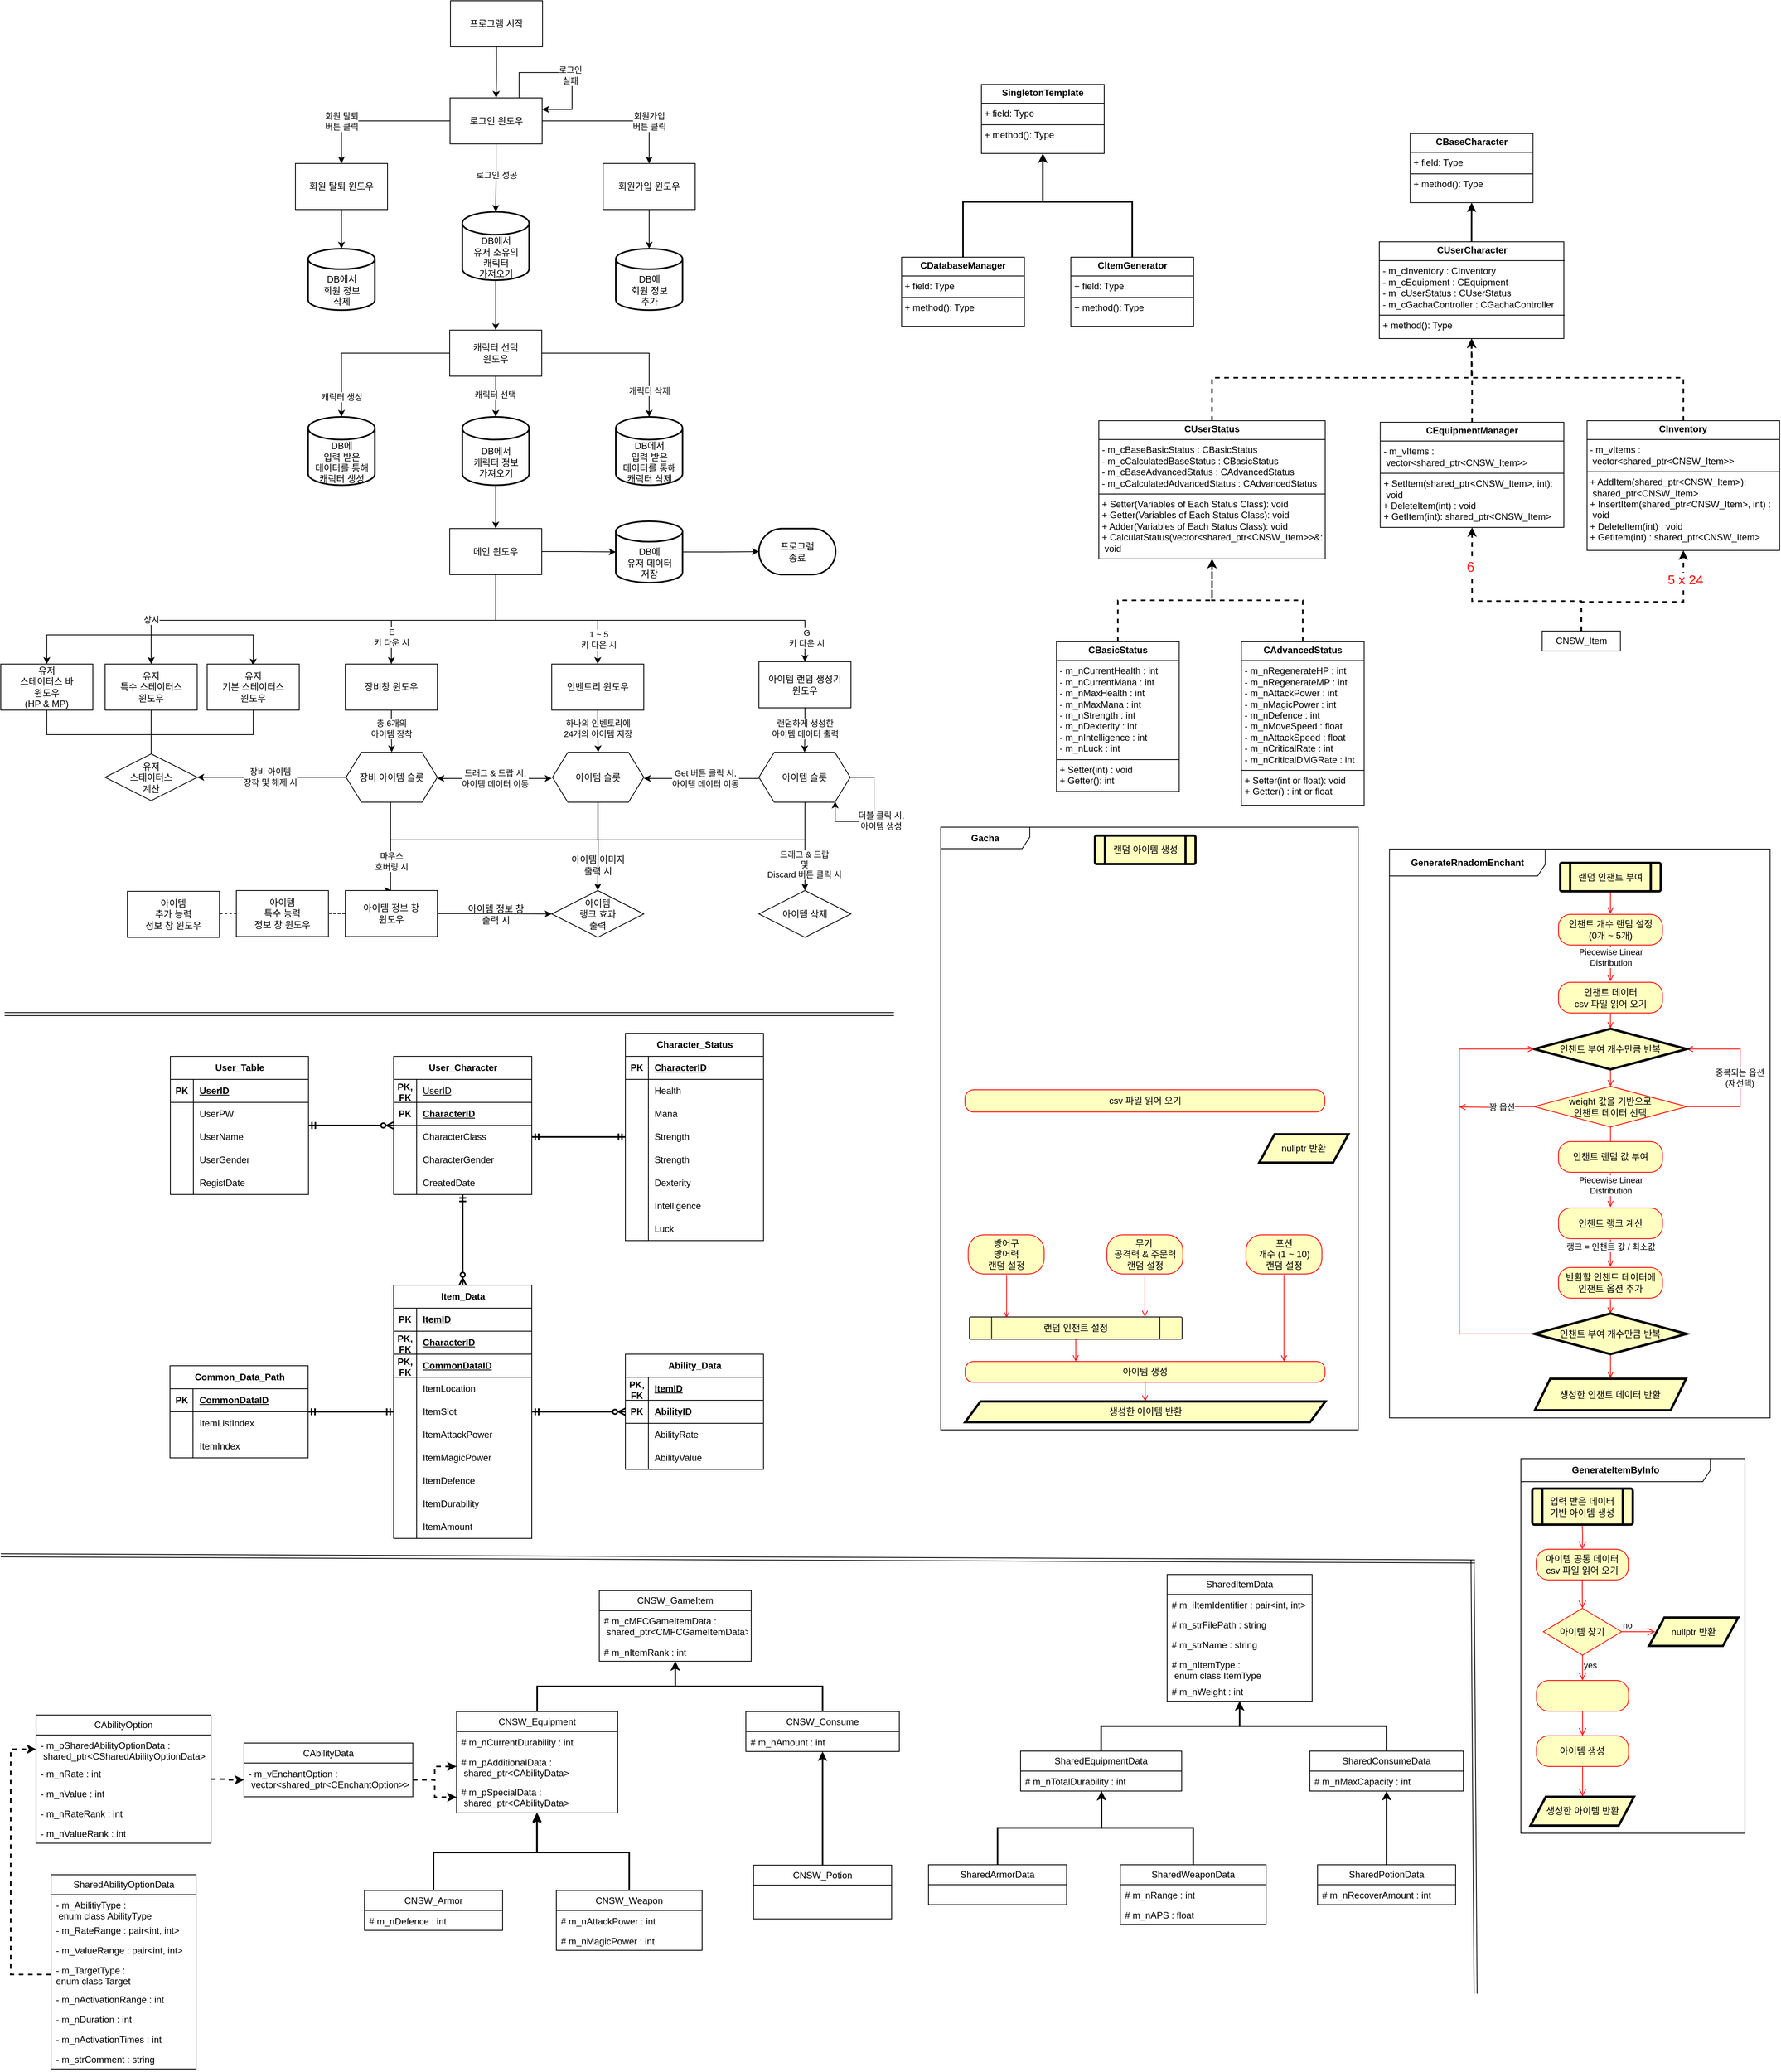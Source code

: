 <mxfile version="25.0.3">
  <diagram name="페이지-1" id="Sx9-PPt5HbQ1IbA3c7z1">
    <mxGraphModel dx="2194" dy="2176" grid="0" gridSize="10" guides="1" tooltips="1" connect="1" arrows="1" fold="1" page="1" pageScale="1" pageWidth="1169" pageHeight="827" math="0" shadow="0">
      <root>
        <mxCell id="0" />
        <mxCell id="1" parent="0" />
        <mxCell id="EkgORII_Gw9C23t2Bst4-72" value="" style="edgeStyle=orthogonalEdgeStyle;rounded=0;orthogonalLoop=1;jettySize=auto;html=1;strokeColor=#FF0808;endArrow=open;endFill=0;" parent="1" source="EkgORII_Gw9C23t2Bst4-170" target="EkgORII_Gw9C23t2Bst4-71" edge="1">
          <mxGeometry relative="1" as="geometry">
            <Array as="points">
              <mxPoint x="1405" y="1531.5" />
              <mxPoint x="1405" y="1531.5" />
            </Array>
          </mxGeometry>
        </mxCell>
        <mxCell id="BTB-bsiUcn1CmxUawL0R-3" value="" style="edgeStyle=orthogonalEdgeStyle;rounded=0;orthogonalLoop=1;jettySize=auto;html=1;" parent="1" source="BTB-bsiUcn1CmxUawL0R-1" target="BTB-bsiUcn1CmxUawL0R-2" edge="1">
          <mxGeometry relative="1" as="geometry" />
        </mxCell>
        <mxCell id="BTB-bsiUcn1CmxUawL0R-4" value="" style="edgeStyle=orthogonalEdgeStyle;rounded=0;orthogonalLoop=1;jettySize=auto;html=1;" parent="1" source="BTB-bsiUcn1CmxUawL0R-1" target="BTB-bsiUcn1CmxUawL0R-2" edge="1">
          <mxGeometry relative="1" as="geometry" />
        </mxCell>
        <mxCell id="BTB-bsiUcn1CmxUawL0R-1" value="&lt;font size=&quot;1&quot; style=&quot;&quot;&gt;&lt;span style=&quot;font-size: 12px;&quot;&gt;프로그램 시작&lt;/span&gt;&lt;/font&gt;" style="rounded=0;whiteSpace=wrap;html=1;" parent="1" vertex="1">
          <mxGeometry x="590" y="-230" width="120" height="60" as="geometry" />
        </mxCell>
        <mxCell id="BTB-bsiUcn1CmxUawL0R-8" value="" style="edgeStyle=orthogonalEdgeStyle;rounded=0;orthogonalLoop=1;jettySize=auto;html=1;entryX=0.5;entryY=0;entryDx=0;entryDy=0;entryPerimeter=0;" parent="1" source="BTB-bsiUcn1CmxUawL0R-2" target="XJuGwlzmuNQmhBhSijn7-8" edge="1">
          <mxGeometry relative="1" as="geometry">
            <mxPoint x="649" y="74" as="targetPoint" />
          </mxGeometry>
        </mxCell>
        <mxCell id="BTB-bsiUcn1CmxUawL0R-9" value="로그인 성공" style="edgeLabel;html=1;align=center;verticalAlign=middle;resizable=0;points=[];" parent="BTB-bsiUcn1CmxUawL0R-8" vertex="1" connectable="0">
          <mxGeometry x="-0.117" relative="1" as="geometry">
            <mxPoint y="1" as="offset" />
          </mxGeometry>
        </mxCell>
        <mxCell id="BTB-bsiUcn1CmxUawL0R-11" value="" style="edgeStyle=orthogonalEdgeStyle;rounded=0;orthogonalLoop=1;jettySize=auto;html=1;exitX=0;exitY=0.5;exitDx=0;exitDy=0;" parent="1" source="BTB-bsiUcn1CmxUawL0R-2" target="BTB-bsiUcn1CmxUawL0R-10" edge="1">
          <mxGeometry relative="1" as="geometry">
            <mxPoint x="763" y="7" as="sourcePoint" />
          </mxGeometry>
        </mxCell>
        <mxCell id="BTB-bsiUcn1CmxUawL0R-12" value="회원가입&lt;br&gt;버튼 클릭" style="edgeLabel;html=1;align=center;verticalAlign=middle;resizable=0;points=[];" parent="BTB-bsiUcn1CmxUawL0R-11" vertex="1" connectable="0">
          <mxGeometry x="0.607" y="-1" relative="1" as="geometry">
            <mxPoint x="1" y="-17" as="offset" />
          </mxGeometry>
        </mxCell>
        <mxCell id="BTB-bsiUcn1CmxUawL0R-14" value="" style="edgeStyle=orthogonalEdgeStyle;rounded=0;orthogonalLoop=1;jettySize=auto;html=1;" parent="1" source="BTB-bsiUcn1CmxUawL0R-2" target="BTB-bsiUcn1CmxUawL0R-13" edge="1">
          <mxGeometry relative="1" as="geometry" />
        </mxCell>
        <mxCell id="BTB-bsiUcn1CmxUawL0R-15" value="회원 탈퇴&lt;br&gt;버튼 클릭" style="edgeLabel;html=1;align=center;verticalAlign=middle;resizable=0;points=[];" parent="BTB-bsiUcn1CmxUawL0R-14" vertex="1" connectable="0">
          <mxGeometry x="0.404" y="1" relative="1" as="geometry">
            <mxPoint x="-3" y="-1" as="offset" />
          </mxGeometry>
        </mxCell>
        <mxCell id="BTB-bsiUcn1CmxUawL0R-27" style="edgeStyle=orthogonalEdgeStyle;rounded=0;orthogonalLoop=1;jettySize=auto;html=1;exitX=0.25;exitY=1;exitDx=0;exitDy=0;entryX=0;entryY=0.75;entryDx=0;entryDy=0;" parent="1" source="BTB-bsiUcn1CmxUawL0R-2" target="BTB-bsiUcn1CmxUawL0R-2" edge="1">
          <mxGeometry relative="1" as="geometry">
            <mxPoint x="720.667" y="-74.5" as="targetPoint" />
            <Array as="points">
              <mxPoint x="679.5" y="-136.5" />
              <mxPoint x="748.5" y="-136.5" />
              <mxPoint x="748.5" y="-88.5" />
            </Array>
          </mxGeometry>
        </mxCell>
        <mxCell id="BTB-bsiUcn1CmxUawL0R-28" value="로그인&lt;br&gt;실패" style="edgeLabel;html=1;align=center;verticalAlign=middle;resizable=0;points=[];" parent="BTB-bsiUcn1CmxUawL0R-27" vertex="1" connectable="0">
          <mxGeometry x="0.268" relative="1" as="geometry">
            <mxPoint x="-3" y="-15" as="offset" />
          </mxGeometry>
        </mxCell>
        <mxCell id="BTB-bsiUcn1CmxUawL0R-2" value="로그인 윈도우" style="rounded=0;whiteSpace=wrap;html=1;direction=west;" parent="1" vertex="1">
          <mxGeometry x="589.5" y="-103.5" width="120" height="60" as="geometry" />
        </mxCell>
        <mxCell id="BTB-bsiUcn1CmxUawL0R-87" value="" style="edgeStyle=orthogonalEdgeStyle;rounded=0;orthogonalLoop=1;jettySize=auto;html=1;" parent="1" source="BTB-bsiUcn1CmxUawL0R-10" edge="1">
          <mxGeometry relative="1" as="geometry">
            <mxPoint x="849" y="93" as="targetPoint" />
          </mxGeometry>
        </mxCell>
        <mxCell id="BTB-bsiUcn1CmxUawL0R-10" value="회원가입 윈도우" style="whiteSpace=wrap;html=1;rounded=0;" parent="1" vertex="1">
          <mxGeometry x="789" y="-18" width="120" height="60" as="geometry" />
        </mxCell>
        <mxCell id="BTB-bsiUcn1CmxUawL0R-84" value="" style="edgeStyle=orthogonalEdgeStyle;rounded=0;orthogonalLoop=1;jettySize=auto;html=1;" parent="1" source="BTB-bsiUcn1CmxUawL0R-13" edge="1">
          <mxGeometry relative="1" as="geometry">
            <mxPoint x="448" y="93" as="targetPoint" />
          </mxGeometry>
        </mxCell>
        <mxCell id="BTB-bsiUcn1CmxUawL0R-13" value="회원 탈퇴 윈도우" style="whiteSpace=wrap;html=1;rounded=0;" parent="1" vertex="1">
          <mxGeometry x="388" y="-18" width="120" height="60" as="geometry" />
        </mxCell>
        <mxCell id="BTB-bsiUcn1CmxUawL0R-46" value="" style="edgeStyle=orthogonalEdgeStyle;rounded=0;orthogonalLoop=1;jettySize=auto;html=1;entryX=0.5;entryY=0;entryDx=0;entryDy=0;" parent="1" source="BTB-bsiUcn1CmxUawL0R-18" target="BTB-bsiUcn1CmxUawL0R-75" edge="1">
          <mxGeometry relative="1" as="geometry">
            <mxPoint x="1052" y="753.0" as="targetPoint" />
          </mxGeometry>
        </mxCell>
        <mxCell id="BTB-bsiUcn1CmxUawL0R-47" value="랜덤하게 생성한&lt;div&gt;아이템 데이터 출력&lt;/div&gt;" style="edgeLabel;html=1;align=center;verticalAlign=middle;resizable=0;points=[];" parent="BTB-bsiUcn1CmxUawL0R-46" vertex="1" connectable="0">
          <mxGeometry x="-0.196" y="-1" relative="1" as="geometry">
            <mxPoint x="1" y="3" as="offset" />
          </mxGeometry>
        </mxCell>
        <mxCell id="BTB-bsiUcn1CmxUawL0R-50" style="edgeStyle=orthogonalEdgeStyle;rounded=0;orthogonalLoop=1;jettySize=auto;html=1;entryX=1;entryY=0.5;entryDx=0;entryDy=0;exitX=0;exitY=0.5;exitDx=0;exitDy=0;" parent="1" edge="1">
          <mxGeometry relative="1" as="geometry">
            <mxPoint x="992" y="783.0" as="sourcePoint" />
            <mxPoint x="842" y="783.0" as="targetPoint" />
            <Array as="points" />
          </mxGeometry>
        </mxCell>
        <mxCell id="BTB-bsiUcn1CmxUawL0R-51" value="Get 버튼 클릭 시,&lt;br&gt;아이템 데이터 이동" style="edgeLabel;html=1;align=center;verticalAlign=middle;resizable=0;points=[];" parent="BTB-bsiUcn1CmxUawL0R-50" vertex="1" connectable="0">
          <mxGeometry x="0.062" y="1" relative="1" as="geometry">
            <mxPoint x="9" y="-1" as="offset" />
          </mxGeometry>
        </mxCell>
        <mxCell id="BTB-bsiUcn1CmxUawL0R-59" style="edgeStyle=orthogonalEdgeStyle;rounded=0;orthogonalLoop=1;jettySize=auto;html=1;exitX=0.5;exitY=1;exitDx=0;exitDy=0;endArrow=none;endFill=0;" parent="1" edge="1">
          <mxGeometry relative="1" as="geometry">
            <mxPoint x="1052" y="813.0" as="sourcePoint" />
            <mxPoint x="782" y="843" as="targetPoint" />
            <Array as="points">
              <mxPoint x="1052" y="863" />
              <mxPoint x="782" y="863" />
            </Array>
          </mxGeometry>
        </mxCell>
        <mxCell id="BTB-bsiUcn1CmxUawL0R-18" value="아이템 랜덤 생성기&lt;br&gt;윈도우" style="whiteSpace=wrap;html=1;rounded=0;" parent="1" vertex="1">
          <mxGeometry x="992" y="631" width="120" height="60" as="geometry" />
        </mxCell>
        <mxCell id="BTB-bsiUcn1CmxUawL0R-40" value="" style="edgeStyle=orthogonalEdgeStyle;rounded=0;orthogonalLoop=1;jettySize=auto;html=1;entryX=0.5;entryY=0;entryDx=0;entryDy=0;" parent="1" source="BTB-bsiUcn1CmxUawL0R-21" target="BTB-bsiUcn1CmxUawL0R-69" edge="1">
          <mxGeometry relative="1" as="geometry">
            <mxPoint x="513" y="753.0" as="targetPoint" />
          </mxGeometry>
        </mxCell>
        <mxCell id="BTB-bsiUcn1CmxUawL0R-43" value="총 6개의&lt;br&gt;아이템 장착" style="edgeLabel;html=1;align=center;verticalAlign=middle;resizable=0;points=[];" parent="BTB-bsiUcn1CmxUawL0R-40" vertex="1" connectable="0">
          <mxGeometry x="-0.327" y="-1" relative="1" as="geometry">
            <mxPoint x="1" y="5" as="offset" />
          </mxGeometry>
        </mxCell>
        <mxCell id="BTB-bsiUcn1CmxUawL0R-21" value="장비창 윈도우" style="whiteSpace=wrap;html=1;rounded=0;" parent="1" vertex="1">
          <mxGeometry x="453" y="634" width="120" height="60" as="geometry" />
        </mxCell>
        <mxCell id="BTB-bsiUcn1CmxUawL0R-42" value="" style="edgeStyle=orthogonalEdgeStyle;rounded=0;orthogonalLoop=1;jettySize=auto;html=1;entryX=0.5;entryY=0;entryDx=0;entryDy=0;" parent="1" source="BTB-bsiUcn1CmxUawL0R-30" target="BTB-bsiUcn1CmxUawL0R-74" edge="1">
          <mxGeometry relative="1" as="geometry">
            <mxPoint x="782" y="753.0" as="targetPoint" />
          </mxGeometry>
        </mxCell>
        <mxCell id="BTB-bsiUcn1CmxUawL0R-44" value="하나의 인벤토리에&lt;br&gt;24개의 아이템 저장" style="edgeLabel;html=1;align=center;verticalAlign=middle;resizable=0;points=[];" parent="BTB-bsiUcn1CmxUawL0R-42" vertex="1" connectable="0">
          <mxGeometry x="-0.14" y="3" relative="1" as="geometry">
            <mxPoint x="-3" as="offset" />
          </mxGeometry>
        </mxCell>
        <mxCell id="BTB-bsiUcn1CmxUawL0R-30" value="인벤토리 윈도우" style="whiteSpace=wrap;html=1;rounded=0;" parent="1" vertex="1">
          <mxGeometry x="722" y="634" width="120" height="60" as="geometry" />
        </mxCell>
        <mxCell id="BTB-bsiUcn1CmxUawL0R-32" value="" style="edgeStyle=orthogonalEdgeStyle;rounded=0;orthogonalLoop=1;jettySize=auto;html=1;entryX=0.5;entryY=0;entryDx=0;entryDy=0;" parent="1" target="BTB-bsiUcn1CmxUawL0R-30" edge="1">
          <mxGeometry relative="1" as="geometry">
            <mxPoint x="649" y="537" as="sourcePoint" />
            <mxPoint x="782" y="629" as="targetPoint" />
            <Array as="points">
              <mxPoint x="649" y="577" />
              <mxPoint x="782" y="577" />
            </Array>
          </mxGeometry>
        </mxCell>
        <mxCell id="BTB-bsiUcn1CmxUawL0R-37" value="1 ~ 5&lt;br&gt;키 다운 시" style="edgeLabel;html=1;align=center;verticalAlign=middle;resizable=0;points=[];" parent="BTB-bsiUcn1CmxUawL0R-32" vertex="1" connectable="0">
          <mxGeometry x="0.329" relative="1" as="geometry">
            <mxPoint x="21" y="25" as="offset" />
          </mxGeometry>
        </mxCell>
        <mxCell id="BTB-bsiUcn1CmxUawL0R-33" style="edgeStyle=orthogonalEdgeStyle;rounded=0;orthogonalLoop=1;jettySize=auto;html=1;entryX=0.5;entryY=0;entryDx=0;entryDy=0;exitX=0.5;exitY=1;exitDx=0;exitDy=0;" parent="1" source="BTB-bsiUcn1CmxUawL0R-31" target="BTB-bsiUcn1CmxUawL0R-21" edge="1">
          <mxGeometry relative="1" as="geometry">
            <mxPoint x="782.034" y="544" as="sourcePoint" />
            <mxPoint x="602" y="631" as="targetPoint" />
            <Array as="points">
              <mxPoint x="649" y="577" />
              <mxPoint x="513" y="577" />
            </Array>
          </mxGeometry>
        </mxCell>
        <mxCell id="BTB-bsiUcn1CmxUawL0R-36" value="E&lt;br&gt;키 다운 시" style="edgeLabel;html=1;align=center;verticalAlign=middle;resizable=0;points=[];" parent="BTB-bsiUcn1CmxUawL0R-33" vertex="1" connectable="0">
          <mxGeometry x="0.757" y="1" relative="1" as="geometry">
            <mxPoint x="-1" y="-5" as="offset" />
          </mxGeometry>
        </mxCell>
        <mxCell id="BTB-bsiUcn1CmxUawL0R-34" style="edgeStyle=orthogonalEdgeStyle;rounded=0;orthogonalLoop=1;jettySize=auto;html=1;entryX=0.5;entryY=0;entryDx=0;entryDy=0;" parent="1" source="BTB-bsiUcn1CmxUawL0R-31" target="BTB-bsiUcn1CmxUawL0R-18" edge="1">
          <mxGeometry relative="1" as="geometry">
            <Array as="points">
              <mxPoint x="649" y="577" />
              <mxPoint x="1052" y="577" />
            </Array>
          </mxGeometry>
        </mxCell>
        <mxCell id="BTB-bsiUcn1CmxUawL0R-38" value="G&lt;br&gt;키 다운 시" style="edgeLabel;html=1;align=center;verticalAlign=middle;resizable=0;points=[];" parent="BTB-bsiUcn1CmxUawL0R-34" vertex="1" connectable="0">
          <mxGeometry x="0.781" relative="1" as="geometry">
            <mxPoint x="4" y="23" as="offset" />
          </mxGeometry>
        </mxCell>
        <mxCell id="BTB-bsiUcn1CmxUawL0R-99" value="" style="edgeStyle=orthogonalEdgeStyle;rounded=0;orthogonalLoop=1;jettySize=auto;html=1;entryX=0;entryY=0.5;entryDx=0;entryDy=0;entryPerimeter=0;" parent="1" source="BTB-bsiUcn1CmxUawL0R-31" target="XJuGwlzmuNQmhBhSijn7-9" edge="1">
          <mxGeometry relative="1" as="geometry">
            <mxPoint x="804" y="488" as="targetPoint" />
          </mxGeometry>
        </mxCell>
        <mxCell id="BTB-bsiUcn1CmxUawL0R-31" value="메인 윈도우" style="rounded=0;whiteSpace=wrap;html=1;" parent="1" vertex="1">
          <mxGeometry x="589" y="457.5" width="120" height="60" as="geometry" />
        </mxCell>
        <mxCell id="BTB-bsiUcn1CmxUawL0R-60" style="edgeStyle=orthogonalEdgeStyle;rounded=0;orthogonalLoop=1;jettySize=auto;html=1;exitX=0.5;exitY=1;exitDx=0;exitDy=0;endArrow=none;endFill=0;entryX=0.5;entryY=1;entryDx=0;entryDy=0;" parent="1" edge="1">
          <mxGeometry relative="1" as="geometry">
            <mxPoint x="782.5" y="814" as="targetPoint" />
            <mxPoint x="512" y="813.0" as="sourcePoint" />
            <Array as="points">
              <mxPoint x="512" y="863" />
              <mxPoint x="783" y="863" />
            </Array>
          </mxGeometry>
        </mxCell>
        <mxCell id="BTB-bsiUcn1CmxUawL0R-52" style="edgeStyle=orthogonalEdgeStyle;rounded=0;orthogonalLoop=1;jettySize=auto;html=1;entryX=1;entryY=0.5;entryDx=0;entryDy=0;verticalAlign=middle;horizontal=1;endArrow=classic;endFill=1;startArrow=classic;startFill=1;" parent="1" edge="1">
          <mxGeometry relative="1" as="geometry">
            <mxPoint x="722" y="782.966" as="sourcePoint" />
            <mxPoint x="573" y="783.0" as="targetPoint" />
          </mxGeometry>
        </mxCell>
        <mxCell id="BTB-bsiUcn1CmxUawL0R-53" value="드래그 &amp;amp; 드랍 시,&lt;br&gt;아이템 데이터 이동" style="edgeLabel;html=1;align=center;verticalAlign=middle;resizable=0;points=[];" parent="BTB-bsiUcn1CmxUawL0R-52" vertex="1" connectable="0">
          <mxGeometry x="-0.108" y="-2" relative="1" as="geometry">
            <mxPoint x="-8" y="2" as="offset" />
          </mxGeometry>
        </mxCell>
        <mxCell id="BTB-bsiUcn1CmxUawL0R-56" style="edgeStyle=orthogonalEdgeStyle;rounded=0;orthogonalLoop=1;jettySize=auto;html=1;entryX=0.5;entryY=0;entryDx=0;entryDy=0;" parent="1" edge="1">
          <mxGeometry relative="1" as="geometry">
            <mxPoint x="782.034" y="813.0" as="sourcePoint" />
            <mxPoint x="513" y="929" as="targetPoint" />
            <Array as="points">
              <mxPoint x="782" y="863" />
              <mxPoint x="512" y="863" />
              <mxPoint x="512" y="929" />
            </Array>
          </mxGeometry>
        </mxCell>
        <mxCell id="BTB-bsiUcn1CmxUawL0R-61" value="마우스&lt;br&gt;호버링 시" style="edgeLabel;html=1;align=center;verticalAlign=middle;resizable=0;points=[];" parent="BTB-bsiUcn1CmxUawL0R-56" vertex="1" connectable="0">
          <mxGeometry x="0.717" y="1" relative="1" as="geometry">
            <mxPoint y="16" as="offset" />
          </mxGeometry>
        </mxCell>
        <mxCell id="BTB-bsiUcn1CmxUawL0R-57" style="edgeStyle=orthogonalEdgeStyle;rounded=0;orthogonalLoop=1;jettySize=auto;html=1;entryX=0.5;entryY=0;entryDx=0;entryDy=0;" parent="1" target="BTB-bsiUcn1CmxUawL0R-71" edge="1">
          <mxGeometry relative="1" as="geometry">
            <mxPoint x="782.034" y="813.0" as="sourcePoint" />
            <mxPoint x="932" y="930" as="targetPoint" />
            <Array as="points">
              <mxPoint x="782" y="863" />
              <mxPoint x="1052" y="863" />
            </Array>
          </mxGeometry>
        </mxCell>
        <mxCell id="BTB-bsiUcn1CmxUawL0R-62" value="드래그 &amp;amp; 드랍&lt;br&gt;및&lt;br&gt;Discard 버튼 클릭 시" style="edgeLabel;html=1;align=center;verticalAlign=middle;resizable=0;points=[];" parent="BTB-bsiUcn1CmxUawL0R-57" vertex="1" connectable="0">
          <mxGeometry x="0.755" relative="1" as="geometry">
            <mxPoint x="-1" y="13" as="offset" />
          </mxGeometry>
        </mxCell>
        <mxCell id="BTB-bsiUcn1CmxUawL0R-80" style="edgeStyle=orthogonalEdgeStyle;rounded=0;orthogonalLoop=1;jettySize=auto;html=1;entryX=0;entryY=0.5;entryDx=0;entryDy=0;endArrow=classic;endFill=1;" parent="1" source="BTB-bsiUcn1CmxUawL0R-54" target="BTB-bsiUcn1CmxUawL0R-79" edge="1">
          <mxGeometry relative="1" as="geometry" />
        </mxCell>
        <mxCell id="e28_AX_u9_IUP25crRre-26" value="" style="edgeStyle=orthogonalEdgeStyle;rounded=0;orthogonalLoop=1;jettySize=auto;html=1;endArrow=none;endFill=0;dashed=1;" parent="1" source="BTB-bsiUcn1CmxUawL0R-54" target="e28_AX_u9_IUP25crRre-25" edge="1">
          <mxGeometry relative="1" as="geometry" />
        </mxCell>
        <mxCell id="BTB-bsiUcn1CmxUawL0R-54" value="아이템 정보 창&lt;br&gt;윈도우" style="whiteSpace=wrap;html=1;rounded=0;" parent="1" vertex="1">
          <mxGeometry x="453" y="929" width="120" height="60" as="geometry" />
        </mxCell>
        <mxCell id="BTB-bsiUcn1CmxUawL0R-96" style="edgeStyle=orthogonalEdgeStyle;rounded=0;orthogonalLoop=1;jettySize=auto;html=1;entryX=1;entryY=0.5;entryDx=0;entryDy=0;" parent="1" source="BTB-bsiUcn1CmxUawL0R-69" target="BTB-bsiUcn1CmxUawL0R-94" edge="1">
          <mxGeometry relative="1" as="geometry" />
        </mxCell>
        <mxCell id="BTB-bsiUcn1CmxUawL0R-97" value="장비 아이템&lt;br&gt;장착 및 해제 시" style="edgeLabel;html=1;align=center;verticalAlign=middle;resizable=0;points=[];" parent="BTB-bsiUcn1CmxUawL0R-96" vertex="1" connectable="0">
          <mxGeometry x="0.021" y="-1" relative="1" as="geometry">
            <mxPoint as="offset" />
          </mxGeometry>
        </mxCell>
        <mxCell id="BTB-bsiUcn1CmxUawL0R-69" value="장비 아이템 슬롯" style="shape=hexagon;perimeter=hexagonPerimeter2;whiteSpace=wrap;html=1;fixedSize=1;rounded=0;" parent="1" vertex="1">
          <mxGeometry x="454" y="749" width="119" height="65" as="geometry" />
        </mxCell>
        <mxCell id="BTB-bsiUcn1CmxUawL0R-71" value="아이템 삭제" style="rhombus;whiteSpace=wrap;html=1;" parent="1" vertex="1">
          <mxGeometry x="992" y="929" width="120" height="61" as="geometry" />
        </mxCell>
        <mxCell id="BTB-bsiUcn1CmxUawL0R-74" value="아이템 슬롯" style="shape=hexagon;perimeter=hexagonPerimeter2;whiteSpace=wrap;html=1;fixedSize=1;rounded=0;" parent="1" vertex="1">
          <mxGeometry x="723" y="749" width="119" height="65" as="geometry" />
        </mxCell>
        <mxCell id="BTB-bsiUcn1CmxUawL0R-75" value="아이템 슬롯" style="shape=hexagon;perimeter=hexagonPerimeter2;whiteSpace=wrap;html=1;fixedSize=1;rounded=0;" parent="1" vertex="1">
          <mxGeometry x="992" y="749" width="119" height="65" as="geometry" />
        </mxCell>
        <mxCell id="BTB-bsiUcn1CmxUawL0R-76" style="edgeStyle=orthogonalEdgeStyle;rounded=0;orthogonalLoop=1;jettySize=auto;html=1;entryX=0.835;entryY=0.984;entryDx=0;entryDy=0;entryPerimeter=0;" parent="1" source="BTB-bsiUcn1CmxUawL0R-75" target="BTB-bsiUcn1CmxUawL0R-75" edge="1">
          <mxGeometry relative="1" as="geometry">
            <mxPoint x="1092" y="829" as="targetPoint" />
            <Array as="points">
              <mxPoint x="1142" y="782" />
              <mxPoint x="1142" y="839" />
              <mxPoint x="1091" y="839" />
            </Array>
          </mxGeometry>
        </mxCell>
        <mxCell id="BTB-bsiUcn1CmxUawL0R-77" value="더블 클릭 시,&lt;br&gt;아이템 생성" style="edgeLabel;html=1;align=center;verticalAlign=middle;resizable=0;points=[];" parent="BTB-bsiUcn1CmxUawL0R-76" vertex="1" connectable="0">
          <mxGeometry x="0.209" y="2" relative="1" as="geometry">
            <mxPoint x="20" y="-3" as="offset" />
          </mxGeometry>
        </mxCell>
        <mxCell id="BTB-bsiUcn1CmxUawL0R-79" value="아이템&lt;br&gt;랭크 효과&lt;br&gt;출력" style="rhombus;whiteSpace=wrap;html=1;" parent="1" vertex="1">
          <mxGeometry x="722" y="929" width="120" height="61" as="geometry" />
        </mxCell>
        <mxCell id="BTB-bsiUcn1CmxUawL0R-92" style="edgeStyle=orthogonalEdgeStyle;rounded=0;orthogonalLoop=1;jettySize=auto;html=1;entryX=0.5;entryY=1;entryDx=0;entryDy=0;exitX=0.5;exitY=0;exitDx=0;exitDy=0;startArrow=classic;startFill=1;endArrow=none;endFill=0;" parent="1" source="e28_AX_u9_IUP25crRre-7" target="BTB-bsiUcn1CmxUawL0R-31" edge="1">
          <mxGeometry relative="1" as="geometry">
            <mxPoint x="264" y="632" as="sourcePoint" />
            <mxPoint x="649" y="537" as="targetPoint" />
            <Array as="points">
              <mxPoint x="200" y="577" />
              <mxPoint x="649" y="577" />
            </Array>
          </mxGeometry>
        </mxCell>
        <mxCell id="e28_AX_u9_IUP25crRre-13" value="상시" style="edgeLabel;html=1;align=center;verticalAlign=middle;resizable=0;points=[];" parent="BTB-bsiUcn1CmxUawL0R-92" vertex="1" connectable="0">
          <mxGeometry x="-0.82" y="1" relative="1" as="geometry">
            <mxPoint x="1" y="-7" as="offset" />
          </mxGeometry>
        </mxCell>
        <mxCell id="BTB-bsiUcn1CmxUawL0R-95" value="" style="edgeStyle=orthogonalEdgeStyle;rounded=0;orthogonalLoop=1;jettySize=auto;html=1;endArrow=none;endFill=0;startArrow=none;startFill=0;" parent="1" source="BTB-bsiUcn1CmxUawL0R-91" target="BTB-bsiUcn1CmxUawL0R-94" edge="1">
          <mxGeometry relative="1" as="geometry">
            <Array as="points">
              <mxPoint x="333" y="726" />
              <mxPoint x="200" y="726" />
            </Array>
          </mxGeometry>
        </mxCell>
        <mxCell id="e28_AX_u9_IUP25crRre-12" style="edgeStyle=orthogonalEdgeStyle;rounded=0;orthogonalLoop=1;jettySize=auto;html=1;endArrow=none;endFill=0;startArrow=classic;startFill=1;" parent="1" edge="1">
          <mxGeometry relative="1" as="geometry">
            <mxPoint x="200" y="596" as="targetPoint" />
            <mxPoint x="333" y="636" as="sourcePoint" />
            <Array as="points">
              <mxPoint x="333" y="596" />
            </Array>
          </mxGeometry>
        </mxCell>
        <mxCell id="BTB-bsiUcn1CmxUawL0R-91" value="유저 &lt;br&gt;기본 스테이터스&lt;br&gt;윈도우" style="whiteSpace=wrap;html=1;rounded=0;" parent="1" vertex="1">
          <mxGeometry x="273" y="634" width="120" height="60" as="geometry" />
        </mxCell>
        <mxCell id="BTB-bsiUcn1CmxUawL0R-94" value="유저&lt;br&gt;스테이터스&lt;br&gt;계산" style="rhombus;whiteSpace=wrap;html=1;" parent="1" vertex="1">
          <mxGeometry x="140" y="751" width="120" height="61" as="geometry" />
        </mxCell>
        <mxCell id="BTB-bsiUcn1CmxUawL0R-101" value="" style="edgeStyle=orthogonalEdgeStyle;rounded=0;orthogonalLoop=1;jettySize=auto;html=1;exitX=1;exitY=0.5;exitDx=0;exitDy=0;exitPerimeter=0;entryX=0;entryY=0.5;entryDx=0;entryDy=0;entryPerimeter=0;" parent="1" source="XJuGwlzmuNQmhBhSijn7-9" target="XJuGwlzmuNQmhBhSijn7-10" edge="1">
          <mxGeometry relative="1" as="geometry">
            <mxPoint x="924" y="488" as="sourcePoint" />
            <mxPoint x="992" y="488" as="targetPoint" />
          </mxGeometry>
        </mxCell>
        <mxCell id="e28_AX_u9_IUP25crRre-106" style="edgeStyle=orthogonalEdgeStyle;rounded=0;orthogonalLoop=1;jettySize=auto;html=1;endArrow=ERzeroToMany;endFill=0;startArrow=ERmandOne;startFill=0;strokeWidth=2;" parent="1" source="BTB-bsiUcn1CmxUawL0R-104" target="e28_AX_u9_IUP25crRre-85" edge="1">
          <mxGeometry relative="1" as="geometry" />
        </mxCell>
        <mxCell id="BTB-bsiUcn1CmxUawL0R-104" value="User_Table" style="shape=table;startSize=30;container=1;collapsible=1;childLayout=tableLayout;fixedRows=1;rowLines=0;fontStyle=1;align=center;resizeLast=1;html=1;" parent="1" vertex="1">
          <mxGeometry x="225" y="1145" width="180" height="180" as="geometry">
            <mxRectangle x="69" y="1311" width="96" height="30" as="alternateBounds" />
          </mxGeometry>
        </mxCell>
        <mxCell id="BTB-bsiUcn1CmxUawL0R-105" value="" style="shape=tableRow;horizontal=0;startSize=0;swimlaneHead=0;swimlaneBody=0;fillColor=none;collapsible=0;dropTarget=0;points=[[0,0.5],[1,0.5]];portConstraint=eastwest;top=0;left=0;right=0;bottom=1;" parent="BTB-bsiUcn1CmxUawL0R-104" vertex="1">
          <mxGeometry y="30" width="180" height="30" as="geometry" />
        </mxCell>
        <mxCell id="BTB-bsiUcn1CmxUawL0R-106" value="PK" style="shape=partialRectangle;connectable=0;fillColor=none;top=0;left=0;bottom=0;right=0;fontStyle=1;overflow=hidden;whiteSpace=wrap;html=1;" parent="BTB-bsiUcn1CmxUawL0R-105" vertex="1">
          <mxGeometry width="30" height="30" as="geometry">
            <mxRectangle width="30" height="30" as="alternateBounds" />
          </mxGeometry>
        </mxCell>
        <mxCell id="BTB-bsiUcn1CmxUawL0R-107" value="UserID" style="shape=partialRectangle;connectable=0;fillColor=none;top=0;left=0;bottom=0;right=0;align=left;spacingLeft=6;fontStyle=5;overflow=hidden;whiteSpace=wrap;html=1;" parent="BTB-bsiUcn1CmxUawL0R-105" vertex="1">
          <mxGeometry x="30" width="150" height="30" as="geometry">
            <mxRectangle width="150" height="30" as="alternateBounds" />
          </mxGeometry>
        </mxCell>
        <mxCell id="BTB-bsiUcn1CmxUawL0R-108" value="" style="shape=tableRow;horizontal=0;startSize=0;swimlaneHead=0;swimlaneBody=0;fillColor=none;collapsible=0;dropTarget=0;points=[[0,0.5],[1,0.5]];portConstraint=eastwest;top=0;left=0;right=0;bottom=0;" parent="BTB-bsiUcn1CmxUawL0R-104" vertex="1">
          <mxGeometry y="60" width="180" height="30" as="geometry" />
        </mxCell>
        <mxCell id="BTB-bsiUcn1CmxUawL0R-109" value="" style="shape=partialRectangle;connectable=0;fillColor=none;top=0;left=0;bottom=0;right=0;editable=1;overflow=hidden;whiteSpace=wrap;html=1;" parent="BTB-bsiUcn1CmxUawL0R-108" vertex="1">
          <mxGeometry width="30" height="30" as="geometry">
            <mxRectangle width="30" height="30" as="alternateBounds" />
          </mxGeometry>
        </mxCell>
        <mxCell id="BTB-bsiUcn1CmxUawL0R-110" value="UserPW" style="shape=partialRectangle;connectable=0;fillColor=none;top=0;left=0;bottom=0;right=0;align=left;spacingLeft=6;overflow=hidden;whiteSpace=wrap;html=1;" parent="BTB-bsiUcn1CmxUawL0R-108" vertex="1">
          <mxGeometry x="30" width="150" height="30" as="geometry">
            <mxRectangle width="150" height="30" as="alternateBounds" />
          </mxGeometry>
        </mxCell>
        <mxCell id="BTB-bsiUcn1CmxUawL0R-111" value="" style="shape=tableRow;horizontal=0;startSize=0;swimlaneHead=0;swimlaneBody=0;fillColor=none;collapsible=0;dropTarget=0;points=[[0,0.5],[1,0.5]];portConstraint=eastwest;top=0;left=0;right=0;bottom=0;" parent="BTB-bsiUcn1CmxUawL0R-104" vertex="1">
          <mxGeometry y="90" width="180" height="30" as="geometry" />
        </mxCell>
        <mxCell id="BTB-bsiUcn1CmxUawL0R-112" value="" style="shape=partialRectangle;connectable=0;fillColor=none;top=0;left=0;bottom=0;right=0;editable=1;overflow=hidden;whiteSpace=wrap;html=1;" parent="BTB-bsiUcn1CmxUawL0R-111" vertex="1">
          <mxGeometry width="30" height="30" as="geometry">
            <mxRectangle width="30" height="30" as="alternateBounds" />
          </mxGeometry>
        </mxCell>
        <mxCell id="BTB-bsiUcn1CmxUawL0R-113" value="UserName" style="shape=partialRectangle;connectable=0;fillColor=none;top=0;left=0;bottom=0;right=0;align=left;spacingLeft=6;overflow=hidden;whiteSpace=wrap;html=1;" parent="BTB-bsiUcn1CmxUawL0R-111" vertex="1">
          <mxGeometry x="30" width="150" height="30" as="geometry">
            <mxRectangle width="150" height="30" as="alternateBounds" />
          </mxGeometry>
        </mxCell>
        <mxCell id="BTB-bsiUcn1CmxUawL0R-114" value="" style="shape=tableRow;horizontal=0;startSize=0;swimlaneHead=0;swimlaneBody=0;fillColor=none;collapsible=0;dropTarget=0;points=[[0,0.5],[1,0.5]];portConstraint=eastwest;top=0;left=0;right=0;bottom=0;" parent="BTB-bsiUcn1CmxUawL0R-104" vertex="1">
          <mxGeometry y="120" width="180" height="30" as="geometry" />
        </mxCell>
        <mxCell id="BTB-bsiUcn1CmxUawL0R-115" value="" style="shape=partialRectangle;connectable=0;fillColor=none;top=0;left=0;bottom=0;right=0;editable=1;overflow=hidden;whiteSpace=wrap;html=1;" parent="BTB-bsiUcn1CmxUawL0R-114" vertex="1">
          <mxGeometry width="30" height="30" as="geometry">
            <mxRectangle width="30" height="30" as="alternateBounds" />
          </mxGeometry>
        </mxCell>
        <mxCell id="BTB-bsiUcn1CmxUawL0R-116" value="UserGender" style="shape=partialRectangle;connectable=0;fillColor=none;top=0;left=0;bottom=0;right=0;align=left;spacingLeft=6;overflow=hidden;whiteSpace=wrap;html=1;" parent="BTB-bsiUcn1CmxUawL0R-114" vertex="1">
          <mxGeometry x="30" width="150" height="30" as="geometry">
            <mxRectangle width="150" height="30" as="alternateBounds" />
          </mxGeometry>
        </mxCell>
        <mxCell id="BTB-bsiUcn1CmxUawL0R-173" style="shape=tableRow;horizontal=0;startSize=0;swimlaneHead=0;swimlaneBody=0;fillColor=none;collapsible=0;dropTarget=0;points=[[0,0.5],[1,0.5]];portConstraint=eastwest;top=0;left=0;right=0;bottom=0;" parent="BTB-bsiUcn1CmxUawL0R-104" vertex="1">
          <mxGeometry y="150" width="180" height="30" as="geometry" />
        </mxCell>
        <mxCell id="BTB-bsiUcn1CmxUawL0R-174" style="shape=partialRectangle;connectable=0;fillColor=none;top=0;left=0;bottom=0;right=0;editable=1;overflow=hidden;whiteSpace=wrap;html=1;" parent="BTB-bsiUcn1CmxUawL0R-173" vertex="1">
          <mxGeometry width="30" height="30" as="geometry">
            <mxRectangle width="30" height="30" as="alternateBounds" />
          </mxGeometry>
        </mxCell>
        <mxCell id="BTB-bsiUcn1CmxUawL0R-175" value="RegistDate" style="shape=partialRectangle;connectable=0;fillColor=none;top=0;left=0;bottom=0;right=0;align=left;spacingLeft=6;overflow=hidden;whiteSpace=wrap;html=1;" parent="BTB-bsiUcn1CmxUawL0R-173" vertex="1">
          <mxGeometry x="30" width="150" height="30" as="geometry">
            <mxRectangle width="150" height="30" as="alternateBounds" />
          </mxGeometry>
        </mxCell>
        <mxCell id="BTB-bsiUcn1CmxUawL0R-143" value="&lt;span style=&quot;text-align: left; text-wrap-mode: wrap;&quot;&gt;Ability&lt;/span&gt;_Data" style="shape=table;startSize=30;container=1;collapsible=1;childLayout=tableLayout;fixedRows=1;rowLines=0;fontStyle=1;align=center;resizeLast=1;html=1;" parent="1" vertex="1">
          <mxGeometry x="818" y="1533" width="180" height="150" as="geometry" />
        </mxCell>
        <mxCell id="BTB-bsiUcn1CmxUawL0R-224" style="shape=tableRow;horizontal=0;startSize=0;swimlaneHead=0;swimlaneBody=0;fillColor=none;collapsible=0;dropTarget=0;points=[[0,0.5],[1,0.5]];portConstraint=eastwest;top=0;left=0;right=0;bottom=1;" parent="BTB-bsiUcn1CmxUawL0R-143" vertex="1">
          <mxGeometry y="30" width="180" height="30" as="geometry" />
        </mxCell>
        <mxCell id="BTB-bsiUcn1CmxUawL0R-225" value="PK,&lt;div&gt;FK&lt;/div&gt;" style="shape=partialRectangle;connectable=0;fillColor=none;top=0;left=0;bottom=0;right=0;fontStyle=1;overflow=hidden;whiteSpace=wrap;html=1;" parent="BTB-bsiUcn1CmxUawL0R-224" vertex="1">
          <mxGeometry width="30" height="30" as="geometry">
            <mxRectangle width="30" height="30" as="alternateBounds" />
          </mxGeometry>
        </mxCell>
        <mxCell id="BTB-bsiUcn1CmxUawL0R-226" value="ItemID" style="shape=partialRectangle;connectable=0;fillColor=none;top=0;left=0;bottom=0;right=0;align=left;spacingLeft=6;fontStyle=5;overflow=hidden;whiteSpace=wrap;html=1;" parent="BTB-bsiUcn1CmxUawL0R-224" vertex="1">
          <mxGeometry x="30" width="150" height="30" as="geometry">
            <mxRectangle width="150" height="30" as="alternateBounds" />
          </mxGeometry>
        </mxCell>
        <mxCell id="BTB-bsiUcn1CmxUawL0R-144" value="" style="shape=tableRow;horizontal=0;startSize=0;swimlaneHead=0;swimlaneBody=0;fillColor=none;collapsible=0;dropTarget=0;points=[[0,0.5],[1,0.5]];portConstraint=eastwest;top=0;left=0;right=0;bottom=1;" parent="BTB-bsiUcn1CmxUawL0R-143" vertex="1">
          <mxGeometry y="60" width="180" height="30" as="geometry" />
        </mxCell>
        <mxCell id="BTB-bsiUcn1CmxUawL0R-145" value="PK" style="shape=partialRectangle;connectable=0;fillColor=none;top=0;left=0;bottom=0;right=0;fontStyle=1;overflow=hidden;whiteSpace=wrap;html=1;" parent="BTB-bsiUcn1CmxUawL0R-144" vertex="1">
          <mxGeometry width="30" height="30" as="geometry">
            <mxRectangle width="30" height="30" as="alternateBounds" />
          </mxGeometry>
        </mxCell>
        <mxCell id="BTB-bsiUcn1CmxUawL0R-146" value="AbilityID" style="shape=partialRectangle;connectable=0;fillColor=none;top=0;left=0;bottom=0;right=0;align=left;spacingLeft=6;fontStyle=5;overflow=hidden;whiteSpace=wrap;html=1;" parent="BTB-bsiUcn1CmxUawL0R-144" vertex="1">
          <mxGeometry x="30" width="150" height="30" as="geometry">
            <mxRectangle width="150" height="30" as="alternateBounds" />
          </mxGeometry>
        </mxCell>
        <mxCell id="BTB-bsiUcn1CmxUawL0R-147" value="" style="shape=tableRow;horizontal=0;startSize=0;swimlaneHead=0;swimlaneBody=0;fillColor=none;collapsible=0;dropTarget=0;points=[[0,0.5],[1,0.5]];portConstraint=eastwest;top=0;left=0;right=0;bottom=0;" parent="BTB-bsiUcn1CmxUawL0R-143" vertex="1">
          <mxGeometry y="90" width="180" height="30" as="geometry" />
        </mxCell>
        <mxCell id="BTB-bsiUcn1CmxUawL0R-148" value="" style="shape=partialRectangle;connectable=0;fillColor=none;top=0;left=0;bottom=0;right=0;editable=1;overflow=hidden;whiteSpace=wrap;html=1;" parent="BTB-bsiUcn1CmxUawL0R-147" vertex="1">
          <mxGeometry width="30" height="30" as="geometry">
            <mxRectangle width="30" height="30" as="alternateBounds" />
          </mxGeometry>
        </mxCell>
        <mxCell id="BTB-bsiUcn1CmxUawL0R-149" value="AbilityRate" style="shape=partialRectangle;connectable=0;fillColor=none;top=0;left=0;bottom=0;right=0;align=left;spacingLeft=6;overflow=hidden;whiteSpace=wrap;html=1;" parent="BTB-bsiUcn1CmxUawL0R-147" vertex="1">
          <mxGeometry x="30" width="150" height="30" as="geometry">
            <mxRectangle width="150" height="30" as="alternateBounds" />
          </mxGeometry>
        </mxCell>
        <mxCell id="BTB-bsiUcn1CmxUawL0R-150" value="" style="shape=tableRow;horizontal=0;startSize=0;swimlaneHead=0;swimlaneBody=0;fillColor=none;collapsible=0;dropTarget=0;points=[[0,0.5],[1,0.5]];portConstraint=eastwest;top=0;left=0;right=0;bottom=0;" parent="BTB-bsiUcn1CmxUawL0R-143" vertex="1">
          <mxGeometry y="120" width="180" height="30" as="geometry" />
        </mxCell>
        <mxCell id="BTB-bsiUcn1CmxUawL0R-151" value="" style="shape=partialRectangle;connectable=0;fillColor=none;top=0;left=0;bottom=0;right=0;editable=1;overflow=hidden;whiteSpace=wrap;html=1;" parent="BTB-bsiUcn1CmxUawL0R-150" vertex="1">
          <mxGeometry width="30" height="30" as="geometry">
            <mxRectangle width="30" height="30" as="alternateBounds" />
          </mxGeometry>
        </mxCell>
        <mxCell id="BTB-bsiUcn1CmxUawL0R-152" value="AbilityValue" style="shape=partialRectangle;connectable=0;fillColor=none;top=0;left=0;bottom=0;right=0;align=left;spacingLeft=6;overflow=hidden;whiteSpace=wrap;html=1;" parent="BTB-bsiUcn1CmxUawL0R-150" vertex="1">
          <mxGeometry x="30" width="150" height="30" as="geometry">
            <mxRectangle width="150" height="30" as="alternateBounds" />
          </mxGeometry>
        </mxCell>
        <mxCell id="BTB-bsiUcn1CmxUawL0R-156" value="Item_Data" style="shape=table;startSize=30;container=1;collapsible=1;childLayout=tableLayout;fixedRows=1;rowLines=0;fontStyle=1;align=center;resizeLast=1;html=1;" parent="1" vertex="1">
          <mxGeometry x="516" y="1443" width="180" height="330" as="geometry" />
        </mxCell>
        <mxCell id="BTB-bsiUcn1CmxUawL0R-157" value="" style="shape=tableRow;horizontal=0;startSize=0;swimlaneHead=0;swimlaneBody=0;fillColor=none;collapsible=0;dropTarget=0;points=[[0,0.5],[1,0.5]];portConstraint=eastwest;top=0;left=0;right=0;bottom=1;" parent="BTB-bsiUcn1CmxUawL0R-156" vertex="1">
          <mxGeometry y="30" width="180" height="30" as="geometry" />
        </mxCell>
        <mxCell id="BTB-bsiUcn1CmxUawL0R-158" value="PK" style="shape=partialRectangle;connectable=0;fillColor=none;top=0;left=0;bottom=0;right=0;fontStyle=1;overflow=hidden;whiteSpace=wrap;html=1;" parent="BTB-bsiUcn1CmxUawL0R-157" vertex="1">
          <mxGeometry width="30" height="30" as="geometry">
            <mxRectangle width="30" height="30" as="alternateBounds" />
          </mxGeometry>
        </mxCell>
        <mxCell id="BTB-bsiUcn1CmxUawL0R-159" value="ItemID" style="shape=partialRectangle;connectable=0;fillColor=none;top=0;left=0;bottom=0;right=0;align=left;spacingLeft=6;fontStyle=5;overflow=hidden;whiteSpace=wrap;html=1;" parent="BTB-bsiUcn1CmxUawL0R-157" vertex="1">
          <mxGeometry x="30" width="150" height="30" as="geometry">
            <mxRectangle width="150" height="30" as="alternateBounds" />
          </mxGeometry>
        </mxCell>
        <mxCell id="e28_AX_u9_IUP25crRre-117" style="shape=tableRow;horizontal=0;startSize=0;swimlaneHead=0;swimlaneBody=0;fillColor=none;collapsible=0;dropTarget=0;points=[[0,0.5],[1,0.5]];portConstraint=eastwest;top=0;left=0;right=0;bottom=1;" parent="BTB-bsiUcn1CmxUawL0R-156" vertex="1">
          <mxGeometry y="60" width="180" height="30" as="geometry" />
        </mxCell>
        <mxCell id="e28_AX_u9_IUP25crRre-118" value="PK,&lt;br&gt;FK" style="shape=partialRectangle;connectable=0;fillColor=none;top=0;left=0;bottom=0;right=0;fontStyle=1;overflow=hidden;whiteSpace=wrap;html=1;" parent="e28_AX_u9_IUP25crRre-117" vertex="1">
          <mxGeometry width="30" height="30" as="geometry">
            <mxRectangle width="30" height="30" as="alternateBounds" />
          </mxGeometry>
        </mxCell>
        <mxCell id="e28_AX_u9_IUP25crRre-119" value="CharacterID" style="shape=partialRectangle;connectable=0;fillColor=none;top=0;left=0;bottom=0;right=0;align=left;spacingLeft=6;fontStyle=5;overflow=hidden;whiteSpace=wrap;html=1;" parent="e28_AX_u9_IUP25crRre-117" vertex="1">
          <mxGeometry x="30" width="150" height="30" as="geometry">
            <mxRectangle width="150" height="30" as="alternateBounds" />
          </mxGeometry>
        </mxCell>
        <mxCell id="e28_AX_u9_IUP25crRre-114" style="shape=tableRow;horizontal=0;startSize=0;swimlaneHead=0;swimlaneBody=0;fillColor=none;collapsible=0;dropTarget=0;points=[[0,0.5],[1,0.5]];portConstraint=eastwest;top=0;left=0;right=0;bottom=1;" parent="BTB-bsiUcn1CmxUawL0R-156" vertex="1">
          <mxGeometry y="90" width="180" height="30" as="geometry" />
        </mxCell>
        <mxCell id="e28_AX_u9_IUP25crRre-115" value="PK,&lt;br&gt;FK" style="shape=partialRectangle;connectable=0;fillColor=none;top=0;left=0;bottom=0;right=0;fontStyle=1;overflow=hidden;whiteSpace=wrap;html=1;" parent="e28_AX_u9_IUP25crRre-114" vertex="1">
          <mxGeometry width="30" height="30" as="geometry">
            <mxRectangle width="30" height="30" as="alternateBounds" />
          </mxGeometry>
        </mxCell>
        <mxCell id="e28_AX_u9_IUP25crRre-116" value="CommonDataID" style="shape=partialRectangle;connectable=0;fillColor=none;top=0;left=0;bottom=0;right=0;align=left;spacingLeft=6;fontStyle=5;overflow=hidden;whiteSpace=wrap;html=1;" parent="e28_AX_u9_IUP25crRre-114" vertex="1">
          <mxGeometry x="30" width="150" height="30" as="geometry">
            <mxRectangle width="150" height="30" as="alternateBounds" />
          </mxGeometry>
        </mxCell>
        <mxCell id="BTB-bsiUcn1CmxUawL0R-163" value="" style="shape=tableRow;horizontal=0;startSize=0;swimlaneHead=0;swimlaneBody=0;fillColor=none;collapsible=0;dropTarget=0;points=[[0,0.5],[1,0.5]];portConstraint=eastwest;top=0;left=0;right=0;bottom=0;" parent="BTB-bsiUcn1CmxUawL0R-156" vertex="1">
          <mxGeometry y="120" width="180" height="30" as="geometry" />
        </mxCell>
        <mxCell id="BTB-bsiUcn1CmxUawL0R-164" value="" style="shape=partialRectangle;connectable=0;fillColor=none;top=0;left=0;bottom=0;right=0;editable=1;overflow=hidden;whiteSpace=wrap;html=1;" parent="BTB-bsiUcn1CmxUawL0R-163" vertex="1">
          <mxGeometry width="30" height="30" as="geometry">
            <mxRectangle width="30" height="30" as="alternateBounds" />
          </mxGeometry>
        </mxCell>
        <mxCell id="BTB-bsiUcn1CmxUawL0R-165" value="ItemLocation" style="shape=partialRectangle;connectable=0;fillColor=none;top=0;left=0;bottom=0;right=0;align=left;spacingLeft=6;overflow=hidden;whiteSpace=wrap;html=1;" parent="BTB-bsiUcn1CmxUawL0R-163" vertex="1">
          <mxGeometry x="30" width="150" height="30" as="geometry">
            <mxRectangle width="150" height="30" as="alternateBounds" />
          </mxGeometry>
        </mxCell>
        <mxCell id="BTB-bsiUcn1CmxUawL0R-221" style="shape=tableRow;horizontal=0;startSize=0;swimlaneHead=0;swimlaneBody=0;fillColor=none;collapsible=0;dropTarget=0;points=[[0,0.5],[1,0.5]];portConstraint=eastwest;top=0;left=0;right=0;bottom=0;" parent="BTB-bsiUcn1CmxUawL0R-156" vertex="1">
          <mxGeometry y="150" width="180" height="30" as="geometry" />
        </mxCell>
        <mxCell id="BTB-bsiUcn1CmxUawL0R-222" style="shape=partialRectangle;connectable=0;fillColor=none;top=0;left=0;bottom=0;right=0;editable=1;overflow=hidden;whiteSpace=wrap;html=1;" parent="BTB-bsiUcn1CmxUawL0R-221" vertex="1">
          <mxGeometry width="30" height="30" as="geometry">
            <mxRectangle width="30" height="30" as="alternateBounds" />
          </mxGeometry>
        </mxCell>
        <mxCell id="BTB-bsiUcn1CmxUawL0R-223" value="ItemSlot" style="shape=partialRectangle;connectable=0;fillColor=none;top=0;left=0;bottom=0;right=0;align=left;spacingLeft=6;overflow=hidden;whiteSpace=wrap;html=1;" parent="BTB-bsiUcn1CmxUawL0R-221" vertex="1">
          <mxGeometry x="30" width="150" height="30" as="geometry">
            <mxRectangle width="150" height="30" as="alternateBounds" />
          </mxGeometry>
        </mxCell>
        <mxCell id="BTB-bsiUcn1CmxUawL0R-218" style="shape=tableRow;horizontal=0;startSize=0;swimlaneHead=0;swimlaneBody=0;fillColor=none;collapsible=0;dropTarget=0;points=[[0,0.5],[1,0.5]];portConstraint=eastwest;top=0;left=0;right=0;bottom=0;" parent="BTB-bsiUcn1CmxUawL0R-156" vertex="1">
          <mxGeometry y="180" width="180" height="30" as="geometry" />
        </mxCell>
        <mxCell id="BTB-bsiUcn1CmxUawL0R-219" style="shape=partialRectangle;connectable=0;fillColor=none;top=0;left=0;bottom=0;right=0;editable=1;overflow=hidden;whiteSpace=wrap;html=1;" parent="BTB-bsiUcn1CmxUawL0R-218" vertex="1">
          <mxGeometry width="30" height="30" as="geometry">
            <mxRectangle width="30" height="30" as="alternateBounds" />
          </mxGeometry>
        </mxCell>
        <mxCell id="BTB-bsiUcn1CmxUawL0R-220" value="ItemAttackPower" style="shape=partialRectangle;connectable=0;fillColor=none;top=0;left=0;bottom=0;right=0;align=left;spacingLeft=6;overflow=hidden;whiteSpace=wrap;html=1;" parent="BTB-bsiUcn1CmxUawL0R-218" vertex="1">
          <mxGeometry x="30" width="150" height="30" as="geometry">
            <mxRectangle width="150" height="30" as="alternateBounds" />
          </mxGeometry>
        </mxCell>
        <mxCell id="BTB-bsiUcn1CmxUawL0R-215" style="shape=tableRow;horizontal=0;startSize=0;swimlaneHead=0;swimlaneBody=0;fillColor=none;collapsible=0;dropTarget=0;points=[[0,0.5],[1,0.5]];portConstraint=eastwest;top=0;left=0;right=0;bottom=0;" parent="BTB-bsiUcn1CmxUawL0R-156" vertex="1">
          <mxGeometry y="210" width="180" height="30" as="geometry" />
        </mxCell>
        <mxCell id="BTB-bsiUcn1CmxUawL0R-216" style="shape=partialRectangle;connectable=0;fillColor=none;top=0;left=0;bottom=0;right=0;editable=1;overflow=hidden;whiteSpace=wrap;html=1;" parent="BTB-bsiUcn1CmxUawL0R-215" vertex="1">
          <mxGeometry width="30" height="30" as="geometry">
            <mxRectangle width="30" height="30" as="alternateBounds" />
          </mxGeometry>
        </mxCell>
        <mxCell id="BTB-bsiUcn1CmxUawL0R-217" value="ItemMagicPower" style="shape=partialRectangle;connectable=0;fillColor=none;top=0;left=0;bottom=0;right=0;align=left;spacingLeft=6;overflow=hidden;whiteSpace=wrap;html=1;" parent="BTB-bsiUcn1CmxUawL0R-215" vertex="1">
          <mxGeometry x="30" width="150" height="30" as="geometry">
            <mxRectangle width="150" height="30" as="alternateBounds" />
          </mxGeometry>
        </mxCell>
        <mxCell id="BTB-bsiUcn1CmxUawL0R-166" value="" style="shape=tableRow;horizontal=0;startSize=0;swimlaneHead=0;swimlaneBody=0;fillColor=none;collapsible=0;dropTarget=0;points=[[0,0.5],[1,0.5]];portConstraint=eastwest;top=0;left=0;right=0;bottom=0;" parent="BTB-bsiUcn1CmxUawL0R-156" vertex="1">
          <mxGeometry y="240" width="180" height="30" as="geometry" />
        </mxCell>
        <mxCell id="BTB-bsiUcn1CmxUawL0R-167" value="" style="shape=partialRectangle;connectable=0;fillColor=none;top=0;left=0;bottom=0;right=0;editable=1;overflow=hidden;whiteSpace=wrap;html=1;" parent="BTB-bsiUcn1CmxUawL0R-166" vertex="1">
          <mxGeometry width="30" height="30" as="geometry">
            <mxRectangle width="30" height="30" as="alternateBounds" />
          </mxGeometry>
        </mxCell>
        <mxCell id="BTB-bsiUcn1CmxUawL0R-168" value="ItemDefence" style="shape=partialRectangle;connectable=0;fillColor=none;top=0;left=0;bottom=0;right=0;align=left;spacingLeft=6;overflow=hidden;whiteSpace=wrap;html=1;" parent="BTB-bsiUcn1CmxUawL0R-166" vertex="1">
          <mxGeometry x="30" width="150" height="30" as="geometry">
            <mxRectangle width="150" height="30" as="alternateBounds" />
          </mxGeometry>
        </mxCell>
        <mxCell id="e28_AX_u9_IUP25crRre-82" style="shape=tableRow;horizontal=0;startSize=0;swimlaneHead=0;swimlaneBody=0;fillColor=none;collapsible=0;dropTarget=0;points=[[0,0.5],[1,0.5]];portConstraint=eastwest;top=0;left=0;right=0;bottom=0;" parent="BTB-bsiUcn1CmxUawL0R-156" vertex="1">
          <mxGeometry y="270" width="180" height="30" as="geometry" />
        </mxCell>
        <mxCell id="e28_AX_u9_IUP25crRre-83" style="shape=partialRectangle;connectable=0;fillColor=none;top=0;left=0;bottom=0;right=0;editable=1;overflow=hidden;whiteSpace=wrap;html=1;" parent="e28_AX_u9_IUP25crRre-82" vertex="1">
          <mxGeometry width="30" height="30" as="geometry">
            <mxRectangle width="30" height="30" as="alternateBounds" />
          </mxGeometry>
        </mxCell>
        <mxCell id="e28_AX_u9_IUP25crRre-84" value="ItemDurability" style="shape=partialRectangle;connectable=0;fillColor=none;top=0;left=0;bottom=0;right=0;align=left;spacingLeft=6;overflow=hidden;whiteSpace=wrap;html=1;" parent="e28_AX_u9_IUP25crRre-82" vertex="1">
          <mxGeometry x="30" width="150" height="30" as="geometry">
            <mxRectangle width="150" height="30" as="alternateBounds" />
          </mxGeometry>
        </mxCell>
        <mxCell id="e28_AX_u9_IUP25crRre-79" style="shape=tableRow;horizontal=0;startSize=0;swimlaneHead=0;swimlaneBody=0;fillColor=none;collapsible=0;dropTarget=0;points=[[0,0.5],[1,0.5]];portConstraint=eastwest;top=0;left=0;right=0;bottom=0;" parent="BTB-bsiUcn1CmxUawL0R-156" vertex="1">
          <mxGeometry y="300" width="180" height="30" as="geometry" />
        </mxCell>
        <mxCell id="e28_AX_u9_IUP25crRre-80" style="shape=partialRectangle;connectable=0;fillColor=none;top=0;left=0;bottom=0;right=0;editable=1;overflow=hidden;whiteSpace=wrap;html=1;" parent="e28_AX_u9_IUP25crRre-79" vertex="1">
          <mxGeometry width="30" height="30" as="geometry">
            <mxRectangle width="30" height="30" as="alternateBounds" />
          </mxGeometry>
        </mxCell>
        <mxCell id="e28_AX_u9_IUP25crRre-81" value="ItemAmount" style="shape=partialRectangle;connectable=0;fillColor=none;top=0;left=0;bottom=0;right=0;align=left;spacingLeft=6;overflow=hidden;whiteSpace=wrap;html=1;" parent="e28_AX_u9_IUP25crRre-79" vertex="1">
          <mxGeometry x="30" width="150" height="30" as="geometry">
            <mxRectangle width="150" height="30" as="alternateBounds" />
          </mxGeometry>
        </mxCell>
        <mxCell id="BTB-bsiUcn1CmxUawL0R-238" value="" style="shape=link;html=1;rounded=0;" parent="1" edge="1">
          <mxGeometry width="100" relative="1" as="geometry">
            <mxPoint x="9" y="1090" as="sourcePoint" />
            <mxPoint x="1168" y="1090" as="targetPoint" />
          </mxGeometry>
        </mxCell>
        <mxCell id="BTB-bsiUcn1CmxUawL0R-239" value="" style="shape=link;html=1;rounded=0;" parent="1" edge="1">
          <mxGeometry width="100" relative="1" as="geometry">
            <mxPoint x="4" y="1795" as="sourcePoint" />
            <mxPoint x="1925" y="1803" as="targetPoint" />
          </mxGeometry>
        </mxCell>
        <mxCell id="BTB-bsiUcn1CmxUawL0R-283" style="edgeStyle=orthogonalEdgeStyle;rounded=0;orthogonalLoop=1;jettySize=auto;html=1;entryX=0.5;entryY=0;entryDx=0;entryDy=0;strokeWidth=2;startArrow=classic;startFill=1;endArrow=none;endFill=0;" parent="1" source="BTB-bsiUcn1CmxUawL0R-240" target="BTB-bsiUcn1CmxUawL0R-245" edge="1">
          <mxGeometry relative="1" as="geometry" />
        </mxCell>
        <mxCell id="BTB-bsiUcn1CmxUawL0R-284" style="edgeStyle=orthogonalEdgeStyle;rounded=0;orthogonalLoop=1;jettySize=auto;html=1;entryX=0.5;entryY=0;entryDx=0;entryDy=0;strokeWidth=2;startArrow=classic;startFill=1;endArrow=none;endFill=0;" parent="1" source="BTB-bsiUcn1CmxUawL0R-240" target="BTB-bsiUcn1CmxUawL0R-249" edge="1">
          <mxGeometry relative="1" as="geometry" />
        </mxCell>
        <mxCell id="BTB-bsiUcn1CmxUawL0R-240" value="CNSW_GameItem" style="swimlane;fontStyle=0;childLayout=stackLayout;horizontal=1;startSize=26;fillColor=none;horizontalStack=0;resizeParent=1;resizeParentMax=0;resizeLast=0;collapsible=1;marginBottom=0;whiteSpace=wrap;html=1;" parent="1" vertex="1">
          <mxGeometry x="784" y="1841" width="198" height="92" as="geometry" />
        </mxCell>
        <mxCell id="BTB-bsiUcn1CmxUawL0R-243" value="# m_cMFCGameItemData :&amp;nbsp; &amp;nbsp;shared_ptr&amp;lt;CMFCGameItemData&amp;gt;" style="text;strokeColor=none;fillColor=none;align=left;verticalAlign=top;spacingLeft=4;spacingRight=4;overflow=hidden;rotatable=0;points=[[0,0.5],[1,0.5]];portConstraint=eastwest;whiteSpace=wrap;html=1;" parent="BTB-bsiUcn1CmxUawL0R-240" vertex="1">
          <mxGeometry y="26" width="198" height="41" as="geometry" />
        </mxCell>
        <mxCell id="e28_AX_u9_IUP25crRre-130" value="# m_nItemRank : int" style="text;strokeColor=none;fillColor=none;align=left;verticalAlign=top;spacingLeft=4;spacingRight=4;overflow=hidden;rotatable=0;points=[[0,0.5],[1,0.5]];portConstraint=eastwest;whiteSpace=wrap;html=1;" parent="BTB-bsiUcn1CmxUawL0R-240" vertex="1">
          <mxGeometry y="67" width="198" height="25" as="geometry" />
        </mxCell>
        <mxCell id="BTB-bsiUcn1CmxUawL0R-245" value="CNSW_Equipment" style="swimlane;fontStyle=0;childLayout=stackLayout;horizontal=1;startSize=26;fillColor=none;horizontalStack=0;resizeParent=1;resizeParentMax=0;resizeLast=0;collapsible=1;marginBottom=0;whiteSpace=wrap;html=1;" parent="1" vertex="1">
          <mxGeometry x="598" y="1998.5" width="210" height="132" as="geometry" />
        </mxCell>
        <mxCell id="BTB-bsiUcn1CmxUawL0R-247" value="# m_nCurrentDurability : int" style="text;strokeColor=none;fillColor=none;align=left;verticalAlign=top;spacingLeft=4;spacingRight=4;overflow=hidden;rotatable=0;points=[[0,0.5],[1,0.5]];portConstraint=eastwest;whiteSpace=wrap;html=1;" parent="BTB-bsiUcn1CmxUawL0R-245" vertex="1">
          <mxGeometry y="26" width="210" height="26" as="geometry" />
        </mxCell>
        <mxCell id="BTB-bsiUcn1CmxUawL0R-248" value="# m_pAdditionalData : &lt;br&gt;&amp;nbsp;shared_ptr&amp;lt;CAbilityData&amp;gt;" style="text;strokeColor=none;fillColor=none;align=left;verticalAlign=top;spacingLeft=4;spacingRight=4;overflow=hidden;rotatable=0;points=[[0,0.5],[1,0.5]];portConstraint=eastwest;whiteSpace=wrap;html=1;" parent="BTB-bsiUcn1CmxUawL0R-245" vertex="1">
          <mxGeometry y="52" width="210" height="39" as="geometry" />
        </mxCell>
        <mxCell id="JcdOZEi5_Hcdfzy8lBfJ-31" value="# m_pSpecialData : &lt;br&gt;&amp;nbsp;shared_ptr&amp;lt;CAbilityData&amp;gt;" style="text;strokeColor=none;fillColor=none;align=left;verticalAlign=top;spacingLeft=4;spacingRight=4;overflow=hidden;rotatable=0;points=[[0,0.5],[1,0.5]];portConstraint=eastwest;whiteSpace=wrap;html=1;" parent="BTB-bsiUcn1CmxUawL0R-245" vertex="1">
          <mxGeometry y="91" width="210" height="41" as="geometry" />
        </mxCell>
        <mxCell id="BTB-bsiUcn1CmxUawL0R-285" style="edgeStyle=orthogonalEdgeStyle;rounded=0;orthogonalLoop=1;jettySize=auto;html=1;entryX=0.5;entryY=0;entryDx=0;entryDy=0;strokeWidth=2;startArrow=classic;startFill=1;endArrow=none;endFill=0;" parent="1" source="BTB-bsiUcn1CmxUawL0R-249" target="BTB-bsiUcn1CmxUawL0R-261" edge="1">
          <mxGeometry relative="1" as="geometry" />
        </mxCell>
        <mxCell id="BTB-bsiUcn1CmxUawL0R-249" value="CNSW_Consume" style="swimlane;fontStyle=0;childLayout=stackLayout;horizontal=1;startSize=26;fillColor=none;horizontalStack=0;resizeParent=1;resizeParentMax=0;resizeLast=0;collapsible=1;marginBottom=0;whiteSpace=wrap;html=1;" parent="1" vertex="1">
          <mxGeometry x="975" y="1998.5" width="200" height="52" as="geometry" />
        </mxCell>
        <mxCell id="BTB-bsiUcn1CmxUawL0R-251" value="# m_nAmount : int" style="text;strokeColor=none;fillColor=none;align=left;verticalAlign=top;spacingLeft=4;spacingRight=4;overflow=hidden;rotatable=0;points=[[0,0.5],[1,0.5]];portConstraint=eastwest;whiteSpace=wrap;html=1;" parent="BTB-bsiUcn1CmxUawL0R-249" vertex="1">
          <mxGeometry y="26" width="200" height="26" as="geometry" />
        </mxCell>
        <mxCell id="BTB-bsiUcn1CmxUawL0R-281" style="edgeStyle=orthogonalEdgeStyle;rounded=0;orthogonalLoop=1;jettySize=auto;html=1;exitX=0.5;exitY=0;exitDx=0;exitDy=0;startArrow=none;startFill=0;endArrow=classic;endFill=1;strokeWidth=2;entryX=0.499;entryY=0.984;entryDx=0;entryDy=0;entryPerimeter=0;" parent="1" source="BTB-bsiUcn1CmxUawL0R-253" target="JcdOZEi5_Hcdfzy8lBfJ-31" edge="1">
          <mxGeometry relative="1" as="geometry">
            <Array as="points">
              <mxPoint x="568" y="2182" />
              <mxPoint x="703" y="2182" />
            </Array>
            <mxPoint x="680" y="2159" as="targetPoint" />
          </mxGeometry>
        </mxCell>
        <mxCell id="BTB-bsiUcn1CmxUawL0R-253" value="CNSW_Armor" style="swimlane;fontStyle=0;childLayout=stackLayout;horizontal=1;startSize=26;fillColor=none;horizontalStack=0;resizeParent=1;resizeParentMax=0;resizeLast=0;collapsible=1;marginBottom=0;whiteSpace=wrap;html=1;" parent="1" vertex="1">
          <mxGeometry x="478" y="2231.5" width="180" height="52" as="geometry" />
        </mxCell>
        <mxCell id="BTB-bsiUcn1CmxUawL0R-255" value="# m_nDefence : int" style="text;strokeColor=none;fillColor=none;align=left;verticalAlign=top;spacingLeft=4;spacingRight=4;overflow=hidden;rotatable=0;points=[[0,0.5],[1,0.5]];portConstraint=eastwest;whiteSpace=wrap;html=1;" parent="BTB-bsiUcn1CmxUawL0R-253" vertex="1">
          <mxGeometry y="26" width="180" height="26" as="geometry" />
        </mxCell>
        <mxCell id="BTB-bsiUcn1CmxUawL0R-282" style="edgeStyle=orthogonalEdgeStyle;rounded=0;orthogonalLoop=1;jettySize=auto;html=1;startArrow=none;startFill=0;endArrow=classic;endFill=1;strokeWidth=2;entryX=0.499;entryY=1.035;entryDx=0;entryDy=0;entryPerimeter=0;" parent="1" source="BTB-bsiUcn1CmxUawL0R-257" target="JcdOZEi5_Hcdfzy8lBfJ-31" edge="1">
          <mxGeometry relative="1" as="geometry">
            <Array as="points">
              <mxPoint x="823" y="2182" />
              <mxPoint x="703" y="2182" />
            </Array>
            <mxPoint x="703" y="2163.5" as="targetPoint" />
          </mxGeometry>
        </mxCell>
        <mxCell id="BTB-bsiUcn1CmxUawL0R-257" value="CNSW_Weapon" style="swimlane;fontStyle=0;childLayout=stackLayout;horizontal=1;startSize=26;fillColor=none;horizontalStack=0;resizeParent=1;resizeParentMax=0;resizeLast=0;collapsible=1;marginBottom=0;whiteSpace=wrap;html=1;" parent="1" vertex="1">
          <mxGeometry x="728" y="2231.5" width="190" height="78" as="geometry" />
        </mxCell>
        <mxCell id="BTB-bsiUcn1CmxUawL0R-274" value="# m_nAttackPower : int" style="text;strokeColor=none;fillColor=none;align=left;verticalAlign=top;spacingLeft=4;spacingRight=4;overflow=hidden;rotatable=0;points=[[0,0.5],[1,0.5]];portConstraint=eastwest;whiteSpace=wrap;html=1;" parent="BTB-bsiUcn1CmxUawL0R-257" vertex="1">
          <mxGeometry y="26" width="190" height="26" as="geometry" />
        </mxCell>
        <mxCell id="BTB-bsiUcn1CmxUawL0R-273" value="# m_nMagicPower : int" style="text;strokeColor=none;fillColor=none;align=left;verticalAlign=top;spacingLeft=4;spacingRight=4;overflow=hidden;rotatable=0;points=[[0,0.5],[1,0.5]];portConstraint=eastwest;whiteSpace=wrap;html=1;" parent="BTB-bsiUcn1CmxUawL0R-257" vertex="1">
          <mxGeometry y="52" width="190" height="26" as="geometry" />
        </mxCell>
        <mxCell id="BTB-bsiUcn1CmxUawL0R-261" value="CNSW_Potion" style="swimlane;fontStyle=0;childLayout=stackLayout;horizontal=1;startSize=26;fillColor=none;horizontalStack=0;resizeParent=1;resizeParentMax=0;resizeLast=0;collapsible=1;marginBottom=0;whiteSpace=wrap;html=1;" parent="1" vertex="1">
          <mxGeometry x="985" y="2198.5" width="180" height="70" as="geometry" />
        </mxCell>
        <mxCell id="oali3_SEiqdZ8U7m6qPn-10" style="edgeStyle=orthogonalEdgeStyle;rounded=0;orthogonalLoop=1;jettySize=auto;html=1;strokeWidth=2;dashed=1;exitX=1;exitY=0.5;exitDx=0;exitDy=0;" parent="1" source="BTB-bsiUcn1CmxUawL0R-266" target="BTB-bsiUcn1CmxUawL0R-248" edge="1">
          <mxGeometry relative="1" as="geometry">
            <mxPoint x="559" y="1903" as="sourcePoint" />
          </mxGeometry>
        </mxCell>
        <mxCell id="BTB-bsiUcn1CmxUawL0R-265" value="C&lt;span style=&quot;text-align: left;&quot;&gt;Ability&lt;/span&gt;Data" style="swimlane;fontStyle=0;childLayout=stackLayout;horizontal=1;startSize=26;fillColor=none;horizontalStack=0;resizeParent=1;resizeParentMax=0;resizeLast=0;collapsible=1;marginBottom=0;whiteSpace=wrap;html=1;" parent="1" vertex="1">
          <mxGeometry x="321" y="2039.5" width="220" height="70" as="geometry" />
        </mxCell>
        <mxCell id="BTB-bsiUcn1CmxUawL0R-266" value="- m_vEnchantOption :&amp;nbsp; &amp;nbsp;vector&amp;lt;shared_ptr&amp;lt;CEnchantOption&amp;gt;&amp;gt;" style="text;strokeColor=none;fillColor=none;align=left;verticalAlign=top;spacingLeft=4;spacingRight=4;overflow=hidden;rotatable=0;points=[[0,0.5],[1,0.5]];portConstraint=eastwest;whiteSpace=wrap;html=1;" parent="BTB-bsiUcn1CmxUawL0R-265" vertex="1">
          <mxGeometry y="26" width="220" height="44" as="geometry" />
        </mxCell>
        <mxCell id="oali3_SEiqdZ8U7m6qPn-9" value="" style="edgeStyle=orthogonalEdgeStyle;rounded=0;orthogonalLoop=1;jettySize=auto;html=1;entryX=0;entryY=0.5;entryDx=0;entryDy=0;dashed=1;strokeWidth=2;" parent="1" source="BTB-bsiUcn1CmxUawL0R-269" target="BTB-bsiUcn1CmxUawL0R-266" edge="1">
          <mxGeometry relative="1" as="geometry">
            <mxPoint x="344" y="2102.5" as="targetPoint" />
          </mxGeometry>
        </mxCell>
        <mxCell id="BTB-bsiUcn1CmxUawL0R-269" value="C&lt;span style=&quot;text-align: left;&quot;&gt;Ability&lt;/span&gt;Option" style="swimlane;fontStyle=0;childLayout=stackLayout;horizontal=1;startSize=26;fillColor=none;horizontalStack=0;resizeParent=1;resizeParentMax=0;resizeLast=0;collapsible=1;marginBottom=0;whiteSpace=wrap;html=1;" parent="1" vertex="1">
          <mxGeometry x="50" y="2003" width="228" height="167" as="geometry" />
        </mxCell>
        <mxCell id="e28_AX_u9_IUP25crRre-134" value="- m_pSharedAbilityOptionData :&amp;nbsp;&lt;br&gt;&lt;div&gt;&amp;nbsp;shared_ptr&amp;lt;CSharedAbilityOptionData&amp;gt;&lt;/div&gt;" style="text;strokeColor=none;fillColor=none;align=left;verticalAlign=top;spacingLeft=4;spacingRight=4;overflow=hidden;rotatable=0;points=[[0,0.5],[1,0.5]];portConstraint=eastwest;whiteSpace=wrap;html=1;" parent="BTB-bsiUcn1CmxUawL0R-269" vertex="1">
          <mxGeometry y="26" width="228" height="37" as="geometry" />
        </mxCell>
        <mxCell id="BTB-bsiUcn1CmxUawL0R-271" value="- m_nRate : int" style="text;strokeColor=none;fillColor=none;align=left;verticalAlign=top;spacingLeft=4;spacingRight=4;overflow=hidden;rotatable=0;points=[[0,0.5],[1,0.5]];portConstraint=eastwest;whiteSpace=wrap;html=1;" parent="BTB-bsiUcn1CmxUawL0R-269" vertex="1">
          <mxGeometry y="63" width="228" height="26" as="geometry" />
        </mxCell>
        <mxCell id="BTB-bsiUcn1CmxUawL0R-272" value="- m_nValue : int" style="text;strokeColor=none;fillColor=none;align=left;verticalAlign=top;spacingLeft=4;spacingRight=4;overflow=hidden;rotatable=0;points=[[0,0.5],[1,0.5]];portConstraint=eastwest;whiteSpace=wrap;html=1;" parent="BTB-bsiUcn1CmxUawL0R-269" vertex="1">
          <mxGeometry y="89" width="228" height="26" as="geometry" />
        </mxCell>
        <mxCell id="e28_AX_u9_IUP25crRre-133" value="- m_nRateRank : int" style="text;strokeColor=none;fillColor=none;align=left;verticalAlign=top;spacingLeft=4;spacingRight=4;overflow=hidden;rotatable=0;points=[[0,0.5],[1,0.5]];portConstraint=eastwest;whiteSpace=wrap;html=1;" parent="BTB-bsiUcn1CmxUawL0R-269" vertex="1">
          <mxGeometry y="115" width="228" height="26" as="geometry" />
        </mxCell>
        <mxCell id="e28_AX_u9_IUP25crRre-132" value="- m_nValueRank : int" style="text;strokeColor=none;fillColor=none;align=left;verticalAlign=top;spacingLeft=4;spacingRight=4;overflow=hidden;rotatable=0;points=[[0,0.5],[1,0.5]];portConstraint=eastwest;whiteSpace=wrap;html=1;" parent="BTB-bsiUcn1CmxUawL0R-269" vertex="1">
          <mxGeometry y="141" width="228" height="26" as="geometry" />
        </mxCell>
        <mxCell id="BTB-bsiUcn1CmxUawL0R-286" style="edgeStyle=orthogonalEdgeStyle;rounded=0;orthogonalLoop=1;jettySize=auto;html=1;entryX=0.5;entryY=0;entryDx=0;entryDy=0;strokeWidth=2;startArrow=classic;startFill=1;endArrow=none;endFill=0;" parent="1" source="BTB-bsiUcn1CmxUawL0R-288" target="BTB-bsiUcn1CmxUawL0R-290" edge="1">
          <mxGeometry relative="1" as="geometry" />
        </mxCell>
        <mxCell id="BTB-bsiUcn1CmxUawL0R-287" style="edgeStyle=orthogonalEdgeStyle;rounded=0;orthogonalLoop=1;jettySize=auto;html=1;entryX=0.5;entryY=0;entryDx=0;entryDy=0;strokeWidth=2;startArrow=classic;startFill=1;endArrow=none;endFill=0;" parent="1" source="BTB-bsiUcn1CmxUawL0R-288" target="BTB-bsiUcn1CmxUawL0R-295" edge="1">
          <mxGeometry relative="1" as="geometry" />
        </mxCell>
        <mxCell id="BTB-bsiUcn1CmxUawL0R-288" value="SharedItemData" style="swimlane;fontStyle=0;childLayout=stackLayout;horizontal=1;startSize=26;fillColor=none;horizontalStack=0;resizeParent=1;resizeParentMax=0;resizeLast=0;collapsible=1;marginBottom=0;whiteSpace=wrap;html=1;" parent="1" vertex="1">
          <mxGeometry x="1524" y="1820" width="189" height="165" as="geometry" />
        </mxCell>
        <mxCell id="e28_AX_u9_IUP25crRre-135" value="# m_iItemIdentifier : pair&amp;lt;int, int&amp;gt;" style="text;strokeColor=none;fillColor=none;align=left;verticalAlign=top;spacingLeft=4;spacingRight=4;overflow=hidden;rotatable=0;points=[[0,0.5],[1,0.5]];portConstraint=eastwest;whiteSpace=wrap;html=1;" parent="BTB-bsiUcn1CmxUawL0R-288" vertex="1">
          <mxGeometry y="26" width="189" height="26" as="geometry" />
        </mxCell>
        <mxCell id="BTB-bsiUcn1CmxUawL0R-309" value="# m_strFilePath : string" style="text;strokeColor=none;fillColor=none;align=left;verticalAlign=top;spacingLeft=4;spacingRight=4;overflow=hidden;rotatable=0;points=[[0,0.5],[1,0.5]];portConstraint=eastwest;whiteSpace=wrap;html=1;" parent="BTB-bsiUcn1CmxUawL0R-288" vertex="1">
          <mxGeometry y="52" width="189" height="26" as="geometry" />
        </mxCell>
        <mxCell id="BTB-bsiUcn1CmxUawL0R-310" value="# m_strName : string" style="text;strokeColor=none;fillColor=none;align=left;verticalAlign=top;spacingLeft=4;spacingRight=4;overflow=hidden;rotatable=0;points=[[0,0.5],[1,0.5]];portConstraint=eastwest;whiteSpace=wrap;html=1;" parent="BTB-bsiUcn1CmxUawL0R-288" vertex="1">
          <mxGeometry y="78" width="189" height="26" as="geometry" />
        </mxCell>
        <mxCell id="BTB-bsiUcn1CmxUawL0R-311" value="# m_nItemType : &lt;br&gt;&amp;nbsp;enum class ItemType" style="text;strokeColor=none;fillColor=none;align=left;verticalAlign=top;spacingLeft=4;spacingRight=4;overflow=hidden;rotatable=0;points=[[0,0.5],[1,0.5]];portConstraint=eastwest;whiteSpace=wrap;html=1;" parent="BTB-bsiUcn1CmxUawL0R-288" vertex="1">
          <mxGeometry y="104" width="189" height="35" as="geometry" />
        </mxCell>
        <mxCell id="BTB-bsiUcn1CmxUawL0R-289" value="# m_nWeight : int" style="text;strokeColor=none;fillColor=none;align=left;verticalAlign=top;spacingLeft=4;spacingRight=4;overflow=hidden;rotatable=0;points=[[0,0.5],[1,0.5]];portConstraint=eastwest;whiteSpace=wrap;html=1;" parent="BTB-bsiUcn1CmxUawL0R-288" vertex="1">
          <mxGeometry y="139" width="189" height="26" as="geometry" />
        </mxCell>
        <mxCell id="BTB-bsiUcn1CmxUawL0R-290" value="SharedEquipmentData" style="swimlane;fontStyle=0;childLayout=stackLayout;horizontal=1;startSize=26;fillColor=none;horizontalStack=0;resizeParent=1;resizeParentMax=0;resizeLast=0;collapsible=1;marginBottom=0;whiteSpace=wrap;html=1;" parent="1" vertex="1">
          <mxGeometry x="1333" y="2050" width="210" height="52" as="geometry" />
        </mxCell>
        <mxCell id="BTB-bsiUcn1CmxUawL0R-291" value="# m_nTotalDurability : int" style="text;strokeColor=none;fillColor=none;align=left;verticalAlign=top;spacingLeft=4;spacingRight=4;overflow=hidden;rotatable=0;points=[[0,0.5],[1,0.5]];portConstraint=eastwest;whiteSpace=wrap;html=1;" parent="BTB-bsiUcn1CmxUawL0R-290" vertex="1">
          <mxGeometry y="26" width="210" height="26" as="geometry" />
        </mxCell>
        <mxCell id="BTB-bsiUcn1CmxUawL0R-294" style="edgeStyle=orthogonalEdgeStyle;rounded=0;orthogonalLoop=1;jettySize=auto;html=1;entryX=0.5;entryY=0;entryDx=0;entryDy=0;strokeWidth=2;startArrow=classic;startFill=1;endArrow=none;endFill=0;" parent="1" source="BTB-bsiUcn1CmxUawL0R-295" target="BTB-bsiUcn1CmxUawL0R-307" edge="1">
          <mxGeometry relative="1" as="geometry">
            <Array as="points">
              <mxPoint x="1809.5" y="2140" />
              <mxPoint x="1809.5" y="2140" />
            </Array>
          </mxGeometry>
        </mxCell>
        <mxCell id="BTB-bsiUcn1CmxUawL0R-295" value="SharedConsumeData" style="swimlane;fontStyle=0;childLayout=stackLayout;horizontal=1;startSize=26;fillColor=none;horizontalStack=0;resizeParent=1;resizeParentMax=0;resizeLast=0;collapsible=1;marginBottom=0;whiteSpace=wrap;html=1;" parent="1" vertex="1">
          <mxGeometry x="1710" y="2050" width="200" height="52" as="geometry" />
        </mxCell>
        <mxCell id="BTB-bsiUcn1CmxUawL0R-296" value="# m_nMaxCapacity : int" style="text;strokeColor=none;fillColor=none;align=left;verticalAlign=top;spacingLeft=4;spacingRight=4;overflow=hidden;rotatable=0;points=[[0,0.5],[1,0.5]];portConstraint=eastwest;whiteSpace=wrap;html=1;" parent="BTB-bsiUcn1CmxUawL0R-295" vertex="1">
          <mxGeometry y="26" width="200" height="26" as="geometry" />
        </mxCell>
        <mxCell id="BTB-bsiUcn1CmxUawL0R-298" style="edgeStyle=orthogonalEdgeStyle;rounded=0;orthogonalLoop=1;jettySize=auto;html=1;exitX=0.5;exitY=0;exitDx=0;exitDy=0;startArrow=none;startFill=0;endArrow=classic;endFill=1;strokeWidth=2;" parent="1" source="BTB-bsiUcn1CmxUawL0R-299" target="BTB-bsiUcn1CmxUawL0R-290" edge="1">
          <mxGeometry relative="1" as="geometry">
            <Array as="points">
              <mxPoint x="1303.5" y="2150" />
              <mxPoint x="1438.5" y="2150" />
            </Array>
          </mxGeometry>
        </mxCell>
        <mxCell id="BTB-bsiUcn1CmxUawL0R-299" value="SharedArmorData" style="swimlane;fontStyle=0;childLayout=stackLayout;horizontal=1;startSize=26;fillColor=none;horizontalStack=0;resizeParent=1;resizeParentMax=0;resizeLast=0;collapsible=1;marginBottom=0;whiteSpace=wrap;html=1;" parent="1" vertex="1">
          <mxGeometry x="1213" y="2198" width="180" height="52" as="geometry" />
        </mxCell>
        <mxCell id="BTB-bsiUcn1CmxUawL0R-302" style="edgeStyle=orthogonalEdgeStyle;rounded=0;orthogonalLoop=1;jettySize=auto;html=1;startArrow=none;startFill=0;endArrow=classic;endFill=1;strokeWidth=2;" parent="1" source="BTB-bsiUcn1CmxUawL0R-303" target="BTB-bsiUcn1CmxUawL0R-290" edge="1">
          <mxGeometry relative="1" as="geometry">
            <Array as="points">
              <mxPoint x="1558.5" y="2150" />
              <mxPoint x="1438.5" y="2150" />
            </Array>
          </mxGeometry>
        </mxCell>
        <mxCell id="BTB-bsiUcn1CmxUawL0R-303" value="SharedWeaponData" style="swimlane;fontStyle=0;childLayout=stackLayout;horizontal=1;startSize=26;fillColor=none;horizontalStack=0;resizeParent=1;resizeParentMax=0;resizeLast=0;collapsible=1;marginBottom=0;whiteSpace=wrap;html=1;" parent="1" vertex="1">
          <mxGeometry x="1463" y="2198" width="190" height="78" as="geometry" />
        </mxCell>
        <mxCell id="BTB-bsiUcn1CmxUawL0R-304" value="# m_nRange : int" style="text;strokeColor=none;fillColor=none;align=left;verticalAlign=top;spacingLeft=4;spacingRight=4;overflow=hidden;rotatable=0;points=[[0,0.5],[1,0.5]];portConstraint=eastwest;whiteSpace=wrap;html=1;" parent="BTB-bsiUcn1CmxUawL0R-303" vertex="1">
          <mxGeometry y="26" width="190" height="26" as="geometry" />
        </mxCell>
        <mxCell id="BTB-bsiUcn1CmxUawL0R-306" value="# m_nAPS : float" style="text;strokeColor=none;fillColor=none;align=left;verticalAlign=top;spacingLeft=4;spacingRight=4;overflow=hidden;rotatable=0;points=[[0,0.5],[1,0.5]];portConstraint=eastwest;whiteSpace=wrap;html=1;" parent="BTB-bsiUcn1CmxUawL0R-303" vertex="1">
          <mxGeometry y="52" width="190" height="26" as="geometry" />
        </mxCell>
        <mxCell id="BTB-bsiUcn1CmxUawL0R-307" value="SharedPotionData" style="swimlane;fontStyle=0;childLayout=stackLayout;horizontal=1;startSize=26;fillColor=none;horizontalStack=0;resizeParent=1;resizeParentMax=0;resizeLast=0;collapsible=1;marginBottom=0;whiteSpace=wrap;html=1;" parent="1" vertex="1">
          <mxGeometry x="1720" y="2198" width="180" height="52" as="geometry" />
        </mxCell>
        <mxCell id="BTB-bsiUcn1CmxUawL0R-308" value="# m_nRecoverAmount : int" style="text;strokeColor=none;fillColor=none;align=left;verticalAlign=top;spacingLeft=4;spacingRight=4;overflow=hidden;rotatable=0;points=[[0,0.5],[1,0.5]];portConstraint=eastwest;whiteSpace=wrap;html=1;" parent="BTB-bsiUcn1CmxUawL0R-307" vertex="1">
          <mxGeometry y="26" width="180" height="26" as="geometry" />
        </mxCell>
        <mxCell id="JcdOZEi5_Hcdfzy8lBfJ-7" style="edgeStyle=orthogonalEdgeStyle;rounded=0;orthogonalLoop=1;jettySize=auto;html=1;entryX=0.5;entryY=1;entryDx=0;entryDy=0;strokeWidth=2;" parent="1" source="BTB-bsiUcn1CmxUawL0R-313" target="oali3_SEiqdZ8U7m6qPn-11" edge="1">
          <mxGeometry relative="1" as="geometry">
            <Array as="points">
              <mxPoint x="1258" y="32" />
              <mxPoint x="1362" y="32" />
            </Array>
          </mxGeometry>
        </mxCell>
        <mxCell id="BTB-bsiUcn1CmxUawL0R-313" value="&lt;p style=&quot;margin:0px;margin-top:4px;text-align:center;&quot;&gt;&lt;b&gt;CDatabaseManager&lt;/b&gt;&lt;/p&gt;&lt;hr size=&quot;1&quot; style=&quot;border-style:solid;&quot;&gt;&lt;p style=&quot;margin:0px;margin-left:4px;&quot;&gt;+ field: Type&lt;/p&gt;&lt;hr size=&quot;1&quot; style=&quot;border-style:solid;&quot;&gt;&lt;p style=&quot;margin:0px;margin-left:4px;&quot;&gt;+ method(): Type&lt;/p&gt;" style="verticalAlign=top;align=left;overflow=fill;html=1;whiteSpace=wrap;" parent="1" vertex="1">
          <mxGeometry x="1178" y="104" width="160" height="90" as="geometry" />
        </mxCell>
        <mxCell id="oali3_SEiqdZ8U7m6qPn-12" style="edgeStyle=orthogonalEdgeStyle;rounded=0;orthogonalLoop=1;jettySize=auto;html=1;entryX=0.5;entryY=1;entryDx=0;entryDy=0;strokeWidth=2;" parent="1" source="BTB-bsiUcn1CmxUawL0R-314" target="oali3_SEiqdZ8U7m6qPn-11" edge="1">
          <mxGeometry relative="1" as="geometry">
            <Array as="points">
              <mxPoint x="1478" y="32" />
              <mxPoint x="1362" y="32" />
            </Array>
          </mxGeometry>
        </mxCell>
        <mxCell id="BTB-bsiUcn1CmxUawL0R-314" value="&lt;p style=&quot;margin:0px;margin-top:4px;text-align:center;&quot;&gt;&lt;b&gt;CltemGenerator&lt;/b&gt;&lt;br&gt;&lt;/p&gt;&lt;hr size=&quot;1&quot; style=&quot;border-style:solid;&quot;&gt;&lt;p style=&quot;margin:0px;margin-left:4px;&quot;&gt;+ field: Type&lt;/p&gt;&lt;hr size=&quot;1&quot; style=&quot;border-style:solid;&quot;&gt;&lt;p style=&quot;margin:0px;margin-left:4px;&quot;&gt;+ method(): Type&lt;/p&gt;" style="verticalAlign=top;align=left;overflow=fill;html=1;whiteSpace=wrap;" parent="1" vertex="1">
          <mxGeometry x="1398.5" y="104" width="160" height="90" as="geometry" />
        </mxCell>
        <mxCell id="e28_AX_u9_IUP25crRre-155" style="edgeStyle=orthogonalEdgeStyle;rounded=0;orthogonalLoop=1;jettySize=auto;html=1;entryX=0.5;entryY=1;entryDx=0;entryDy=0;strokeWidth=2;dashed=1;exitX=0.5;exitY=0;exitDx=0;exitDy=0;" parent="1" source="BTB-bsiUcn1CmxUawL0R-319" target="kTJkd2eymR2Zq-b2vXUD-15" edge="1">
          <mxGeometry relative="1" as="geometry">
            <mxPoint x="1582.526" y="317" as="sourcePoint" />
            <mxPoint x="1971.25" y="180" as="targetPoint" />
            <Array as="points">
              <mxPoint x="1582.75" y="261" />
              <mxPoint x="1920.75" y="261" />
            </Array>
          </mxGeometry>
        </mxCell>
        <mxCell id="BTB-bsiUcn1CmxUawL0R-319" value="&lt;p style=&quot;margin:0px;margin-top:4px;text-align:center;&quot;&gt;&lt;b&gt;CUserStatus&lt;/b&gt;&lt;/p&gt;&lt;hr size=&quot;1&quot; style=&quot;border-style:solid;&quot;&gt;&lt;p style=&quot;margin:0px;margin-left:4px;&quot;&gt;- m_cBaseBasicStatus :&amp;nbsp;&lt;span style=&quot;background-color: initial;&quot;&gt;CBasicStatus&lt;/span&gt;&lt;/p&gt;&lt;p style=&quot;margin:0px;margin-left:4px;&quot;&gt;- m_cCalculatedBaseStatus :&amp;nbsp;&lt;span style=&quot;background-color: initial;&quot;&gt;CBasicStatus&lt;/span&gt;&lt;/p&gt;&lt;p style=&quot;margin:0px;margin-left:4px;&quot;&gt;- m_cBaseAdvancedStatus : CAdvancedStatus&lt;/p&gt;&lt;p style=&quot;margin:0px;margin-left:4px;&quot;&gt;- m_cCalculatedAdvancedStatus : CAdvancedStatus&lt;/p&gt;&lt;hr size=&quot;1&quot; style=&quot;border-style:solid;&quot;&gt;&lt;p style=&quot;margin:0px;margin-left:4px;&quot;&gt;+ Setter(Variables of Each Status Class): void&lt;/p&gt;&lt;p style=&quot;margin:0px;margin-left:4px;&quot;&gt;+ Getter(&lt;span style=&quot;background-color: initial;&quot;&gt;Variables of Each Status Class&lt;/span&gt;&lt;span style=&quot;background-color: initial;&quot;&gt;): void&lt;/span&gt;&lt;/p&gt;&lt;p style=&quot;margin:0px;margin-left:4px;&quot;&gt;+ Adder(&lt;span style=&quot;background-color: initial;&quot;&gt;Variables of Each Status Class&lt;/span&gt;&lt;span style=&quot;background-color: initial;&quot;&gt;): void&lt;/span&gt;&lt;/p&gt;&lt;p style=&quot;margin:0px;margin-left:4px;&quot;&gt;+ CalculatStatus(vector&amp;lt;shared_ptr&amp;lt;CNSW_Item&amp;gt;&amp;gt;&amp;amp;:&lt;/p&gt;&lt;p style=&quot;margin:0px;margin-left:4px;&quot;&gt;&amp;nbsp;void&lt;/p&gt;" style="verticalAlign=top;align=left;overflow=fill;html=1;whiteSpace=wrap;" parent="1" vertex="1">
          <mxGeometry x="1435" y="317" width="295" height="180" as="geometry" />
        </mxCell>
        <mxCell id="e28_AX_u9_IUP25crRre-156" style="edgeStyle=orthogonalEdgeStyle;rounded=0;orthogonalLoop=1;jettySize=auto;html=1;strokeWidth=2;dashed=1;" parent="1" source="BTB-bsiUcn1CmxUawL0R-323" target="BTB-bsiUcn1CmxUawL0R-319" edge="1">
          <mxGeometry relative="1" as="geometry" />
        </mxCell>
        <mxCell id="BTB-bsiUcn1CmxUawL0R-323" value="&lt;p style=&quot;margin:0px;margin-top:4px;text-align:center;&quot;&gt;&lt;b&gt;CBasicStatus&lt;/b&gt;&lt;/p&gt;&lt;hr size=&quot;1&quot; style=&quot;border-style:solid;&quot;&gt;&lt;p style=&quot;margin:0px;margin-left:4px;&quot;&gt;- m_nCurrentHealth : int&lt;/p&gt;&lt;p style=&quot;margin:0px;margin-left:4px;&quot;&gt;- m_nCurrentMana : int&lt;/p&gt;&lt;p style=&quot;margin:0px;margin-left:4px;&quot;&gt;- m_nMaxHealth : int&lt;/p&gt;&lt;p style=&quot;margin:0px;margin-left:4px;&quot;&gt;- m_nMaxMana : int&lt;/p&gt;&lt;p style=&quot;margin:0px;margin-left:4px;&quot;&gt;- m_nStrength : int&lt;/p&gt;&lt;p style=&quot;margin:0px;margin-left:4px;&quot;&gt;- m_nDexterity : int&lt;/p&gt;&lt;p style=&quot;margin:0px;margin-left:4px;&quot;&gt;- m_nIntelligence : int&lt;/p&gt;&lt;p style=&quot;margin:0px;margin-left:4px;&quot;&gt;- m_nLuck : int&lt;/p&gt;&lt;hr size=&quot;1&quot; style=&quot;border-style:solid;&quot;&gt;&lt;p style=&quot;margin:0px;margin-left:4px;&quot;&gt;+ Setter(int) : void&lt;/p&gt;&lt;p style=&quot;margin:0px;margin-left:4px;&quot;&gt;+ Getter(): int&lt;/p&gt;" style="verticalAlign=top;align=left;overflow=fill;html=1;whiteSpace=wrap;" parent="1" vertex="1">
          <mxGeometry x="1379.75" y="604.98" width="160" height="195.02" as="geometry" />
        </mxCell>
        <mxCell id="e28_AX_u9_IUP25crRre-153" style="edgeStyle=orthogonalEdgeStyle;rounded=0;orthogonalLoop=1;jettySize=auto;html=1;entryX=0.5;entryY=1;entryDx=0;entryDy=0;strokeWidth=2;dashed=1;exitX=0.5;exitY=0;exitDx=0;exitDy=0;" parent="1" source="BTB-bsiUcn1CmxUawL0R-324" target="kTJkd2eymR2Zq-b2vXUD-15" edge="1">
          <mxGeometry relative="1" as="geometry">
            <mxPoint x="2185.158" y="319" as="sourcePoint" />
            <mxPoint x="1971.25" y="182" as="targetPoint" />
            <Array as="points">
              <mxPoint x="1921.75" y="261" />
              <mxPoint x="1920.75" y="210" />
            </Array>
          </mxGeometry>
        </mxCell>
        <mxCell id="BTB-bsiUcn1CmxUawL0R-324" value="&lt;p style=&quot;margin:0px;margin-top:4px;text-align:center;&quot;&gt;&lt;b&gt;CEquipmentManager&lt;/b&gt;&lt;/p&gt;&lt;hr size=&quot;1&quot; style=&quot;border-style:solid;&quot;&gt;&lt;p style=&quot;margin: 0px 0px 0px 4px;&quot;&gt;- m_vItems :&amp;nbsp;&lt;/p&gt;&lt;p style=&quot;margin: 0px 0px 0px 4px;&quot;&gt;&amp;nbsp;vector&amp;lt;shared_ptr&amp;lt;CNSW_Item&amp;gt;&amp;gt;&lt;/p&gt;&lt;hr size=&quot;1&quot; style=&quot;border-style:solid;&quot;&gt;&lt;p style=&quot;margin:0px;margin-left:4px;&quot;&gt;+ SetItem(shared_ptr&amp;lt;CNSW_Item&amp;gt;, int):&lt;/p&gt;&lt;p style=&quot;margin:0px;margin-left:4px;&quot;&gt;&amp;nbsp;void&lt;/p&gt;&amp;nbsp;+ DeleteItem(int) : void&lt;p style=&quot;margin:0px;margin-left:4px;&quot;&gt;+ GetItem(int): shared_ptr&amp;lt;CNSW_Item&amp;gt;&lt;/p&gt;" style="verticalAlign=top;align=left;overflow=fill;html=1;whiteSpace=wrap;" parent="1" vertex="1">
          <mxGeometry x="1801.75" y="319" width="239.26" height="137" as="geometry" />
        </mxCell>
        <mxCell id="e28_AX_u9_IUP25crRre-151" style="edgeStyle=orthogonalEdgeStyle;rounded=0;orthogonalLoop=1;jettySize=auto;html=1;entryX=0.5;entryY=1;entryDx=0;entryDy=0;dashed=1;strokeWidth=2;exitX=0.5;exitY=0;exitDx=0;exitDy=0;" parent="1" source="BTB-bsiUcn1CmxUawL0R-326" target="kTJkd2eymR2Zq-b2vXUD-15" edge="1">
          <mxGeometry relative="1" as="geometry">
            <Array as="points">
              <mxPoint x="2196.75" y="317" />
              <mxPoint x="2196.75" y="261" />
              <mxPoint x="1971.75" y="261" />
            </Array>
          </mxGeometry>
        </mxCell>
        <mxCell id="BTB-bsiUcn1CmxUawL0R-326" value="&lt;p style=&quot;margin:0px;margin-top:4px;text-align:center;&quot;&gt;&lt;b&gt;CInventory&lt;/b&gt;&lt;/p&gt;&lt;hr size=&quot;1&quot; style=&quot;border-style:solid;&quot;&gt;&lt;p style=&quot;margin: 0px 0px 0px 4px;&quot;&gt;- m_vItems :&amp;nbsp;&lt;/p&gt;&lt;p style=&quot;margin: 0px 0px 0px 4px;&quot;&gt;&amp;nbsp;vector&amp;lt;shared_ptr&amp;lt;CNSW_Item&amp;gt;&amp;gt;&lt;/p&gt;&lt;hr size=&quot;1&quot; style=&quot;border-style:solid;&quot;&gt;&lt;p style=&quot;margin:0px;margin-left:4px;&quot;&gt;+ AddItem(shared_ptr&amp;lt;CNSW_Item&amp;gt;):&amp;nbsp; &amp;nbsp;shared_ptr&amp;lt;CNSW_Item&amp;gt;&lt;/p&gt;&lt;p style=&quot;margin:0px;margin-left:4px;&quot;&gt;+ InsertItem(shared_ptr&amp;lt;CNSW_Item&amp;gt;, int) :&amp;nbsp; &amp;nbsp;void&lt;/p&gt;&lt;p style=&quot;margin:0px;margin-left:4px;&quot;&gt;+ DeleteItem(int) : void&lt;/p&gt;&lt;p style=&quot;margin:0px;margin-left:4px;&quot;&gt;+ GetItem(int) : shared_ptr&amp;lt;CNSW_Item&amp;gt;&lt;/p&gt;" style="verticalAlign=top;align=left;overflow=fill;html=1;whiteSpace=wrap;" parent="1" vertex="1">
          <mxGeometry x="2071.25" y="317" width="251" height="169" as="geometry" />
        </mxCell>
        <mxCell id="kTJkd2eymR2Zq-b2vXUD-14" value="&lt;p style=&quot;margin:0px;margin-top:4px;text-align:center;&quot;&gt;&lt;b&gt;CBaseCharacter&lt;/b&gt;&lt;br&gt;&lt;/p&gt;&lt;hr size=&quot;1&quot; style=&quot;border-style:solid;&quot;&gt;&lt;p style=&quot;margin:0px;margin-left:4px;&quot;&gt;+ field: Type&lt;/p&gt;&lt;hr size=&quot;1&quot; style=&quot;border-style:solid;&quot;&gt;&lt;p style=&quot;margin:0px;margin-left:4px;&quot;&gt;+ method(): Type&lt;/p&gt;" style="verticalAlign=top;align=left;overflow=fill;html=1;whiteSpace=wrap;" parent="1" vertex="1">
          <mxGeometry x="1840.76" y="-57" width="160" height="90" as="geometry" />
        </mxCell>
        <mxCell id="kTJkd2eymR2Zq-b2vXUD-16" value="" style="edgeStyle=orthogonalEdgeStyle;rounded=0;orthogonalLoop=1;jettySize=auto;html=1;strokeWidth=2;" parent="1" source="kTJkd2eymR2Zq-b2vXUD-15" target="kTJkd2eymR2Zq-b2vXUD-14" edge="1">
          <mxGeometry relative="1" as="geometry" />
        </mxCell>
        <mxCell id="kTJkd2eymR2Zq-b2vXUD-15" value="&lt;p style=&quot;margin:0px;margin-top:4px;text-align:center;&quot;&gt;&lt;b&gt;CUserCharacter&lt;/b&gt;&lt;br&gt;&lt;/p&gt;&lt;hr size=&quot;1&quot; style=&quot;border-style:solid;&quot;&gt;&lt;p style=&quot;margin:0px;margin-left:4px;&quot;&gt;- m_cInventory : CInventory&lt;/p&gt;&lt;p style=&quot;margin:0px;margin-left:4px;&quot;&gt;- m_cEquipment : CEquipment&lt;/p&gt;&lt;p style=&quot;margin:0px;margin-left:4px;&quot;&gt;- m_cUserStatus : CUserStatus&lt;/p&gt;&lt;p style=&quot;margin:0px;margin-left:4px;&quot;&gt;- m_cGachaController : CGachaController&lt;/p&gt;&lt;hr size=&quot;1&quot; style=&quot;border-style:solid;&quot;&gt;&lt;p style=&quot;margin:0px;margin-left:4px;&quot;&gt;+ method(): Type&lt;/p&gt;" style="verticalAlign=top;align=left;overflow=fill;html=1;whiteSpace=wrap;" parent="1" vertex="1">
          <mxGeometry x="1800.51" y="84" width="240.5" height="126" as="geometry" />
        </mxCell>
        <mxCell id="JcdOZEi5_Hcdfzy8lBfJ-8" style="edgeStyle=orthogonalEdgeStyle;rounded=0;orthogonalLoop=1;jettySize=auto;html=1;entryX=0.5;entryY=1;entryDx=0;entryDy=0;exitX=0.5;exitY=0;exitDx=0;exitDy=0;dashed=1;strokeWidth=2;" parent="1" source="kTJkd2eymR2Zq-b2vXUD-53" target="BTB-bsiUcn1CmxUawL0R-326" edge="1">
          <mxGeometry relative="1" as="geometry">
            <Array as="points">
              <mxPoint x="2063.75" y="553" />
              <mxPoint x="2196.75" y="553" />
            </Array>
          </mxGeometry>
        </mxCell>
        <mxCell id="JcdOZEi5_Hcdfzy8lBfJ-12" value="&lt;font style=&quot;font-size: 17px;&quot; color=&quot;#ff0000&quot;&gt;5 x 24&lt;/font&gt;" style="edgeLabel;html=1;align=center;verticalAlign=middle;resizable=0;points=[];" parent="JcdOZEi5_Hcdfzy8lBfJ-8" vertex="1" connectable="0">
          <mxGeometry x="0.486" relative="1" as="geometry">
            <mxPoint x="2" y="-22" as="offset" />
          </mxGeometry>
        </mxCell>
        <mxCell id="JcdOZEi5_Hcdfzy8lBfJ-9" style="edgeStyle=orthogonalEdgeStyle;rounded=0;orthogonalLoop=1;jettySize=auto;html=1;entryX=0.5;entryY=1;entryDx=0;entryDy=0;dashed=1;strokeWidth=2;exitX=0.5;exitY=0;exitDx=0;exitDy=0;" parent="1" source="kTJkd2eymR2Zq-b2vXUD-53" target="BTB-bsiUcn1CmxUawL0R-324" edge="1">
          <mxGeometry relative="1" as="geometry">
            <Array as="points">
              <mxPoint x="2063.75" y="552" />
              <mxPoint x="1921.75" y="552" />
            </Array>
          </mxGeometry>
        </mxCell>
        <mxCell id="JcdOZEi5_Hcdfzy8lBfJ-11" value="&lt;font style=&quot;font-size: 18px;&quot; color=&quot;#ff2424&quot;&gt;6&lt;/font&gt;" style="edgeLabel;html=1;align=center;verticalAlign=middle;resizable=0;points=[];fontSize=18;" parent="JcdOZEi5_Hcdfzy8lBfJ-9" vertex="1" connectable="0">
          <mxGeometry x="-0.114" relative="1" as="geometry">
            <mxPoint x="-61" y="-44" as="offset" />
          </mxGeometry>
        </mxCell>
        <mxCell id="kTJkd2eymR2Zq-b2vXUD-53" value="CNSW_Item" style="swimlane;fontStyle=0;childLayout=stackLayout;horizontal=1;startSize=26;fillColor=none;horizontalStack=0;resizeParent=1;resizeParentMax=0;resizeLast=0;collapsible=1;marginBottom=0;whiteSpace=wrap;html=1;" parent="1" vertex="1" collapsed="1">
          <mxGeometry x="2012.75" y="591" width="102" height="26" as="geometry">
            <mxRectangle x="2601" y="507" width="170" height="56" as="alternateBounds" />
          </mxGeometry>
        </mxCell>
        <mxCell id="oali3_SEiqdZ8U7m6qPn-11" value="&lt;p style=&quot;margin:0px;margin-top:4px;text-align:center;&quot;&gt;&lt;b&gt;SingletonTemplate&lt;/b&gt;&lt;br&gt;&lt;/p&gt;&lt;hr size=&quot;1&quot; style=&quot;border-style:solid;&quot;&gt;&lt;p style=&quot;margin:0px;margin-left:4px;&quot;&gt;+ field: Type&lt;/p&gt;&lt;hr size=&quot;1&quot; style=&quot;border-style:solid;&quot;&gt;&lt;p style=&quot;margin:0px;margin-left:4px;&quot;&gt;+ method(): Type&lt;/p&gt;" style="verticalAlign=top;align=left;overflow=fill;html=1;whiteSpace=wrap;" parent="1" vertex="1">
          <mxGeometry x="1282" y="-121" width="160" height="90" as="geometry" />
        </mxCell>
        <mxCell id="EkgORII_Gw9C23t2Bst4-1" value="아이템 공통 데이터&lt;br&gt;csv 파일 읽어 오기" style="rounded=1;whiteSpace=wrap;html=1;arcSize=40;fontColor=#000000;fillColor=#ffffc0;strokeColor=#ff0000;" parent="1" vertex="1">
          <mxGeometry x="2005" y="1787" width="120" height="40" as="geometry" />
        </mxCell>
        <mxCell id="EkgORII_Gw9C23t2Bst4-2" value="" style="edgeStyle=orthogonalEdgeStyle;html=1;verticalAlign=bottom;endArrow=open;endSize=8;strokeColor=#ff0000;rounded=0;entryX=0.5;entryY=0;entryDx=0;entryDy=0;" parent="1" source="EkgORII_Gw9C23t2Bst4-1" target="EkgORII_Gw9C23t2Bst4-5" edge="1">
          <mxGeometry relative="1" as="geometry">
            <mxPoint x="2065.0" y="1887" as="targetPoint" />
          </mxGeometry>
        </mxCell>
        <mxCell id="EkgORII_Gw9C23t2Bst4-5" value="아이템 찾기" style="rhombus;whiteSpace=wrap;html=1;fontColor=#000000;fillColor=#ffffc0;strokeColor=#ff0000;" parent="1" vertex="1">
          <mxGeometry x="2014.25" y="1864" width="102" height="61" as="geometry" />
        </mxCell>
        <mxCell id="EkgORII_Gw9C23t2Bst4-6" value="no" style="edgeStyle=orthogonalEdgeStyle;html=1;align=left;verticalAlign=bottom;endArrow=open;endSize=8;strokeColor=#ff0000;rounded=0;entryX=0;entryY=0.5;entryDx=0;entryDy=0;" parent="1" source="EkgORII_Gw9C23t2Bst4-5" edge="1">
          <mxGeometry x="-1" relative="1" as="geometry">
            <mxPoint x="2160.0" y="1894.5" as="targetPoint" />
          </mxGeometry>
        </mxCell>
        <mxCell id="EkgORII_Gw9C23t2Bst4-7" value="yes" style="edgeStyle=orthogonalEdgeStyle;html=1;align=left;verticalAlign=top;endArrow=open;endSize=8;strokeColor=#ff0000;rounded=0;entryX=0.5;entryY=0;entryDx=0;entryDy=0;" parent="1" source="EkgORII_Gw9C23t2Bst4-5" target="EkgORII_Gw9C23t2Bst4-11" edge="1">
          <mxGeometry x="-1" relative="1" as="geometry">
            <mxPoint x="2065.25" y="1964" as="targetPoint" />
          </mxGeometry>
        </mxCell>
        <mxCell id="EkgORII_Gw9C23t2Bst4-11" value="" style="rounded=1;whiteSpace=wrap;html=1;arcSize=40;fontColor=#000000;fillColor=#ffffc0;strokeColor=#ff0000;" parent="1" vertex="1">
          <mxGeometry x="2005.37" y="1958" width="120" height="40" as="geometry" />
        </mxCell>
        <mxCell id="EkgORII_Gw9C23t2Bst4-12" value="" style="edgeStyle=orthogonalEdgeStyle;html=1;verticalAlign=bottom;endArrow=open;endSize=8;strokeColor=#ff0000;rounded=0;entryX=0.5;entryY=0;entryDx=0;entryDy=0;" parent="1" source="EkgORII_Gw9C23t2Bst4-11" target="EkgORII_Gw9C23t2Bst4-15" edge="1">
          <mxGeometry relative="1" as="geometry">
            <mxPoint x="2065.37" y="2058" as="targetPoint" />
          </mxGeometry>
        </mxCell>
        <mxCell id="EkgORII_Gw9C23t2Bst4-14" value="" style="edgeStyle=orthogonalEdgeStyle;html=1;verticalAlign=bottom;endArrow=open;endSize=8;strokeColor=#ff0000;rounded=0;entryX=0.5;entryY=0;entryDx=0;entryDy=0;" parent="1" target="EkgORII_Gw9C23t2Bst4-1" edge="1">
          <mxGeometry relative="1" as="geometry">
            <mxPoint x="2065.0" y="1814" as="targetPoint" />
            <mxPoint x="2065.0" y="1755" as="sourcePoint" />
          </mxGeometry>
        </mxCell>
        <mxCell id="EkgORII_Gw9C23t2Bst4-15" value="아이템 생성" style="rounded=1;whiteSpace=wrap;html=1;arcSize=40;fontColor=#000000;fillColor=#ffffc0;strokeColor=#ff0000;" parent="1" vertex="1">
          <mxGeometry x="2005.37" y="2030" width="120" height="40" as="geometry" />
        </mxCell>
        <mxCell id="EkgORII_Gw9C23t2Bst4-16" value="" style="edgeStyle=orthogonalEdgeStyle;html=1;verticalAlign=bottom;endArrow=open;endSize=8;strokeColor=#ff0000;rounded=0;entryX=0.5;entryY=0;entryDx=0;entryDy=0;" parent="1" source="EkgORII_Gw9C23t2Bst4-15" edge="1">
          <mxGeometry relative="1" as="geometry">
            <mxPoint x="2065.37" y="2109" as="targetPoint" />
          </mxGeometry>
        </mxCell>
        <mxCell id="EkgORII_Gw9C23t2Bst4-18" value="&lt;b&gt;GenerateItemByInfo&lt;/b&gt;" style="shape=umlFrame;whiteSpace=wrap;html=1;pointerEvents=0;width=247;height=30;" parent="1" vertex="1">
          <mxGeometry x="1985" y="1669" width="292" height="488" as="geometry" />
        </mxCell>
        <mxCell id="EkgORII_Gw9C23t2Bst4-19" value="&lt;b&gt;Gacha&lt;/b&gt;" style="shape=umlFrame;whiteSpace=wrap;html=1;pointerEvents=0;width=116;height=28;" parent="1" vertex="1">
          <mxGeometry x="1229" y="846.5" width="544" height="785" as="geometry" />
        </mxCell>
        <mxCell id="EkgORII_Gw9C23t2Bst4-43" value="csv 파일 읽어 오기" style="rounded=1;whiteSpace=wrap;html=1;arcSize=40;fontColor=#000000;fillColor=#ffffc0;strokeColor=#ff0000;" parent="1" vertex="1">
          <mxGeometry x="1260.5" y="1188.5" width="469" height="29" as="geometry" />
        </mxCell>
        <mxCell id="EkgORII_Gw9C23t2Bst4-73" value="" style="edgeStyle=orthogonalEdgeStyle;rounded=0;orthogonalLoop=1;jettySize=auto;html=1;strokeColor=#FF0808;endArrow=open;endFill=0;entryX=0.175;entryY=0.04;entryDx=0;entryDy=0;entryPerimeter=0;" parent="1" source="EkgORII_Gw9C23t2Bst4-65" target="EkgORII_Gw9C23t2Bst4-170" edge="1">
          <mxGeometry relative="1" as="geometry">
            <Array as="points">
              <mxPoint x="1314" y="1471.5" />
            </Array>
          </mxGeometry>
        </mxCell>
        <mxCell id="EkgORII_Gw9C23t2Bst4-65" value="방어구 &lt;br&gt;방어력&lt;br&gt;랜덤 설정" style="rounded=1;whiteSpace=wrap;html=1;arcSize=40;fontColor=#000000;fillColor=#ffffc0;strokeColor=#ff0000;glass=0;shadow=0;strokeWidth=1;perimeterSpacing=1;" parent="1" vertex="1">
          <mxGeometry x="1264.75" y="1377.5" width="99" height="51" as="geometry" />
        </mxCell>
        <mxCell id="EkgORII_Gw9C23t2Bst4-66" value="무기&amp;nbsp;&lt;br&gt;공격력 &amp;amp; 주문력&lt;br&gt;랜덤 설정" style="rounded=1;whiteSpace=wrap;html=1;arcSize=40;fontColor=#000000;fillColor=#ffffc0;strokeColor=#ff0000;glass=0;shadow=0;strokeWidth=1;perimeterSpacing=1;" parent="1" vertex="1">
          <mxGeometry x="1445.5" y="1377.5" width="99" height="51" as="geometry" />
        </mxCell>
        <mxCell id="EkgORII_Gw9C23t2Bst4-74" value="" style="edgeStyle=orthogonalEdgeStyle;rounded=0;orthogonalLoop=1;jettySize=auto;html=1;strokeColor=#FF0808;endArrow=open;endFill=0;" parent="1" source="EkgORII_Gw9C23t2Bst4-67" target="EkgORII_Gw9C23t2Bst4-71" edge="1">
          <mxGeometry relative="1" as="geometry">
            <Array as="points">
              <mxPoint x="1676" y="1477.5" />
              <mxPoint x="1676" y="1477.5" />
            </Array>
          </mxGeometry>
        </mxCell>
        <mxCell id="EkgORII_Gw9C23t2Bst4-67" value="포션&lt;br&gt;개수 (1 ~ 10)&lt;br&gt;랜덤 설정" style="rounded=1;whiteSpace=wrap;html=1;arcSize=40;fontColor=#000000;fillColor=#ffffc0;strokeColor=#ff0000;glass=0;shadow=0;strokeWidth=1;perimeterSpacing=1;" parent="1" vertex="1">
          <mxGeometry x="1626.75" y="1377.5" width="99" height="51" as="geometry" />
        </mxCell>
        <mxCell id="EkgORII_Gw9C23t2Bst4-76" value="" style="edgeStyle=orthogonalEdgeStyle;rounded=0;orthogonalLoop=1;jettySize=auto;html=1;strokeColor=#FF0808;endArrow=open;endFill=0;entryX=0.5;entryY=0;entryDx=0;entryDy=0;" parent="1" source="EkgORII_Gw9C23t2Bst4-71" target="EkgORII_Gw9C23t2Bst4-109" edge="1">
          <mxGeometry relative="1" as="geometry">
            <mxPoint x="1495.3" y="1594.5" as="targetPoint" />
          </mxGeometry>
        </mxCell>
        <mxCell id="EkgORII_Gw9C23t2Bst4-71" value="아이템 생성" style="rounded=1;whiteSpace=wrap;html=1;arcSize=40;fontColor=#000000;fillColor=#ffffc0;strokeColor=#ff0000;" parent="1" vertex="1">
          <mxGeometry x="1260.75" y="1542.5" width="469" height="27" as="geometry" />
        </mxCell>
        <mxCell id="EkgORII_Gw9C23t2Bst4-91" value="&lt;b&gt;GenerateRnadomEnchant&lt;/b&gt;" style="shape=umlFrame;whiteSpace=wrap;html=1;pointerEvents=0;width=203;height=35;" parent="1" vertex="1">
          <mxGeometry x="1813.75" y="875" width="496" height="741" as="geometry" />
        </mxCell>
        <mxCell id="EkgORII_Gw9C23t2Bst4-94" value="" style="edgeStyle=orthogonalEdgeStyle;rounded=0;orthogonalLoop=1;jettySize=auto;html=1;entryX=0.5;entryY=0;entryDx=0;entryDy=0;strokeColor=#ff0000;endArrow=open;endFill=0;exitX=0.5;exitY=1;exitDx=0;exitDy=0;exitPerimeter=0;" parent="1" target="EkgORII_Gw9C23t2Bst4-95" edge="1">
          <mxGeometry relative="1" as="geometry">
            <mxPoint x="2101.77" y="930.0" as="sourcePoint" />
            <mxPoint x="2101.75" y="965" as="targetPoint" />
          </mxGeometry>
        </mxCell>
        <mxCell id="EkgORII_Gw9C23t2Bst4-127" value="" style="edgeStyle=orthogonalEdgeStyle;rounded=0;orthogonalLoop=1;jettySize=auto;html=1;entryX=0.5;entryY=0;entryDx=0;entryDy=0;endArrow=open;endFill=0;strokeColor=#FF0808;" parent="1" source="EkgORII_Gw9C23t2Bst4-95" target="EkgORII_Gw9C23t2Bst4-99" edge="1">
          <mxGeometry relative="1" as="geometry" />
        </mxCell>
        <mxCell id="EkgORII_Gw9C23t2Bst4-95" value="인챈트 개수 랜덤 설정&lt;br&gt;(0개 ~ 5개)" style="rounded=1;whiteSpace=wrap;html=1;arcSize=40;fontColor=#000000;fillColor=#ffffc0;strokeColor=#ff0000;glass=0;shadow=0;strokeWidth=1;perimeterSpacing=1;" parent="1" vertex="1">
          <mxGeometry x="2034" y="960" width="135.5" height="40" as="geometry" />
        </mxCell>
        <mxCell id="EkgORII_Gw9C23t2Bst4-128" style="edgeStyle=orthogonalEdgeStyle;rounded=0;orthogonalLoop=1;jettySize=auto;html=1;entryX=0.5;entryY=0;entryDx=0;entryDy=0;endArrow=open;endFill=0;strokeColor=#FF0808;" parent="1" source="EkgORII_Gw9C23t2Bst4-99" target="EkgORII_Gw9C23t2Bst4-121" edge="1">
          <mxGeometry relative="1" as="geometry" />
        </mxCell>
        <mxCell id="EkgORII_Gw9C23t2Bst4-99" value="인챈트 데이터&lt;br&gt;csv 파일 읽어 오기" style="rounded=1;whiteSpace=wrap;html=1;arcSize=40;fontColor=#000000;fillColor=#ffffc0;strokeColor=#ff0000;glass=0;shadow=0;strokeWidth=1;perimeterSpacing=1;" parent="1" vertex="1">
          <mxGeometry x="2034" y="1048.5" width="135.5" height="40" as="geometry" />
        </mxCell>
        <mxCell id="EkgORII_Gw9C23t2Bst4-130" style="edgeStyle=orthogonalEdgeStyle;rounded=0;orthogonalLoop=1;jettySize=auto;html=1;entryX=0.5;entryY=0;entryDx=0;entryDy=0;endArrow=open;endFill=0;strokeColor=#FF0808;" parent="1" source="EkgORII_Gw9C23t2Bst4-100" target="EkgORII_Gw9C23t2Bst4-101" edge="1">
          <mxGeometry relative="1" as="geometry" />
        </mxCell>
        <mxCell id="EkgORII_Gw9C23t2Bst4-136" style="edgeStyle=orthogonalEdgeStyle;rounded=0;orthogonalLoop=1;jettySize=auto;html=1;endArrow=open;endFill=0;strokeColor=#FF0808;" parent="1" source="EkgORII_Gw9C23t2Bst4-100" edge="1">
          <mxGeometry relative="1" as="geometry">
            <mxPoint x="1904.75" y="1211" as="targetPoint" />
          </mxGeometry>
        </mxCell>
        <mxCell id="EkgORII_Gw9C23t2Bst4-139" value="꽝 옵션" style="edgeLabel;html=1;align=center;verticalAlign=middle;resizable=0;points=[];" parent="EkgORII_Gw9C23t2Bst4-136" vertex="1" connectable="0">
          <mxGeometry x="-0.228" relative="1" as="geometry">
            <mxPoint x="-5" as="offset" />
          </mxGeometry>
        </mxCell>
        <mxCell id="EkgORII_Gw9C23t2Bst4-137" style="edgeStyle=orthogonalEdgeStyle;rounded=0;orthogonalLoop=1;jettySize=auto;html=1;entryX=1;entryY=0.5;entryDx=0;entryDy=0;endArrow=open;endFill=0;strokeColor=#FF0808;" parent="1" source="EkgORII_Gw9C23t2Bst4-100" target="EkgORII_Gw9C23t2Bst4-121" edge="1">
          <mxGeometry relative="1" as="geometry">
            <Array as="points">
              <mxPoint x="2270.75" y="1211" />
              <mxPoint x="2270.75" y="1136" />
            </Array>
          </mxGeometry>
        </mxCell>
        <mxCell id="EkgORII_Gw9C23t2Bst4-140" value="중복되는 옵션&lt;br&gt;(재선택)" style="edgeLabel;html=1;align=center;verticalAlign=middle;resizable=0;points=[];" parent="EkgORII_Gw9C23t2Bst4-137" vertex="1" connectable="0">
          <mxGeometry x="-0.067" y="-2" relative="1" as="geometry">
            <mxPoint x="-3" y="-7" as="offset" />
          </mxGeometry>
        </mxCell>
        <mxCell id="EkgORII_Gw9C23t2Bst4-100" value="weight 값을 기반으로&lt;br&gt;인챈트 데이터 선택" style="rhombus;whiteSpace=wrap;html=1;fontColor=#000000;fillColor=#ffffc0;strokeColor=#ff0000;" parent="1" vertex="1">
          <mxGeometry x="2002.26" y="1184" width="198.97" height="53" as="geometry" />
        </mxCell>
        <mxCell id="EkgORII_Gw9C23t2Bst4-131" style="edgeStyle=orthogonalEdgeStyle;rounded=0;orthogonalLoop=1;jettySize=auto;html=1;entryX=0.5;entryY=0;entryDx=0;entryDy=0;endArrow=open;endFill=0;strokeColor=#FF0808;" parent="1" source="EkgORII_Gw9C23t2Bst4-101" target="EkgORII_Gw9C23t2Bst4-102" edge="1">
          <mxGeometry relative="1" as="geometry" />
        </mxCell>
        <mxCell id="EkgORII_Gw9C23t2Bst4-101" value="인챈트 랜덤 값 부여" style="rounded=1;whiteSpace=wrap;html=1;arcSize=40;fontColor=#000000;fillColor=#ffffc0;strokeColor=#ff0000;glass=0;shadow=0;strokeWidth=1;perimeterSpacing=1;" parent="1" vertex="1">
          <mxGeometry x="2033.99" y="1256" width="135.5" height="40" as="geometry" />
        </mxCell>
        <mxCell id="EkgORII_Gw9C23t2Bst4-132" style="edgeStyle=orthogonalEdgeStyle;rounded=0;orthogonalLoop=1;jettySize=auto;html=1;endArrow=open;endFill=0;strokeColor=#FF0808;" parent="1" source="EkgORII_Gw9C23t2Bst4-102" target="EkgORII_Gw9C23t2Bst4-123" edge="1">
          <mxGeometry relative="1" as="geometry" />
        </mxCell>
        <mxCell id="EkgORII_Gw9C23t2Bst4-149" value="랭크 = 인챈트 값 / 최소값" style="edgeLabel;html=1;align=center;verticalAlign=middle;resizable=0;points=[];" parent="EkgORII_Gw9C23t2Bst4-132" vertex="1" connectable="0">
          <mxGeometry x="0.189" y="1" relative="1" as="geometry">
            <mxPoint x="-1" y="-10" as="offset" />
          </mxGeometry>
        </mxCell>
        <mxCell id="EkgORII_Gw9C23t2Bst4-102" value="인챈트 랭크 계산" style="rounded=1;whiteSpace=wrap;html=1;arcSize=40;fontColor=#000000;fillColor=#ffffc0;strokeColor=#ff0000;glass=0;shadow=0;strokeWidth=1;perimeterSpacing=1;" parent="1" vertex="1">
          <mxGeometry x="2034.01" y="1342.5" width="135.5" height="40" as="geometry" />
        </mxCell>
        <mxCell id="EkgORII_Gw9C23t2Bst4-109" value="생성한 아이템 반환" style="shape=parallelogram;perimeter=parallelogramPerimeter;whiteSpace=wrap;html=1;fixedSize=1;fillColor=#ffffc0;strokeColor=#000000;fontColor=#000000;rounded=0;arcSize=40;glass=0;shadow=0;strokeWidth=3;" parent="1" vertex="1">
          <mxGeometry x="1260.75" y="1594.5" width="469.5" height="27" as="geometry" />
        </mxCell>
        <mxCell id="EkgORII_Gw9C23t2Bst4-111" value="nullptr 반환" style="shape=parallelogram;perimeter=parallelogramPerimeter;whiteSpace=wrap;html=1;fixedSize=1;fillColor=#ffffc0;strokeColor=#000000;fontColor=#000000;rounded=0;arcSize=40;glass=0;shadow=0;strokeWidth=3;" parent="1" vertex="1">
          <mxGeometry x="1644" y="1246.5" width="116.25" height="37" as="geometry" />
        </mxCell>
        <mxCell id="EkgORII_Gw9C23t2Bst4-129" style="edgeStyle=orthogonalEdgeStyle;rounded=0;orthogonalLoop=1;jettySize=auto;html=1;entryX=0.5;entryY=0;entryDx=0;entryDy=0;endArrow=open;endFill=0;strokeColor=#FF0808;" parent="1" source="EkgORII_Gw9C23t2Bst4-121" target="EkgORII_Gw9C23t2Bst4-100" edge="1">
          <mxGeometry relative="1" as="geometry" />
        </mxCell>
        <mxCell id="EkgORII_Gw9C23t2Bst4-121" value="인챈트 부여 개수만큼 반복" style="rhombus;whiteSpace=wrap;html=1;fontColor=#000000;fillColor=#ffffc0;strokeColor=#000000;strokeWidth=3;" parent="1" vertex="1">
          <mxGeometry x="2002.27" y="1109" width="198.97" height="53" as="geometry" />
        </mxCell>
        <mxCell id="EkgORII_Gw9C23t2Bst4-133" style="edgeStyle=orthogonalEdgeStyle;rounded=0;orthogonalLoop=1;jettySize=auto;html=1;endArrow=open;endFill=0;strokeColor=#FF0808;" parent="1" source="EkgORII_Gw9C23t2Bst4-123" target="EkgORII_Gw9C23t2Bst4-125" edge="1">
          <mxGeometry relative="1" as="geometry" />
        </mxCell>
        <mxCell id="EkgORII_Gw9C23t2Bst4-123" value="반환할 인챈트 데이터에&lt;br&gt;인챈트 옵션 추가" style="rounded=1;whiteSpace=wrap;html=1;arcSize=40;fontColor=#000000;fillColor=#ffffc0;strokeColor=#ff0000;glass=0;shadow=0;strokeWidth=1;perimeterSpacing=1;" parent="1" vertex="1">
          <mxGeometry x="2033.99" y="1420" width="135.5" height="40" as="geometry" />
        </mxCell>
        <mxCell id="EkgORII_Gw9C23t2Bst4-134" style="edgeStyle=orthogonalEdgeStyle;rounded=0;orthogonalLoop=1;jettySize=auto;html=1;entryX=0.5;entryY=0;entryDx=0;entryDy=0;entryPerimeter=0;endArrow=open;endFill=0;strokeColor=#FF0808;" parent="1" source="EkgORII_Gw9C23t2Bst4-125" edge="1">
          <mxGeometry relative="1" as="geometry">
            <mxPoint x="2101.77" y="1564" as="targetPoint" />
          </mxGeometry>
        </mxCell>
        <mxCell id="EkgORII_Gw9C23t2Bst4-135" style="edgeStyle=orthogonalEdgeStyle;rounded=0;orthogonalLoop=1;jettySize=auto;html=1;entryX=0;entryY=0.5;entryDx=0;entryDy=0;endArrow=open;endFill=0;strokeColor=#FF0808;" parent="1" source="EkgORII_Gw9C23t2Bst4-125" target="EkgORII_Gw9C23t2Bst4-121" edge="1">
          <mxGeometry relative="1" as="geometry">
            <Array as="points">
              <mxPoint x="1904.75" y="1507" />
              <mxPoint x="1904.75" y="1136" />
            </Array>
          </mxGeometry>
        </mxCell>
        <mxCell id="EkgORII_Gw9C23t2Bst4-125" value="인챈트 부여 개수만큼 반복" style="rhombus;whiteSpace=wrap;html=1;fontColor=#000000;fillColor=#ffffc0;strokeColor=#000000;strokeWidth=3;" parent="1" vertex="1">
          <mxGeometry x="2002.28" y="1480" width="198.97" height="53" as="geometry" />
        </mxCell>
        <mxCell id="EkgORII_Gw9C23t2Bst4-138" value="Piecewise Linear&lt;br&gt;Distribution" style="edgeLabel;html=1;align=center;verticalAlign=middle;resizable=0;points=[];" parent="1" vertex="1" connectable="0">
          <mxGeometry x="2101.743" y="1016" as="geometry" />
        </mxCell>
        <mxCell id="EkgORII_Gw9C23t2Bst4-142" value="Piecewise Linear&lt;br&gt;Distribution" style="edgeLabel;html=1;align=center;verticalAlign=middle;resizable=0;points=[];" parent="1" vertex="1" connectable="0">
          <mxGeometry x="2101.743" y="1313" as="geometry" />
        </mxCell>
        <mxCell id="EkgORII_Gw9C23t2Bst4-164" value="생성한 아이템 반환" style="shape=parallelogram;perimeter=parallelogramPerimeter;whiteSpace=wrap;html=1;fixedSize=1;fillColor=#ffffc0;strokeColor=#000000;fontColor=#000000;rounded=0;arcSize=40;glass=0;shadow=0;strokeWidth=3;" parent="1" vertex="1">
          <mxGeometry x="1997.5" y="2109.5" width="135" height="37.5" as="geometry" />
        </mxCell>
        <mxCell id="EkgORII_Gw9C23t2Bst4-165" value="nullptr 반환" style="shape=parallelogram;perimeter=parallelogramPerimeter;whiteSpace=wrap;html=1;fixedSize=1;fillColor=#ffffc0;strokeColor=#000000;fontColor=#000000;rounded=0;arcSize=40;glass=0;shadow=0;strokeWidth=3;" parent="1" vertex="1">
          <mxGeometry x="2152.0" y="1876" width="116.25" height="37" as="geometry" />
        </mxCell>
        <mxCell id="EkgORII_Gw9C23t2Bst4-166" value="생성한 인챈트 데이터 반환" style="shape=parallelogram;perimeter=parallelogramPerimeter;whiteSpace=wrap;html=1;fixedSize=1;fillColor=#ffffc0;strokeColor=#000000;fontColor=#000000;rounded=0;arcSize=40;glass=0;shadow=0;strokeWidth=3;" parent="1" vertex="1">
          <mxGeometry x="2003.25" y="1565" width="197" height="41" as="geometry" />
        </mxCell>
        <mxCell id="EkgORII_Gw9C23t2Bst4-172" value="" style="edgeStyle=orthogonalEdgeStyle;rounded=0;orthogonalLoop=1;jettySize=auto;html=1;strokeColor=#FF0808;endArrow=open;endFill=0;" parent="1" source="EkgORII_Gw9C23t2Bst4-66" target="EkgORII_Gw9C23t2Bst4-170" edge="1">
          <mxGeometry relative="1" as="geometry">
            <mxPoint x="1495" y="1429.5" as="sourcePoint" />
            <mxPoint x="1495" y="1542.5" as="targetPoint" />
            <Array as="points">
              <mxPoint x="1495" y="1460.5" />
              <mxPoint x="1495" y="1460.5" />
            </Array>
          </mxGeometry>
        </mxCell>
        <mxCell id="EkgORII_Gw9C23t2Bst4-170" value="랜덤 인챈트 설정" style="verticalLabelPosition=middle;verticalAlign=middle;html=1;shape=process;whiteSpace=wrap;rounded=1;size=0.103;arcSize=6;fillColor=#ffffc0;horizontal=1;fontSize=12;labelPosition=center;align=center;" parent="1" vertex="1">
          <mxGeometry x="1266.25" y="1484.5" width="277.25" height="29" as="geometry" />
        </mxCell>
        <mxCell id="EkgORII_Gw9C23t2Bst4-173" value="입력 받은 데이터&lt;br&gt;기반 아이템 생성" style="verticalLabelPosition=middle;verticalAlign=middle;html=1;shape=process;whiteSpace=wrap;rounded=1;size=0.103;arcSize=6;fillColor=#ffffc0;horizontal=1;fontSize=12;labelPosition=center;align=center;strokeWidth=3;" parent="1" vertex="1">
          <mxGeometry x="1999.87" y="1708" width="131" height="47" as="geometry" />
        </mxCell>
        <mxCell id="EkgORII_Gw9C23t2Bst4-174" value="랜덤 아이템 생성" style="verticalLabelPosition=middle;verticalAlign=middle;html=1;shape=process;whiteSpace=wrap;rounded=1;size=0.103;arcSize=6;fillColor=#ffffc0;horizontal=1;fontSize=12;labelPosition=center;align=center;strokeWidth=3;" parent="1" vertex="1">
          <mxGeometry x="1430" y="857.5" width="131" height="37" as="geometry" />
        </mxCell>
        <mxCell id="EkgORII_Gw9C23t2Bst4-178" value="랜덤 인챈트 부여" style="verticalLabelPosition=middle;verticalAlign=middle;html=1;shape=process;whiteSpace=wrap;rounded=1;size=0.103;arcSize=6;fillColor=#ffffc0;horizontal=1;fontSize=12;labelPosition=center;align=center;strokeWidth=3;" parent="1" vertex="1">
          <mxGeometry x="2036.24" y="893" width="131" height="37" as="geometry" />
        </mxCell>
        <mxCell id="XJuGwlzmuNQmhBhSijn7-5" value="&lt;span style=&quot;&quot;&gt;&lt;br&gt;&lt;br&gt;DB에서&lt;/span&gt;&lt;br&gt;&lt;span style=&quot;&quot;&gt;회원 정보&lt;/span&gt;&lt;br&gt;&lt;span style=&quot;&quot;&gt;삭제&lt;/span&gt;" style="strokeWidth=2;html=1;shape=mxgraph.flowchart.database;verticalAlign=middle;horizontal=1;labelPosition=center;verticalLabelPosition=middle;align=center;fontColor=default;labelBackgroundColor=none;labelBorderColor=none;whiteSpace=wrap;" parent="1" vertex="1">
          <mxGeometry x="404.5" y="93" width="87" height="80" as="geometry" />
        </mxCell>
        <mxCell id="XJuGwlzmuNQmhBhSijn7-7" value="&lt;br&gt;&lt;br&gt;DB에&lt;br&gt;회원 정보&lt;br&gt;추가" style="strokeWidth=2;html=1;shape=mxgraph.flowchart.database;verticalAlign=middle;horizontal=1;labelPosition=center;verticalLabelPosition=middle;align=center;fontColor=default;labelBackgroundColor=none;labelBorderColor=none;whiteSpace=wrap;" parent="1" vertex="1">
          <mxGeometry x="805.5" y="93" width="87" height="80" as="geometry" />
        </mxCell>
        <mxCell id="JcdOZEi5_Hcdfzy8lBfJ-2" style="edgeStyle=orthogonalEdgeStyle;rounded=0;orthogonalLoop=1;jettySize=auto;html=1;" parent="1" source="XJuGwlzmuNQmhBhSijn7-8" target="JcdOZEi5_Hcdfzy8lBfJ-1" edge="1">
          <mxGeometry relative="1" as="geometry">
            <mxPoint x="649" y="167" as="targetPoint" />
          </mxGeometry>
        </mxCell>
        <mxCell id="XJuGwlzmuNQmhBhSijn7-8" value="&lt;br&gt;&lt;br&gt;DB에서&lt;br&gt;유저 소유의&lt;br&gt;캐릭터 &lt;br&gt;가져오기" style="strokeWidth=2;html=1;shape=mxgraph.flowchart.database;verticalAlign=middle;horizontal=1;labelPosition=center;verticalLabelPosition=middle;align=center;fontColor=default;labelBackgroundColor=none;labelBorderColor=none;whiteSpace=wrap;" parent="1" vertex="1">
          <mxGeometry x="605.5" y="45" width="87" height="89" as="geometry" />
        </mxCell>
        <mxCell id="XJuGwlzmuNQmhBhSijn7-9" value="&lt;br&gt;&lt;br&gt;DB에&lt;br&gt;유저 데이터&lt;br&gt;저장" style="strokeWidth=2;html=1;shape=mxgraph.flowchart.database;verticalAlign=middle;horizontal=1;labelPosition=center;verticalLabelPosition=middle;align=center;fontColor=default;labelBackgroundColor=none;labelBorderColor=none;whiteSpace=wrap;" parent="1" vertex="1">
          <mxGeometry x="805.5" y="448" width="87" height="80" as="geometry" />
        </mxCell>
        <mxCell id="XJuGwlzmuNQmhBhSijn7-10" value="&lt;span style=&quot;color: rgb(0, 0, 0); font-family: Helvetica; font-size: 12px; font-style: normal; font-variant-ligatures: normal; font-variant-caps: normal; font-weight: 400; letter-spacing: normal; orphans: 2; text-align: center; text-indent: 0px; text-transform: none; widows: 2; word-spacing: 0px; -webkit-text-stroke-width: 0px; white-space: normal; background-color: rgb(251, 251, 251); text-decoration-thickness: initial; text-decoration-style: initial; text-decoration-color: initial; display: inline !important; float: none;&quot;&gt;프로그램&lt;/span&gt;&lt;br style=&quot;forced-color-adjust: none; color: rgb(0, 0, 0); font-family: Helvetica; font-size: 12px; font-style: normal; font-variant-ligatures: normal; font-variant-caps: normal; font-weight: 400; letter-spacing: normal; orphans: 2; text-align: center; text-indent: 0px; text-transform: none; widows: 2; word-spacing: 0px; -webkit-text-stroke-width: 0px; white-space: normal; background-color: rgb(251, 251, 251); text-decoration-thickness: initial; text-decoration-style: initial; text-decoration-color: initial;&quot;&gt;&lt;span style=&quot;color: rgb(0, 0, 0); font-family: Helvetica; font-size: 12px; font-style: normal; font-variant-ligatures: normal; font-variant-caps: normal; font-weight: 400; letter-spacing: normal; orphans: 2; text-align: center; text-indent: 0px; text-transform: none; widows: 2; word-spacing: 0px; -webkit-text-stroke-width: 0px; white-space: normal; background-color: rgb(251, 251, 251); text-decoration-thickness: initial; text-decoration-style: initial; text-decoration-color: initial; display: inline !important; float: none;&quot;&gt;종료&lt;/span&gt;" style="strokeWidth=2;html=1;shape=mxgraph.flowchart.terminator;whiteSpace=wrap;verticalAlign=middle;" parent="1" vertex="1">
          <mxGeometry x="992" y="457.5" width="100" height="60" as="geometry" />
        </mxCell>
        <mxCell id="XJuGwlzmuNQmhBhSijn7-11" value="아이템 정보 창&lt;div&gt;출력 시&lt;/div&gt;" style="text;html=1;align=center;verticalAlign=middle;resizable=0;points=[];autosize=1;strokeColor=none;fillColor=none;" parent="1" vertex="1">
          <mxGeometry x="600.5" y="939" width="97" height="41" as="geometry" />
        </mxCell>
        <mxCell id="XJuGwlzmuNQmhBhSijn7-13" value="" style="edgeStyle=orthogonalEdgeStyle;rounded=0;orthogonalLoop=1;jettySize=auto;html=1;endArrow=classic;endFill=1;entryX=0.5;entryY=0;entryDx=0;entryDy=0;" parent="1" source="BTB-bsiUcn1CmxUawL0R-74" target="BTB-bsiUcn1CmxUawL0R-79" edge="1">
          <mxGeometry relative="1" as="geometry">
            <mxPoint x="782.5" y="929" as="targetPoint" />
            <mxPoint x="783" y="814" as="sourcePoint" />
          </mxGeometry>
        </mxCell>
        <mxCell id="XJuGwlzmuNQmhBhSijn7-12" value="아이템 이미지&lt;br&gt;&lt;div&gt;출력 시&lt;/div&gt;" style="text;html=1;align=center;verticalAlign=middle;resizable=0;points=[];autosize=1;strokeColor=none;fillColor=none;" parent="1" vertex="1">
          <mxGeometry x="735.5" y="875" width="93" height="41" as="geometry" />
        </mxCell>
        <mxCell id="XJuGwlzmuNQmhBhSijn7-16" value="" style="shape=link;html=1;rounded=0;" parent="1" edge="1">
          <mxGeometry width="100" relative="1" as="geometry">
            <mxPoint x="1926" y="2366" as="sourcePoint" />
            <mxPoint x="1922" y="1801" as="targetPoint" />
          </mxGeometry>
        </mxCell>
        <mxCell id="e28_AX_u9_IUP25crRre-16" value="" style="edgeStyle=orthogonalEdgeStyle;rounded=0;orthogonalLoop=1;jettySize=auto;html=1;entryX=0.5;entryY=0;entryDx=0;entryDy=0;entryPerimeter=0;" parent="1" source="JcdOZEi5_Hcdfzy8lBfJ-1" target="e28_AX_u9_IUP25crRre-21" edge="1">
          <mxGeometry relative="1" as="geometry">
            <mxPoint x="448" y="262" as="targetPoint" />
          </mxGeometry>
        </mxCell>
        <mxCell id="e28_AX_u9_IUP25crRre-23" value="캐릭터 생성" style="edgeLabel;html=1;align=center;verticalAlign=middle;resizable=0;points=[];" parent="e28_AX_u9_IUP25crRre-16" vertex="1" connectable="0">
          <mxGeometry x="0.527" y="-1" relative="1" as="geometry">
            <mxPoint x="1" y="27" as="offset" />
          </mxGeometry>
        </mxCell>
        <mxCell id="e28_AX_u9_IUP25crRre-18" value="" style="edgeStyle=orthogonalEdgeStyle;rounded=0;orthogonalLoop=1;jettySize=auto;html=1;entryX=0.5;entryY=0;entryDx=0;entryDy=0;entryPerimeter=0;" parent="1" source="JcdOZEi5_Hcdfzy8lBfJ-1" target="e28_AX_u9_IUP25crRre-22" edge="1">
          <mxGeometry relative="1" as="geometry">
            <mxPoint x="849" y="262" as="targetPoint" />
          </mxGeometry>
        </mxCell>
        <mxCell id="e28_AX_u9_IUP25crRre-24" value="캐릭터 삭제" style="edgeLabel;html=1;align=center;verticalAlign=middle;resizable=0;points=[];" parent="e28_AX_u9_IUP25crRre-18" vertex="1" connectable="0">
          <mxGeometry x="0.623" y="1" relative="1" as="geometry">
            <mxPoint x="-1" y="8" as="offset" />
          </mxGeometry>
        </mxCell>
        <mxCell id="JcdOZEi5_Hcdfzy8lBfJ-1" value="캐릭터 선택&lt;br&gt;윈도우" style="rounded=0;whiteSpace=wrap;html=1;direction=west;" parent="1" vertex="1">
          <mxGeometry x="589" y="199" width="120" height="60" as="geometry" />
        </mxCell>
        <mxCell id="JcdOZEi5_Hcdfzy8lBfJ-5" style="edgeStyle=orthogonalEdgeStyle;rounded=0;orthogonalLoop=1;jettySize=auto;html=1;" parent="1" source="JcdOZEi5_Hcdfzy8lBfJ-3" target="BTB-bsiUcn1CmxUawL0R-31" edge="1">
          <mxGeometry relative="1" as="geometry">
            <mxPoint x="649" y="369" as="targetPoint" />
          </mxGeometry>
        </mxCell>
        <mxCell id="JcdOZEi5_Hcdfzy8lBfJ-3" value="&lt;br&gt;&lt;br&gt;DB에서&lt;br&gt;캐릭터 정보&lt;br&gt;가져오기" style="strokeWidth=2;html=1;shape=mxgraph.flowchart.database;verticalAlign=middle;horizontal=1;labelPosition=center;verticalLabelPosition=middle;align=center;fontColor=default;labelBackgroundColor=none;labelBorderColor=none;whiteSpace=wrap;" parent="1" vertex="1">
          <mxGeometry x="605.5" y="312" width="87" height="89" as="geometry" />
        </mxCell>
        <mxCell id="JcdOZEi5_Hcdfzy8lBfJ-4" style="edgeStyle=orthogonalEdgeStyle;rounded=0;orthogonalLoop=1;jettySize=auto;html=1;entryX=0.5;entryY=0;entryDx=0;entryDy=0;entryPerimeter=0;" parent="1" source="JcdOZEi5_Hcdfzy8lBfJ-1" target="JcdOZEi5_Hcdfzy8lBfJ-3" edge="1">
          <mxGeometry relative="1" as="geometry" />
        </mxCell>
        <mxCell id="e28_AX_u9_IUP25crRre-1" value="캐릭터 선택" style="edgeLabel;html=1;align=center;verticalAlign=middle;resizable=0;points=[];" parent="JcdOZEi5_Hcdfzy8lBfJ-4" vertex="1" connectable="0">
          <mxGeometry x="-0.097" y="-1" relative="1" as="geometry">
            <mxPoint as="offset" />
          </mxGeometry>
        </mxCell>
        <mxCell id="e28_AX_u9_IUP25crRre-157" style="edgeStyle=orthogonalEdgeStyle;rounded=0;orthogonalLoop=1;jettySize=auto;html=1;strokeWidth=2;dashed=1;" parent="1" source="JcdOZEi5_Hcdfzy8lBfJ-18" target="BTB-bsiUcn1CmxUawL0R-319" edge="1">
          <mxGeometry relative="1" as="geometry" />
        </mxCell>
        <mxCell id="JcdOZEi5_Hcdfzy8lBfJ-18" value="&lt;p style=&quot;margin:0px;margin-top:4px;text-align:center;&quot;&gt;&lt;b&gt;CAdvancedStatus&lt;/b&gt;&lt;/p&gt;&lt;hr size=&quot;1&quot; style=&quot;border-style:solid;&quot;&gt;&lt;p style=&quot;margin:0px;margin-left:4px;&quot;&gt;&lt;span style=&quot;white-space: normal;&quot;&gt;- m_nRegenerateHP : int&lt;/span&gt;&lt;/p&gt;&lt;p style=&quot;margin:0px;margin-left:4px;&quot;&gt;&lt;span style=&quot;white-space: normal;&quot;&gt;- m_nRegenerateMP : int&lt;/span&gt;&lt;/p&gt;&lt;p style=&quot;margin:0px;margin-left:4px;&quot;&gt;&lt;span style=&quot;white-space: normal;&quot;&gt;- m_nAttackPower : int&lt;/span&gt;&lt;/p&gt;&lt;p style=&quot;margin:0px;margin-left:4px;&quot;&gt;&lt;span style=&quot;white-space: normal;&quot;&gt;- m_nMagicPower : int&lt;/span&gt;&lt;/p&gt;&lt;p style=&quot;margin:0px;margin-left:4px;&quot;&gt;&lt;span style=&quot;white-space: normal;&quot;&gt;- m_nDefence : int&lt;/span&gt;&lt;/p&gt;&lt;p style=&quot;margin:0px;margin-left:4px;&quot;&gt;&lt;span style=&quot;white-space: normal;&quot;&gt;- m_nMoveSpeed : float&lt;/span&gt;&lt;/p&gt;&lt;p style=&quot;margin:0px;margin-left:4px;&quot;&gt;&lt;span style=&quot;white-space: normal;&quot;&gt;- m_nAttackSpeed : float&lt;/span&gt;&lt;/p&gt;&lt;p style=&quot;margin:0px;margin-left:4px;&quot;&gt;&lt;span style=&quot;white-space: normal;&quot;&gt;- m_nCriticalRate : int&lt;/span&gt;&lt;/p&gt;&lt;p style=&quot;margin:0px;margin-left:4px;&quot;&gt;&lt;span style=&quot;white-space: normal;&quot;&gt;- m_nCriticalDMGRate : int&lt;/span&gt;&lt;/p&gt;&lt;hr size=&quot;1&quot; style=&quot;border-style:solid;&quot;&gt;&lt;p style=&quot;margin:0px;margin-left:4px;&quot;&gt;+ Setter(int or float): void&lt;/p&gt;&lt;p style=&quot;margin:0px;margin-left:4px;&quot;&gt;+ Getter() : int or float&lt;/p&gt;" style="verticalAlign=top;align=left;overflow=fill;html=1;whiteSpace=wrap;" parent="1" vertex="1">
          <mxGeometry x="1620.75" y="604.98" width="160" height="213.02" as="geometry" />
        </mxCell>
        <mxCell id="e28_AX_u9_IUP25crRre-9" value="" style="edgeStyle=orthogonalEdgeStyle;rounded=0;orthogonalLoop=1;jettySize=auto;html=1;startArrow=none;startFill=0;endArrow=none;endFill=0;" parent="1" source="e28_AX_u9_IUP25crRre-7" target="BTB-bsiUcn1CmxUawL0R-94" edge="1">
          <mxGeometry relative="1" as="geometry" />
        </mxCell>
        <mxCell id="e28_AX_u9_IUP25crRre-7" value="유저 &lt;br&gt;특수&amp;nbsp;&lt;span style=&quot;background-color: initial;&quot;&gt;스테이터스&lt;/span&gt;&lt;div&gt;윈도우&lt;/div&gt;" style="whiteSpace=wrap;html=1;rounded=0;" parent="1" vertex="1">
          <mxGeometry x="140" y="634" width="120" height="60" as="geometry" />
        </mxCell>
        <mxCell id="e28_AX_u9_IUP25crRre-10" style="edgeStyle=orthogonalEdgeStyle;rounded=0;orthogonalLoop=1;jettySize=auto;html=1;entryX=0.5;entryY=0;entryDx=0;entryDy=0;startArrow=none;startFill=0;endArrow=none;endFill=0;" parent="1" source="e28_AX_u9_IUP25crRre-8" target="BTB-bsiUcn1CmxUawL0R-94" edge="1">
          <mxGeometry relative="1" as="geometry">
            <Array as="points">
              <mxPoint x="64" y="726" />
              <mxPoint x="200" y="726" />
            </Array>
          </mxGeometry>
        </mxCell>
        <mxCell id="e28_AX_u9_IUP25crRre-11" style="edgeStyle=orthogonalEdgeStyle;rounded=0;orthogonalLoop=1;jettySize=auto;html=1;endArrow=none;endFill=0;startArrow=classic;startFill=1;" parent="1" edge="1">
          <mxGeometry relative="1" as="geometry">
            <mxPoint x="200" y="596" as="targetPoint" />
            <mxPoint x="64" y="634" as="sourcePoint" />
            <Array as="points">
              <mxPoint x="64" y="596" />
            </Array>
          </mxGeometry>
        </mxCell>
        <mxCell id="e28_AX_u9_IUP25crRre-8" value="유저 &lt;br&gt;스테이터스 바&lt;br&gt;윈도우&lt;br&gt;(HP &amp;amp; MP&lt;span style=&quot;background-color: initial;&quot;&gt;)&lt;/span&gt;" style="whiteSpace=wrap;html=1;rounded=0;" parent="1" vertex="1">
          <mxGeometry x="4" y="634" width="120" height="60" as="geometry" />
        </mxCell>
        <mxCell id="e28_AX_u9_IUP25crRre-21" value="&lt;br&gt;&lt;br&gt;DB에&lt;br&gt;입력 받은&lt;br&gt;데이터를 통해&lt;br&gt;캐릭터 생성" style="strokeWidth=2;html=1;shape=mxgraph.flowchart.database;verticalAlign=middle;horizontal=1;labelPosition=center;verticalLabelPosition=middle;align=center;fontColor=default;labelBackgroundColor=none;labelBorderColor=none;whiteSpace=wrap;" parent="1" vertex="1">
          <mxGeometry x="404.5" y="312" width="87" height="89" as="geometry" />
        </mxCell>
        <mxCell id="e28_AX_u9_IUP25crRre-22" value="&lt;br&gt;&lt;br&gt;DB에서&lt;br&gt;입력 받은&lt;br&gt;데이터를 통해&lt;br&gt;캐릭터 삭제" style="strokeWidth=2;html=1;shape=mxgraph.flowchart.database;verticalAlign=middle;horizontal=1;labelPosition=center;verticalLabelPosition=middle;align=center;fontColor=default;labelBackgroundColor=none;labelBorderColor=none;whiteSpace=wrap;" parent="1" vertex="1">
          <mxGeometry x="805.5" y="312" width="87" height="89" as="geometry" />
        </mxCell>
        <mxCell id="e28_AX_u9_IUP25crRre-28" value="" style="edgeStyle=orthogonalEdgeStyle;rounded=0;orthogonalLoop=1;jettySize=auto;html=1;dashed=1;endArrow=none;endFill=0;" parent="1" source="e28_AX_u9_IUP25crRre-25" target="e28_AX_u9_IUP25crRre-27" edge="1">
          <mxGeometry relative="1" as="geometry" />
        </mxCell>
        <mxCell id="e28_AX_u9_IUP25crRre-25" value="아이템&lt;div&gt;특수 능력&lt;/div&gt;&lt;div&gt;정보 창 윈도우&lt;/div&gt;" style="whiteSpace=wrap;html=1;rounded=0;" parent="1" vertex="1">
          <mxGeometry x="311" y="929" width="120" height="60" as="geometry" />
        </mxCell>
        <mxCell id="e28_AX_u9_IUP25crRre-27" value="아이템&lt;div&gt;추가 능력&lt;br&gt;정보 창 윈도우&lt;/div&gt;" style="whiteSpace=wrap;html=1;rounded=0;" parent="1" vertex="1">
          <mxGeometry x="169" y="930" width="120" height="60" as="geometry" />
        </mxCell>
        <mxCell id="e28_AX_u9_IUP25crRre-29" value="Character_Status" style="shape=table;startSize=30;container=1;collapsible=1;childLayout=tableLayout;fixedRows=1;rowLines=0;fontStyle=1;align=center;resizeLast=1;html=1;" parent="1" vertex="1">
          <mxGeometry x="818" y="1115" width="180" height="270" as="geometry">
            <mxRectangle x="69" y="1311" width="96" height="30" as="alternateBounds" />
          </mxGeometry>
        </mxCell>
        <mxCell id="e28_AX_u9_IUP25crRre-30" value="" style="shape=tableRow;horizontal=0;startSize=0;swimlaneHead=0;swimlaneBody=0;fillColor=none;collapsible=0;dropTarget=0;points=[[0,0.5],[1,0.5]];portConstraint=eastwest;top=0;left=0;right=0;bottom=1;" parent="e28_AX_u9_IUP25crRre-29" vertex="1">
          <mxGeometry y="30" width="180" height="30" as="geometry" />
        </mxCell>
        <mxCell id="e28_AX_u9_IUP25crRre-31" value="PK" style="shape=partialRectangle;connectable=0;fillColor=none;top=0;left=0;bottom=0;right=0;fontStyle=1;overflow=hidden;whiteSpace=wrap;html=1;" parent="e28_AX_u9_IUP25crRre-30" vertex="1">
          <mxGeometry width="30" height="30" as="geometry">
            <mxRectangle width="30" height="30" as="alternateBounds" />
          </mxGeometry>
        </mxCell>
        <mxCell id="e28_AX_u9_IUP25crRre-32" value="CharacterID" style="shape=partialRectangle;connectable=0;fillColor=none;top=0;left=0;bottom=0;right=0;align=left;spacingLeft=6;fontStyle=5;overflow=hidden;whiteSpace=wrap;html=1;" parent="e28_AX_u9_IUP25crRre-30" vertex="1">
          <mxGeometry x="30" width="150" height="30" as="geometry">
            <mxRectangle width="150" height="30" as="alternateBounds" />
          </mxGeometry>
        </mxCell>
        <mxCell id="e28_AX_u9_IUP25crRre-33" value="" style="shape=tableRow;horizontal=0;startSize=0;swimlaneHead=0;swimlaneBody=0;fillColor=none;collapsible=0;dropTarget=0;points=[[0,0.5],[1,0.5]];portConstraint=eastwest;top=0;left=0;right=0;bottom=0;" parent="e28_AX_u9_IUP25crRre-29" vertex="1">
          <mxGeometry y="60" width="180" height="30" as="geometry" />
        </mxCell>
        <mxCell id="e28_AX_u9_IUP25crRre-34" value="" style="shape=partialRectangle;connectable=0;fillColor=none;top=0;left=0;bottom=0;right=0;editable=1;overflow=hidden;whiteSpace=wrap;html=1;" parent="e28_AX_u9_IUP25crRre-33" vertex="1">
          <mxGeometry width="30" height="30" as="geometry">
            <mxRectangle width="30" height="30" as="alternateBounds" />
          </mxGeometry>
        </mxCell>
        <mxCell id="e28_AX_u9_IUP25crRre-35" value="Health" style="shape=partialRectangle;connectable=0;fillColor=none;top=0;left=0;bottom=0;right=0;align=left;spacingLeft=6;overflow=hidden;whiteSpace=wrap;html=1;" parent="e28_AX_u9_IUP25crRre-33" vertex="1">
          <mxGeometry x="30" width="150" height="30" as="geometry">
            <mxRectangle width="150" height="30" as="alternateBounds" />
          </mxGeometry>
        </mxCell>
        <mxCell id="e28_AX_u9_IUP25crRre-36" value="" style="shape=tableRow;horizontal=0;startSize=0;swimlaneHead=0;swimlaneBody=0;fillColor=none;collapsible=0;dropTarget=0;points=[[0,0.5],[1,0.5]];portConstraint=eastwest;top=0;left=0;right=0;bottom=0;" parent="e28_AX_u9_IUP25crRre-29" vertex="1">
          <mxGeometry y="90" width="180" height="30" as="geometry" />
        </mxCell>
        <mxCell id="e28_AX_u9_IUP25crRre-37" value="" style="shape=partialRectangle;connectable=0;fillColor=none;top=0;left=0;bottom=0;right=0;editable=1;overflow=hidden;whiteSpace=wrap;html=1;" parent="e28_AX_u9_IUP25crRre-36" vertex="1">
          <mxGeometry width="30" height="30" as="geometry">
            <mxRectangle width="30" height="30" as="alternateBounds" />
          </mxGeometry>
        </mxCell>
        <mxCell id="e28_AX_u9_IUP25crRre-38" value="Mana" style="shape=partialRectangle;connectable=0;fillColor=none;top=0;left=0;bottom=0;right=0;align=left;spacingLeft=6;overflow=hidden;whiteSpace=wrap;html=1;" parent="e28_AX_u9_IUP25crRre-36" vertex="1">
          <mxGeometry x="30" width="150" height="30" as="geometry">
            <mxRectangle width="150" height="30" as="alternateBounds" />
          </mxGeometry>
        </mxCell>
        <mxCell id="e28_AX_u9_IUP25crRre-110" value="" style="shape=tableRow;horizontal=0;startSize=0;swimlaneHead=0;swimlaneBody=0;fillColor=none;collapsible=0;dropTarget=0;points=[[0,0.5],[1,0.5]];portConstraint=eastwest;top=0;left=0;right=0;bottom=0;" parent="e28_AX_u9_IUP25crRre-29" vertex="1">
          <mxGeometry y="120" width="180" height="30" as="geometry" />
        </mxCell>
        <mxCell id="e28_AX_u9_IUP25crRre-111" value="" style="shape=partialRectangle;connectable=0;fillColor=none;top=0;left=0;bottom=0;right=0;editable=1;overflow=hidden;whiteSpace=wrap;html=1;" parent="e28_AX_u9_IUP25crRre-110" vertex="1">
          <mxGeometry width="30" height="30" as="geometry">
            <mxRectangle width="30" height="30" as="alternateBounds" />
          </mxGeometry>
        </mxCell>
        <mxCell id="e28_AX_u9_IUP25crRre-112" value="Strength" style="shape=partialRectangle;connectable=0;fillColor=none;top=0;left=0;bottom=0;right=0;align=left;spacingLeft=6;overflow=hidden;whiteSpace=wrap;html=1;" parent="e28_AX_u9_IUP25crRre-110" vertex="1">
          <mxGeometry x="30" width="150" height="30" as="geometry">
            <mxRectangle width="150" height="30" as="alternateBounds" />
          </mxGeometry>
        </mxCell>
        <mxCell id="e28_AX_u9_IUP25crRre-39" value="" style="shape=tableRow;horizontal=0;startSize=0;swimlaneHead=0;swimlaneBody=0;fillColor=none;collapsible=0;dropTarget=0;points=[[0,0.5],[1,0.5]];portConstraint=eastwest;top=0;left=0;right=0;bottom=0;" parent="e28_AX_u9_IUP25crRre-29" vertex="1">
          <mxGeometry y="150" width="180" height="30" as="geometry" />
        </mxCell>
        <mxCell id="e28_AX_u9_IUP25crRre-40" value="" style="shape=partialRectangle;connectable=0;fillColor=none;top=0;left=0;bottom=0;right=0;editable=1;overflow=hidden;whiteSpace=wrap;html=1;" parent="e28_AX_u9_IUP25crRre-39" vertex="1">
          <mxGeometry width="30" height="30" as="geometry">
            <mxRectangle width="30" height="30" as="alternateBounds" />
          </mxGeometry>
        </mxCell>
        <mxCell id="e28_AX_u9_IUP25crRre-41" value="Strength" style="shape=partialRectangle;connectable=0;fillColor=none;top=0;left=0;bottom=0;right=0;align=left;spacingLeft=6;overflow=hidden;whiteSpace=wrap;html=1;" parent="e28_AX_u9_IUP25crRre-39" vertex="1">
          <mxGeometry x="30" width="150" height="30" as="geometry">
            <mxRectangle width="150" height="30" as="alternateBounds" />
          </mxGeometry>
        </mxCell>
        <mxCell id="e28_AX_u9_IUP25crRre-42" style="shape=tableRow;horizontal=0;startSize=0;swimlaneHead=0;swimlaneBody=0;fillColor=none;collapsible=0;dropTarget=0;points=[[0,0.5],[1,0.5]];portConstraint=eastwest;top=0;left=0;right=0;bottom=0;" parent="e28_AX_u9_IUP25crRre-29" vertex="1">
          <mxGeometry y="180" width="180" height="30" as="geometry" />
        </mxCell>
        <mxCell id="e28_AX_u9_IUP25crRre-43" style="shape=partialRectangle;connectable=0;fillColor=none;top=0;left=0;bottom=0;right=0;editable=1;overflow=hidden;whiteSpace=wrap;html=1;" parent="e28_AX_u9_IUP25crRre-42" vertex="1">
          <mxGeometry width="30" height="30" as="geometry">
            <mxRectangle width="30" height="30" as="alternateBounds" />
          </mxGeometry>
        </mxCell>
        <mxCell id="e28_AX_u9_IUP25crRre-44" value="Dexterity" style="shape=partialRectangle;connectable=0;fillColor=none;top=0;left=0;bottom=0;right=0;align=left;spacingLeft=6;overflow=hidden;whiteSpace=wrap;html=1;" parent="e28_AX_u9_IUP25crRre-42" vertex="1">
          <mxGeometry x="30" width="150" height="30" as="geometry">
            <mxRectangle width="150" height="30" as="alternateBounds" />
          </mxGeometry>
        </mxCell>
        <mxCell id="e28_AX_u9_IUP25crRre-51" style="shape=tableRow;horizontal=0;startSize=0;swimlaneHead=0;swimlaneBody=0;fillColor=none;collapsible=0;dropTarget=0;points=[[0,0.5],[1,0.5]];portConstraint=eastwest;top=0;left=0;right=0;bottom=0;" parent="e28_AX_u9_IUP25crRre-29" vertex="1">
          <mxGeometry y="210" width="180" height="30" as="geometry" />
        </mxCell>
        <mxCell id="e28_AX_u9_IUP25crRre-52" style="shape=partialRectangle;connectable=0;fillColor=none;top=0;left=0;bottom=0;right=0;editable=1;overflow=hidden;whiteSpace=wrap;html=1;" parent="e28_AX_u9_IUP25crRre-51" vertex="1">
          <mxGeometry width="30" height="30" as="geometry">
            <mxRectangle width="30" height="30" as="alternateBounds" />
          </mxGeometry>
        </mxCell>
        <mxCell id="e28_AX_u9_IUP25crRre-53" value="Intelligence" style="shape=partialRectangle;connectable=0;fillColor=none;top=0;left=0;bottom=0;right=0;align=left;spacingLeft=6;overflow=hidden;whiteSpace=wrap;html=1;" parent="e28_AX_u9_IUP25crRre-51" vertex="1">
          <mxGeometry x="30" width="150" height="30" as="geometry">
            <mxRectangle width="150" height="30" as="alternateBounds" />
          </mxGeometry>
        </mxCell>
        <mxCell id="e28_AX_u9_IUP25crRre-54" style="shape=tableRow;horizontal=0;startSize=0;swimlaneHead=0;swimlaneBody=0;fillColor=none;collapsible=0;dropTarget=0;points=[[0,0.5],[1,0.5]];portConstraint=eastwest;top=0;left=0;right=0;bottom=0;" parent="e28_AX_u9_IUP25crRre-29" vertex="1">
          <mxGeometry y="240" width="180" height="30" as="geometry" />
        </mxCell>
        <mxCell id="e28_AX_u9_IUP25crRre-55" style="shape=partialRectangle;connectable=0;fillColor=none;top=0;left=0;bottom=0;right=0;editable=1;overflow=hidden;whiteSpace=wrap;html=1;" parent="e28_AX_u9_IUP25crRre-54" vertex="1">
          <mxGeometry width="30" height="30" as="geometry">
            <mxRectangle width="30" height="30" as="alternateBounds" />
          </mxGeometry>
        </mxCell>
        <mxCell id="e28_AX_u9_IUP25crRre-56" value="Luck" style="shape=partialRectangle;connectable=0;fillColor=none;top=0;left=0;bottom=0;right=0;align=left;spacingLeft=6;overflow=hidden;whiteSpace=wrap;html=1;" parent="e28_AX_u9_IUP25crRre-54" vertex="1">
          <mxGeometry x="30" width="150" height="30" as="geometry">
            <mxRectangle width="150" height="30" as="alternateBounds" />
          </mxGeometry>
        </mxCell>
        <mxCell id="e28_AX_u9_IUP25crRre-57" value="Common_Data_Path" style="shape=table;startSize=30;container=1;collapsible=1;childLayout=tableLayout;fixedRows=1;rowLines=0;fontStyle=1;align=center;resizeLast=1;html=1;" parent="1" vertex="1">
          <mxGeometry x="224.5" y="1548" width="180" height="120" as="geometry">
            <mxRectangle x="69" y="1311" width="96" height="30" as="alternateBounds" />
          </mxGeometry>
        </mxCell>
        <mxCell id="e28_AX_u9_IUP25crRre-58" value="" style="shape=tableRow;horizontal=0;startSize=0;swimlaneHead=0;swimlaneBody=0;fillColor=none;collapsible=0;dropTarget=0;points=[[0,0.5],[1,0.5]];portConstraint=eastwest;top=0;left=0;right=0;bottom=1;" parent="e28_AX_u9_IUP25crRre-57" vertex="1">
          <mxGeometry y="30" width="180" height="30" as="geometry" />
        </mxCell>
        <mxCell id="e28_AX_u9_IUP25crRre-59" value="PK" style="shape=partialRectangle;connectable=0;fillColor=none;top=0;left=0;bottom=0;right=0;fontStyle=1;overflow=hidden;whiteSpace=wrap;html=1;" parent="e28_AX_u9_IUP25crRre-58" vertex="1">
          <mxGeometry width="30" height="30" as="geometry">
            <mxRectangle width="30" height="30" as="alternateBounds" />
          </mxGeometry>
        </mxCell>
        <mxCell id="e28_AX_u9_IUP25crRre-60" value="CommonDataID" style="shape=partialRectangle;connectable=0;fillColor=none;top=0;left=0;bottom=0;right=0;align=left;spacingLeft=6;fontStyle=5;overflow=hidden;whiteSpace=wrap;html=1;" parent="e28_AX_u9_IUP25crRre-58" vertex="1">
          <mxGeometry x="30" width="150" height="30" as="geometry">
            <mxRectangle width="150" height="30" as="alternateBounds" />
          </mxGeometry>
        </mxCell>
        <mxCell id="e28_AX_u9_IUP25crRre-61" value="" style="shape=tableRow;horizontal=0;startSize=0;swimlaneHead=0;swimlaneBody=0;fillColor=none;collapsible=0;dropTarget=0;points=[[0,0.5],[1,0.5]];portConstraint=eastwest;top=0;left=0;right=0;bottom=0;" parent="e28_AX_u9_IUP25crRre-57" vertex="1">
          <mxGeometry y="60" width="180" height="30" as="geometry" />
        </mxCell>
        <mxCell id="e28_AX_u9_IUP25crRre-62" value="" style="shape=partialRectangle;connectable=0;fillColor=none;top=0;left=0;bottom=0;right=0;editable=1;overflow=hidden;whiteSpace=wrap;html=1;" parent="e28_AX_u9_IUP25crRre-61" vertex="1">
          <mxGeometry width="30" height="30" as="geometry">
            <mxRectangle width="30" height="30" as="alternateBounds" />
          </mxGeometry>
        </mxCell>
        <mxCell id="e28_AX_u9_IUP25crRre-63" value="ItemListIndex" style="shape=partialRectangle;connectable=0;fillColor=none;top=0;left=0;bottom=0;right=0;align=left;spacingLeft=6;overflow=hidden;whiteSpace=wrap;html=1;" parent="e28_AX_u9_IUP25crRre-61" vertex="1">
          <mxGeometry x="30" width="150" height="30" as="geometry">
            <mxRectangle width="150" height="30" as="alternateBounds" />
          </mxGeometry>
        </mxCell>
        <mxCell id="e28_AX_u9_IUP25crRre-64" value="" style="shape=tableRow;horizontal=0;startSize=0;swimlaneHead=0;swimlaneBody=0;fillColor=none;collapsible=0;dropTarget=0;points=[[0,0.5],[1,0.5]];portConstraint=eastwest;top=0;left=0;right=0;bottom=0;" parent="e28_AX_u9_IUP25crRre-57" vertex="1">
          <mxGeometry y="90" width="180" height="30" as="geometry" />
        </mxCell>
        <mxCell id="e28_AX_u9_IUP25crRre-65" value="" style="shape=partialRectangle;connectable=0;fillColor=none;top=0;left=0;bottom=0;right=0;editable=1;overflow=hidden;whiteSpace=wrap;html=1;" parent="e28_AX_u9_IUP25crRre-64" vertex="1">
          <mxGeometry width="30" height="30" as="geometry">
            <mxRectangle width="30" height="30" as="alternateBounds" />
          </mxGeometry>
        </mxCell>
        <mxCell id="e28_AX_u9_IUP25crRre-66" value="ItemIndex" style="shape=partialRectangle;connectable=0;fillColor=none;top=0;left=0;bottom=0;right=0;align=left;spacingLeft=6;overflow=hidden;whiteSpace=wrap;html=1;" parent="e28_AX_u9_IUP25crRre-64" vertex="1">
          <mxGeometry x="30" width="150" height="30" as="geometry">
            <mxRectangle width="150" height="30" as="alternateBounds" />
          </mxGeometry>
        </mxCell>
        <mxCell id="e28_AX_u9_IUP25crRre-120" style="edgeStyle=orthogonalEdgeStyle;rounded=0;orthogonalLoop=1;jettySize=auto;html=1;entryX=0.5;entryY=0;entryDx=0;entryDy=0;strokeWidth=2;startArrow=ERmandOne;startFill=0;endArrow=ERzeroToMany;endFill=0;" parent="1" source="e28_AX_u9_IUP25crRre-85" target="BTB-bsiUcn1CmxUawL0R-156" edge="1">
          <mxGeometry relative="1" as="geometry" />
        </mxCell>
        <mxCell id="e28_AX_u9_IUP25crRre-85" value="User_Character" style="shape=table;startSize=30;container=1;collapsible=1;childLayout=tableLayout;fixedRows=1;rowLines=0;fontStyle=1;align=center;resizeLast=1;html=1;" parent="1" vertex="1">
          <mxGeometry x="516" y="1145" width="180" height="180" as="geometry">
            <mxRectangle x="69" y="1311" width="96" height="30" as="alternateBounds" />
          </mxGeometry>
        </mxCell>
        <mxCell id="e28_AX_u9_IUP25crRre-107" style="shape=tableRow;horizontal=0;startSize=0;swimlaneHead=0;swimlaneBody=0;fillColor=none;collapsible=0;dropTarget=0;points=[[0,0.5],[1,0.5]];portConstraint=eastwest;top=0;left=0;right=0;bottom=1;" parent="e28_AX_u9_IUP25crRre-85" vertex="1">
          <mxGeometry y="30" width="180" height="30" as="geometry" />
        </mxCell>
        <mxCell id="e28_AX_u9_IUP25crRre-108" value="PK,&lt;br&gt;FK" style="shape=partialRectangle;connectable=0;fillColor=none;top=0;left=0;bottom=0;right=0;fontStyle=1;overflow=hidden;whiteSpace=wrap;html=1;" parent="e28_AX_u9_IUP25crRre-107" vertex="1">
          <mxGeometry width="30" height="30" as="geometry">
            <mxRectangle width="30" height="30" as="alternateBounds" />
          </mxGeometry>
        </mxCell>
        <mxCell id="e28_AX_u9_IUP25crRre-109" value="&lt;span style=&quot;font-weight: 400;&quot;&gt;UserID&lt;/span&gt;" style="shape=partialRectangle;connectable=0;fillColor=none;top=0;left=0;bottom=0;right=0;align=left;spacingLeft=6;fontStyle=5;overflow=hidden;whiteSpace=wrap;html=1;" parent="e28_AX_u9_IUP25crRre-107" vertex="1">
          <mxGeometry x="30" width="150" height="30" as="geometry">
            <mxRectangle width="150" height="30" as="alternateBounds" />
          </mxGeometry>
        </mxCell>
        <mxCell id="e28_AX_u9_IUP25crRre-86" value="" style="shape=tableRow;horizontal=0;startSize=0;swimlaneHead=0;swimlaneBody=0;fillColor=none;collapsible=0;dropTarget=0;points=[[0,0.5],[1,0.5]];portConstraint=eastwest;top=0;left=0;right=0;bottom=1;" parent="e28_AX_u9_IUP25crRre-85" vertex="1">
          <mxGeometry y="60" width="180" height="30" as="geometry" />
        </mxCell>
        <mxCell id="e28_AX_u9_IUP25crRre-87" value="PK" style="shape=partialRectangle;connectable=0;fillColor=none;top=0;left=0;bottom=0;right=0;fontStyle=1;overflow=hidden;whiteSpace=wrap;html=1;" parent="e28_AX_u9_IUP25crRre-86" vertex="1">
          <mxGeometry width="30" height="30" as="geometry">
            <mxRectangle width="30" height="30" as="alternateBounds" />
          </mxGeometry>
        </mxCell>
        <mxCell id="e28_AX_u9_IUP25crRre-88" value="CharacterID" style="shape=partialRectangle;connectable=0;fillColor=none;top=0;left=0;bottom=0;right=0;align=left;spacingLeft=6;fontStyle=5;overflow=hidden;whiteSpace=wrap;html=1;" parent="e28_AX_u9_IUP25crRre-86" vertex="1">
          <mxGeometry x="30" width="150" height="30" as="geometry">
            <mxRectangle width="150" height="30" as="alternateBounds" />
          </mxGeometry>
        </mxCell>
        <mxCell id="e28_AX_u9_IUP25crRre-92" value="" style="shape=tableRow;horizontal=0;startSize=0;swimlaneHead=0;swimlaneBody=0;fillColor=none;collapsible=0;dropTarget=0;points=[[0,0.5],[1,0.5]];portConstraint=eastwest;top=0;left=0;right=0;bottom=0;" parent="e28_AX_u9_IUP25crRre-85" vertex="1">
          <mxGeometry y="90" width="180" height="30" as="geometry" />
        </mxCell>
        <mxCell id="e28_AX_u9_IUP25crRre-93" value="" style="shape=partialRectangle;connectable=0;fillColor=none;top=0;left=0;bottom=0;right=0;editable=1;overflow=hidden;whiteSpace=wrap;html=1;" parent="e28_AX_u9_IUP25crRre-92" vertex="1">
          <mxGeometry width="30" height="30" as="geometry">
            <mxRectangle width="30" height="30" as="alternateBounds" />
          </mxGeometry>
        </mxCell>
        <mxCell id="e28_AX_u9_IUP25crRre-94" value="CharacterClass" style="shape=partialRectangle;connectable=0;fillColor=none;top=0;left=0;bottom=0;right=0;align=left;spacingLeft=6;overflow=hidden;whiteSpace=wrap;html=1;" parent="e28_AX_u9_IUP25crRre-92" vertex="1">
          <mxGeometry x="30" width="150" height="30" as="geometry">
            <mxRectangle width="150" height="30" as="alternateBounds" />
          </mxGeometry>
        </mxCell>
        <mxCell id="e28_AX_u9_IUP25crRre-95" value="" style="shape=tableRow;horizontal=0;startSize=0;swimlaneHead=0;swimlaneBody=0;fillColor=none;collapsible=0;dropTarget=0;points=[[0,0.5],[1,0.5]];portConstraint=eastwest;top=0;left=0;right=0;bottom=0;" parent="e28_AX_u9_IUP25crRre-85" vertex="1">
          <mxGeometry y="120" width="180" height="30" as="geometry" />
        </mxCell>
        <mxCell id="e28_AX_u9_IUP25crRre-96" value="" style="shape=partialRectangle;connectable=0;fillColor=none;top=0;left=0;bottom=0;right=0;editable=1;overflow=hidden;whiteSpace=wrap;html=1;" parent="e28_AX_u9_IUP25crRre-95" vertex="1">
          <mxGeometry width="30" height="30" as="geometry">
            <mxRectangle width="30" height="30" as="alternateBounds" />
          </mxGeometry>
        </mxCell>
        <mxCell id="e28_AX_u9_IUP25crRre-97" value="CharacterGender" style="shape=partialRectangle;connectable=0;fillColor=none;top=0;left=0;bottom=0;right=0;align=left;spacingLeft=6;overflow=hidden;whiteSpace=wrap;html=1;" parent="e28_AX_u9_IUP25crRre-95" vertex="1">
          <mxGeometry x="30" width="150" height="30" as="geometry">
            <mxRectangle width="150" height="30" as="alternateBounds" />
          </mxGeometry>
        </mxCell>
        <mxCell id="e28_AX_u9_IUP25crRre-98" style="shape=tableRow;horizontal=0;startSize=0;swimlaneHead=0;swimlaneBody=0;fillColor=none;collapsible=0;dropTarget=0;points=[[0,0.5],[1,0.5]];portConstraint=eastwest;top=0;left=0;right=0;bottom=0;" parent="e28_AX_u9_IUP25crRre-85" vertex="1">
          <mxGeometry y="150" width="180" height="30" as="geometry" />
        </mxCell>
        <mxCell id="e28_AX_u9_IUP25crRre-99" style="shape=partialRectangle;connectable=0;fillColor=none;top=0;left=0;bottom=0;right=0;editable=1;overflow=hidden;whiteSpace=wrap;html=1;" parent="e28_AX_u9_IUP25crRre-98" vertex="1">
          <mxGeometry width="30" height="30" as="geometry">
            <mxRectangle width="30" height="30" as="alternateBounds" />
          </mxGeometry>
        </mxCell>
        <mxCell id="e28_AX_u9_IUP25crRre-100" value="CreatedDate" style="shape=partialRectangle;connectable=0;fillColor=none;top=0;left=0;bottom=0;right=0;align=left;spacingLeft=6;overflow=hidden;whiteSpace=wrap;html=1;" parent="e28_AX_u9_IUP25crRre-98" vertex="1">
          <mxGeometry x="30" width="150" height="30" as="geometry">
            <mxRectangle width="150" height="30" as="alternateBounds" />
          </mxGeometry>
        </mxCell>
        <mxCell id="e28_AX_u9_IUP25crRre-113" style="edgeStyle=orthogonalEdgeStyle;rounded=0;orthogonalLoop=1;jettySize=auto;html=1;strokeWidth=2;startArrow=ERmandOne;startFill=0;endArrow=ERmandOne;endFill=0;" parent="1" source="e28_AX_u9_IUP25crRre-92" target="e28_AX_u9_IUP25crRre-29" edge="1">
          <mxGeometry relative="1" as="geometry" />
        </mxCell>
        <mxCell id="e28_AX_u9_IUP25crRre-121" style="edgeStyle=orthogonalEdgeStyle;rounded=0;orthogonalLoop=1;jettySize=auto;html=1;strokeWidth=2;startArrow=ERmandOne;startFill=0;endArrow=ERzeroToMany;endFill=0;" parent="1" source="BTB-bsiUcn1CmxUawL0R-156" target="BTB-bsiUcn1CmxUawL0R-143" edge="1">
          <mxGeometry relative="1" as="geometry" />
        </mxCell>
        <mxCell id="e28_AX_u9_IUP25crRre-128" style="edgeStyle=orthogonalEdgeStyle;rounded=0;orthogonalLoop=1;jettySize=auto;html=1;strokeWidth=2;startArrow=ERmandOne;startFill=0;endArrow=ERmandOne;endFill=0;" parent="1" source="BTB-bsiUcn1CmxUawL0R-156" target="e28_AX_u9_IUP25crRre-57" edge="1">
          <mxGeometry relative="1" as="geometry" />
        </mxCell>
        <mxCell id="e28_AX_u9_IUP25crRre-129" style="edgeStyle=orthogonalEdgeStyle;rounded=0;orthogonalLoop=1;jettySize=auto;html=1;dashed=1;strokeWidth=2;exitX=1;exitY=0.5;exitDx=0;exitDy=0;" parent="1" source="BTB-bsiUcn1CmxUawL0R-266" target="JcdOZEi5_Hcdfzy8lBfJ-31" edge="1">
          <mxGeometry relative="1" as="geometry">
            <mxPoint x="559" y="1903" as="sourcePoint" />
          </mxGeometry>
        </mxCell>
        <mxCell id="e28_AX_u9_IUP25crRre-149" value="" style="edgeStyle=orthogonalEdgeStyle;rounded=0;orthogonalLoop=1;jettySize=auto;html=1;exitX=0;exitY=0.5;exitDx=0;exitDy=0;entryX=0;entryY=0.5;entryDx=0;entryDy=0;dashed=1;strokeWidth=2;" parent="1" source="e28_AX_u9_IUP25crRre-144" target="e28_AX_u9_IUP25crRre-134" edge="1">
          <mxGeometry relative="1" as="geometry">
            <Array as="points">
              <mxPoint x="17" y="2341" />
              <mxPoint x="17" y="2048" />
            </Array>
          </mxGeometry>
        </mxCell>
        <mxCell id="e28_AX_u9_IUP25crRre-136" value="SharedAbilityOptionData" style="swimlane;fontStyle=0;childLayout=stackLayout;horizontal=1;startSize=26;fillColor=none;horizontalStack=0;resizeParent=1;resizeParentMax=0;resizeLast=0;collapsible=1;marginBottom=0;whiteSpace=wrap;html=1;" parent="1" vertex="1">
          <mxGeometry x="69.5" y="2211" width="189" height="253" as="geometry" />
        </mxCell>
        <mxCell id="e28_AX_u9_IUP25crRre-146" value="- m_AbilitiyType : &lt;br&gt;&amp;nbsp;enum class AbilityType" style="text;strokeColor=none;fillColor=none;align=left;verticalAlign=top;spacingLeft=4;spacingRight=4;overflow=hidden;rotatable=0;points=[[0,0.5],[1,0.5]];portConstraint=eastwest;whiteSpace=wrap;html=1;" parent="e28_AX_u9_IUP25crRre-136" vertex="1">
          <mxGeometry y="26" width="189" height="33" as="geometry" />
        </mxCell>
        <mxCell id="e28_AX_u9_IUP25crRre-137" value="- m_RateRange : pair&amp;lt;int, int&amp;gt;" style="text;strokeColor=none;fillColor=none;align=left;verticalAlign=top;spacingLeft=4;spacingRight=4;overflow=hidden;rotatable=0;points=[[0,0.5],[1,0.5]];portConstraint=eastwest;whiteSpace=wrap;html=1;" parent="e28_AX_u9_IUP25crRre-136" vertex="1">
          <mxGeometry y="59" width="189" height="26" as="geometry" />
        </mxCell>
        <mxCell id="e28_AX_u9_IUP25crRre-145" value="- m_ValueRange : pair&amp;lt;int, int&amp;gt;" style="text;strokeColor=none;fillColor=none;align=left;verticalAlign=top;spacingLeft=4;spacingRight=4;overflow=hidden;rotatable=0;points=[[0,0.5],[1,0.5]];portConstraint=eastwest;whiteSpace=wrap;html=1;" parent="e28_AX_u9_IUP25crRre-136" vertex="1">
          <mxGeometry y="85" width="189" height="26" as="geometry" />
        </mxCell>
        <mxCell id="e28_AX_u9_IUP25crRre-144" value="- m_TargetType : &lt;br&gt;enum class Target" style="text;strokeColor=none;fillColor=none;align=left;verticalAlign=top;spacingLeft=4;spacingRight=4;overflow=hidden;rotatable=0;points=[[0,0.5],[1,0.5]];portConstraint=eastwest;whiteSpace=wrap;html=1;" parent="e28_AX_u9_IUP25crRre-136" vertex="1">
          <mxGeometry y="111" width="189" height="38" as="geometry" />
        </mxCell>
        <mxCell id="e28_AX_u9_IUP25crRre-143" value="- m_nActivationRange : int" style="text;strokeColor=none;fillColor=none;align=left;verticalAlign=top;spacingLeft=4;spacingRight=4;overflow=hidden;rotatable=0;points=[[0,0.5],[1,0.5]];portConstraint=eastwest;whiteSpace=wrap;html=1;" parent="e28_AX_u9_IUP25crRre-136" vertex="1">
          <mxGeometry y="149" width="189" height="26" as="geometry" />
        </mxCell>
        <mxCell id="e28_AX_u9_IUP25crRre-142" value="- m_nDuration : int" style="text;strokeColor=none;fillColor=none;align=left;verticalAlign=top;spacingLeft=4;spacingRight=4;overflow=hidden;rotatable=0;points=[[0,0.5],[1,0.5]];portConstraint=eastwest;whiteSpace=wrap;html=1;" parent="e28_AX_u9_IUP25crRre-136" vertex="1">
          <mxGeometry y="175" width="189" height="26" as="geometry" />
        </mxCell>
        <mxCell id="e28_AX_u9_IUP25crRre-148" value="- m_nActivationTimes : int" style="text;strokeColor=none;fillColor=none;align=left;verticalAlign=top;spacingLeft=4;spacingRight=4;overflow=hidden;rotatable=0;points=[[0,0.5],[1,0.5]];portConstraint=eastwest;whiteSpace=wrap;html=1;" parent="e28_AX_u9_IUP25crRre-136" vertex="1">
          <mxGeometry y="201" width="189" height="26" as="geometry" />
        </mxCell>
        <mxCell id="e28_AX_u9_IUP25crRre-147" value="- m_strComment : string" style="text;strokeColor=none;fillColor=none;align=left;verticalAlign=top;spacingLeft=4;spacingRight=4;overflow=hidden;rotatable=0;points=[[0,0.5],[1,0.5]];portConstraint=eastwest;whiteSpace=wrap;html=1;" parent="e28_AX_u9_IUP25crRre-136" vertex="1">
          <mxGeometry y="227" width="189" height="26" as="geometry" />
        </mxCell>
      </root>
    </mxGraphModel>
  </diagram>
</mxfile>
